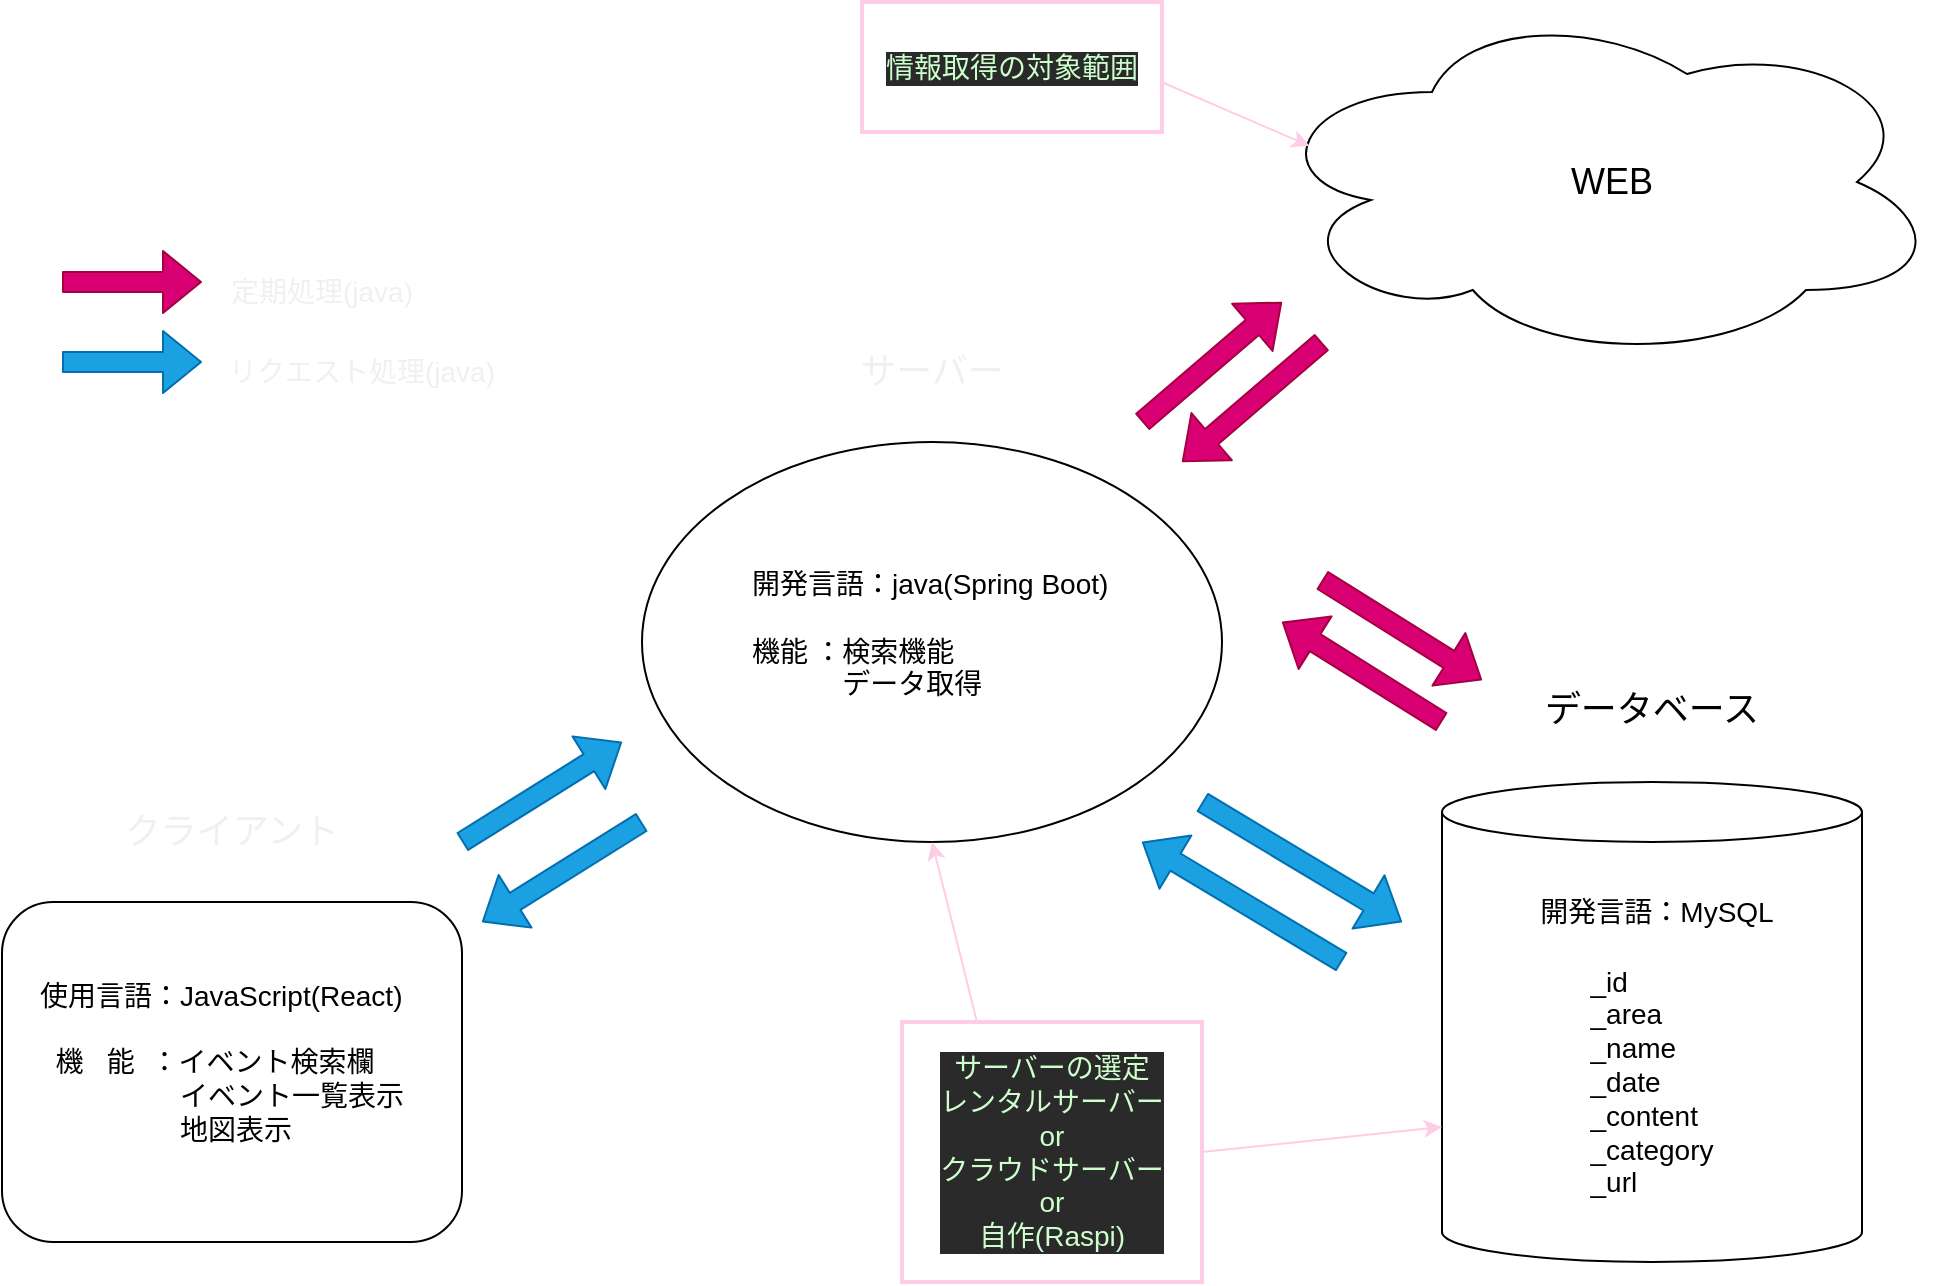 <mxfile>
    <diagram id="riCf5vM-FCru0AIFgcaN" name="概要図">
        <mxGraphModel dx="1150" dy="589" grid="1" gridSize="10" guides="1" tooltips="1" connect="1" arrows="1" fold="1" page="1" pageScale="1" pageWidth="1169" pageHeight="827" math="0" shadow="0">
            <root>
                <mxCell id="0"/>
                <mxCell id="1" parent="0"/>
                <UserObject label="" link="data:page/id,_a7aVaNUJmjeYI6OgFtu" id="3">
                    <mxCell style="rounded=1;whiteSpace=wrap;html=1;" parent="1" vertex="1">
                        <mxGeometry x="50" y="510" width="230" height="170" as="geometry"/>
                    </mxCell>
                </UserObject>
                <mxCell id="4" value="クライアント" style="text;html=1;strokeColor=none;fillColor=none;align=center;verticalAlign=middle;whiteSpace=wrap;rounded=0;fontSize=18;fontColor=#F0F0F0;" parent="1" vertex="1">
                    <mxGeometry x="105" y="460" width="120" height="30" as="geometry"/>
                </mxCell>
                <UserObject label="&lt;div style=&quot;text-align: left ; font-size: 14px&quot;&gt;&lt;font style=&quot;font-size: 14px&quot;&gt;&lt;br&gt;&lt;/font&gt;&lt;/div&gt;&lt;div style=&quot;text-align: left ; font-size: 14px&quot;&gt;&lt;font style=&quot;font-size: 14px&quot;&gt;&lt;br&gt;&lt;/font&gt;&lt;/div&gt;&lt;div style=&quot;text-align: left ; font-size: 14px&quot;&gt;&lt;font style=&quot;font-size: 14px&quot;&gt;_id&lt;/font&gt;&lt;/div&gt;&lt;div style=&quot;text-align: left ; font-size: 14px&quot;&gt;&lt;span&gt;&lt;font style=&quot;font-size: 14px&quot;&gt;_area&lt;/font&gt;&lt;/span&gt;&lt;/div&gt;&lt;div style=&quot;text-align: left ; font-size: 14px&quot;&gt;&lt;span&gt;&lt;font style=&quot;font-size: 14px&quot;&gt;_name&lt;/font&gt;&lt;/span&gt;&lt;/div&gt;&lt;div style=&quot;text-align: left ; font-size: 14px&quot;&gt;&lt;span&gt;&lt;font style=&quot;font-size: 14px&quot;&gt;_date&lt;/font&gt;&lt;/span&gt;&lt;/div&gt;&lt;div style=&quot;text-align: left ; font-size: 14px&quot;&gt;&lt;span&gt;&lt;font style=&quot;font-size: 14px&quot;&gt;_content&lt;/font&gt;&lt;/span&gt;&lt;/div&gt;&lt;div style=&quot;text-align: left ; font-size: 14px&quot;&gt;&lt;span&gt;&lt;font style=&quot;font-size: 14px&quot;&gt;_category&lt;/font&gt;&lt;/span&gt;&lt;/div&gt;&lt;div style=&quot;text-align: left ; font-size: 14px&quot;&gt;&lt;font style=&quot;font-size: 14px&quot;&gt;_url&lt;/font&gt;&lt;/div&gt;" link="data:page/id,YAvYeV14iabBde5jBxDZ" id="5">
                    <mxCell style="shape=cylinder3;whiteSpace=wrap;html=1;boundedLbl=1;backgroundOutline=1;size=15;" parent="1" vertex="1">
                        <mxGeometry x="770" y="450" width="210" height="240" as="geometry"/>
                    </mxCell>
                </UserObject>
                <mxCell id="6" value="データベース" style="text;html=1;strokeColor=none;fillColor=none;align=center;verticalAlign=middle;whiteSpace=wrap;rounded=0;fontSize=18;" parent="1" vertex="1">
                    <mxGeometry x="815" y="399" width="120" height="30" as="geometry"/>
                </mxCell>
                <UserObject label="" link="data:page/id,Tc1gVxR6S3cRGV3CcB2g" id="7">
                    <mxCell style="ellipse;whiteSpace=wrap;html=1;" parent="1" vertex="1">
                        <mxGeometry x="370" y="280" width="290" height="200" as="geometry"/>
                    </mxCell>
                </UserObject>
                <mxCell id="8" value="サーバー" style="text;html=1;strokeColor=none;fillColor=none;align=center;verticalAlign=middle;whiteSpace=wrap;rounded=0;fontSize=18;fontColor=#F0F0F0;" parent="1" vertex="1">
                    <mxGeometry x="470" y="230" width="90" height="30" as="geometry"/>
                </mxCell>
                <mxCell id="9" value="" style="ellipse;shape=cloud;whiteSpace=wrap;html=1;" parent="1" vertex="1">
                    <mxGeometry x="680" y="60" width="340" height="180" as="geometry"/>
                </mxCell>
                <mxCell id="10" value="WEB&lt;br style=&quot;font-size: 18px;&quot;&gt;" style="text;html=1;strokeColor=none;fillColor=none;align=center;verticalAlign=middle;whiteSpace=wrap;rounded=0;fontSize=18;" parent="1" vertex="1">
                    <mxGeometry x="810" y="135" width="90" height="30" as="geometry"/>
                </mxCell>
                <mxCell id="13" value="" style="shape=flexArrow;endArrow=classic;html=1;fillColor=#1ba1e2;strokeColor=#006EAF;" parent="1" edge="1">
                    <mxGeometry width="50" height="50" relative="1" as="geometry">
                        <mxPoint x="280" y="480" as="sourcePoint"/>
                        <mxPoint x="360" y="430" as="targetPoint"/>
                    </mxGeometry>
                </mxCell>
                <mxCell id="14" value="" style="shape=flexArrow;endArrow=classic;html=1;fillColor=#1ba1e2;strokeColor=#006EAF;" parent="1" edge="1">
                    <mxGeometry width="50" height="50" relative="1" as="geometry">
                        <mxPoint x="650" y="460" as="sourcePoint"/>
                        <mxPoint x="750" y="520" as="targetPoint"/>
                    </mxGeometry>
                </mxCell>
                <mxCell id="15" value="" style="shape=flexArrow;endArrow=classic;html=1;fillColor=#1ba1e2;strokeColor=#006EAF;" parent="1" edge="1">
                    <mxGeometry width="50" height="50" relative="1" as="geometry">
                        <mxPoint x="720" y="540" as="sourcePoint"/>
                        <mxPoint x="620" y="480" as="targetPoint"/>
                    </mxGeometry>
                </mxCell>
                <mxCell id="16" value="" style="shape=flexArrow;endArrow=classic;html=1;fillColor=#1ba1e2;strokeColor=#006EAF;" parent="1" edge="1">
                    <mxGeometry width="50" height="50" relative="1" as="geometry">
                        <mxPoint x="370" y="470" as="sourcePoint"/>
                        <mxPoint x="290" y="520" as="targetPoint"/>
                    </mxGeometry>
                </mxCell>
                <mxCell id="17" value="" style="shape=flexArrow;endArrow=classic;html=1;fillColor=#d80073;strokeColor=#A50040;" parent="1" edge="1">
                    <mxGeometry width="50" height="50" relative="1" as="geometry">
                        <mxPoint x="620" y="270" as="sourcePoint"/>
                        <mxPoint x="690" y="210" as="targetPoint"/>
                    </mxGeometry>
                </mxCell>
                <mxCell id="18" value="" style="shape=flexArrow;endArrow=classic;html=1;fillColor=#d80073;strokeColor=#A50040;" parent="1" edge="1">
                    <mxGeometry width="50" height="50" relative="1" as="geometry">
                        <mxPoint x="710" y="230" as="sourcePoint"/>
                        <mxPoint x="640" y="290" as="targetPoint"/>
                    </mxGeometry>
                </mxCell>
                <mxCell id="19" value="" style="shape=flexArrow;endArrow=classic;html=1;fillColor=#d80073;strokeColor=#A50040;" parent="1" edge="1">
                    <mxGeometry width="50" height="50" relative="1" as="geometry">
                        <mxPoint x="770" y="420" as="sourcePoint"/>
                        <mxPoint x="690" y="370" as="targetPoint"/>
                    </mxGeometry>
                </mxCell>
                <mxCell id="20" value="" style="shape=flexArrow;endArrow=classic;html=1;fillColor=#d80073;strokeColor=#A50040;" parent="1" edge="1">
                    <mxGeometry width="50" height="50" relative="1" as="geometry">
                        <mxPoint x="710" y="349" as="sourcePoint"/>
                        <mxPoint x="790" y="399" as="targetPoint"/>
                    </mxGeometry>
                </mxCell>
                <mxCell id="22" value="" style="shape=flexArrow;endArrow=classic;html=1;fillColor=#d80073;strokeColor=#A50040;" parent="1" edge="1">
                    <mxGeometry width="50" height="50" relative="1" as="geometry">
                        <mxPoint x="80" y="200" as="sourcePoint"/>
                        <mxPoint x="150" y="200" as="targetPoint"/>
                    </mxGeometry>
                </mxCell>
                <mxCell id="23" value="定期処理(java)" style="text;html=1;strokeColor=none;fillColor=none;align=center;verticalAlign=middle;whiteSpace=wrap;rounded=0;fontSize=14;fontColor=#F0F0F0;" parent="1" vertex="1">
                    <mxGeometry x="160" y="190" width="100" height="30" as="geometry"/>
                </mxCell>
                <mxCell id="24" value="" style="shape=flexArrow;endArrow=classic;html=1;fillColor=#1ba1e2;strokeColor=#006EAF;" parent="1" edge="1">
                    <mxGeometry width="50" height="50" relative="1" as="geometry">
                        <mxPoint x="80" y="240" as="sourcePoint"/>
                        <mxPoint x="150" y="240" as="targetPoint"/>
                    </mxGeometry>
                </mxCell>
                <mxCell id="25" value="リクエスト処理(java)" style="text;html=1;strokeColor=none;fillColor=none;align=center;verticalAlign=middle;whiteSpace=wrap;rounded=0;fontSize=14;fontColor=#F0F0F0;" parent="1" vertex="1">
                    <mxGeometry x="160" y="230" width="140" height="30" as="geometry"/>
                </mxCell>
                <mxCell id="26" value="開発言語：java(Spring Boot)&lt;br&gt;&lt;br&gt;機能&lt;span style=&quot;white-space: pre&quot;&gt;&#9;&lt;/span&gt;：検索機能&lt;br&gt;&lt;span style=&quot;white-space: pre&quot;&gt;&#9;　&lt;/span&gt;データ取得" style="text;html=1;strokeColor=none;fillColor=none;align=left;verticalAlign=middle;whiteSpace=wrap;rounded=0;fontSize=14;" parent="1" vertex="1">
                    <mxGeometry x="422.5" y="323" width="185" height="106" as="geometry"/>
                </mxCell>
                <mxCell id="27" value="&lt;div style=&quot;text-align: left&quot;&gt;&lt;span&gt;使用言語：JavaScript(React)&lt;/span&gt;&lt;/div&gt;&lt;div style=&quot;text-align: left&quot;&gt;&lt;span&gt;&lt;br&gt;&lt;/span&gt;&lt;/div&gt;&lt;div style=&quot;text-align: left&quot;&gt;&lt;span&gt;&amp;nbsp; 機&amp;nbsp; &amp;nbsp;能&amp;nbsp; ：イベント検索欄&lt;/span&gt;&lt;/div&gt;&lt;div style=&quot;text-align: left&quot;&gt;&lt;span&gt;&lt;span style=&quot;white-space: pre&quot;&gt;&#9;&lt;/span&gt;　&lt;span style=&quot;white-space: pre&quot;&gt;&#9;&lt;/span&gt;&amp;nbsp; イベント一覧表示&lt;/span&gt;&lt;/div&gt;&lt;div style=&quot;text-align: left&quot;&gt;&lt;span&gt;&lt;span style=&quot;white-space: pre&quot;&gt;&#9;&lt;/span&gt;　&lt;span style=&quot;white-space: pre&quot;&gt;&#9;&lt;/span&gt;&amp;nbsp; 地図表示&lt;br&gt;&lt;/span&gt;&lt;/div&gt;" style="text;html=1;strokeColor=none;fillColor=none;align=center;verticalAlign=middle;whiteSpace=wrap;rounded=0;fontSize=14;" parent="1" vertex="1">
                    <mxGeometry x="60" y="530" width="200" height="120" as="geometry"/>
                </mxCell>
                <mxCell id="28" value="開発言語：MySQL" style="text;html=1;strokeColor=none;fillColor=none;align=center;verticalAlign=middle;whiteSpace=wrap;rounded=0;fontSize=14;" parent="1" vertex="1">
                    <mxGeometry x="815" y="500" width="125" height="30" as="geometry"/>
                </mxCell>
                <mxCell id="wbtBaSL2JFgNxXQCghh6-28" value="サーバーの選定&lt;br&gt;レンタルサーバー&lt;br&gt;or&lt;br&gt;クラウドサーバー&lt;br&gt;or&lt;br&gt;自作(Raspi)" style="text;html=1;strokeColor=#FFCCE6;fillColor=none;align=center;verticalAlign=middle;whiteSpace=wrap;rounded=0;labelBackgroundColor=#2a2a2a;sketch=0;fontSize=14;fontColor=#CCFFCC;strokeWidth=2;perimeterSpacing=0;" parent="1" vertex="1">
                    <mxGeometry x="500" y="570" width="150" height="130" as="geometry"/>
                </mxCell>
                <mxCell id="wbtBaSL2JFgNxXQCghh6-29" value="" style="endArrow=classic;html=1;fontSize=14;fontColor=#CCFFCC;entryX=0.5;entryY=1;entryDx=0;entryDy=0;exitX=0.25;exitY=0;exitDx=0;exitDy=0;strokeColor=#FFCCE6;" parent="1" source="wbtBaSL2JFgNxXQCghh6-28" target="7" edge="1">
                    <mxGeometry width="50" height="50" relative="1" as="geometry">
                        <mxPoint x="500" y="550" as="sourcePoint"/>
                        <mxPoint x="550" y="500" as="targetPoint"/>
                    </mxGeometry>
                </mxCell>
                <mxCell id="wbtBaSL2JFgNxXQCghh6-30" value="" style="endArrow=classic;html=1;fontSize=14;fontColor=#CCFFCC;entryX=0;entryY=0;entryDx=0;entryDy=172.5;entryPerimeter=0;exitX=1;exitY=0.5;exitDx=0;exitDy=0;strokeColor=#FFCCE6;" parent="1" source="wbtBaSL2JFgNxXQCghh6-28" target="5" edge="1">
                    <mxGeometry width="50" height="50" relative="1" as="geometry">
                        <mxPoint x="490" y="470" as="sourcePoint"/>
                        <mxPoint x="540" y="420" as="targetPoint"/>
                    </mxGeometry>
                </mxCell>
                <mxCell id="rrm2ipntBGNgO2JlbNBO-28" value="情報取得の対象範囲" style="text;html=1;strokeColor=#FFCCE6;fillColor=none;align=center;verticalAlign=middle;whiteSpace=wrap;rounded=0;labelBackgroundColor=#2a2a2a;sketch=0;fontSize=14;fontColor=#CCFFCC;strokeWidth=2;perimeterSpacing=0;" parent="1" vertex="1">
                    <mxGeometry x="480" y="60" width="150" height="65" as="geometry"/>
                </mxCell>
                <mxCell id="rrm2ipntBGNgO2JlbNBO-29" value="" style="endArrow=classic;html=1;fontSize=14;fontColor=#CCFFCC;entryX=0.07;entryY=0.4;entryDx=0;entryDy=0;exitX=1.004;exitY=0.621;exitDx=0;exitDy=0;strokeColor=#FFCCE6;exitPerimeter=0;entryPerimeter=0;" parent="1" source="rrm2ipntBGNgO2JlbNBO-28" target="9" edge="1">
                    <mxGeometry width="50" height="50" relative="1" as="geometry">
                        <mxPoint x="752.5" y="135" as="sourcePoint"/>
                        <mxPoint x="730" y="45" as="targetPoint"/>
                    </mxGeometry>
                </mxCell>
            </root>
        </mxGraphModel>
    </diagram>
    <diagram id="STZMYkQEU0T5bE_EPXiR" name="バッチ設計">
        <mxGraphModel dx="1150" dy="589" grid="1" gridSize="10" guides="1" tooltips="1" connect="1" arrows="1" fold="1" page="1" pageScale="1" pageWidth="1169" pageHeight="827" math="0" shadow="0">
            <root>
                <mxCell id="2nPxVBSN2B19eHQnoX4y-0"/>
                <mxCell id="2nPxVBSN2B19eHQnoX4y-1" parent="2nPxVBSN2B19eHQnoX4y-0"/>
                <mxCell id="2nPxVBSN2B19eHQnoX4y-2" value="バッチ処理工程" style="shape=table;startSize=30;container=1;collapsible=0;childLayout=tableLayout;fontStyle=1;align=center;pointerEvents=1;fontSize=16;" parent="2nPxVBSN2B19eHQnoX4y-1" vertex="1">
                    <mxGeometry x="40" y="200" width="440" height="310" as="geometry"/>
                </mxCell>
                <mxCell id="2nPxVBSN2B19eHQnoX4y-3" value="" style="shape=partialRectangle;html=1;whiteSpace=wrap;collapsible=0;dropTarget=0;pointerEvents=0;fillColor=none;top=0;left=0;bottom=0;right=0;points=[[0,0.5],[1,0.5]];portConstraint=eastwest;fontSize=16;" parent="2nPxVBSN2B19eHQnoX4y-2" vertex="1">
                    <mxGeometry y="30" width="440" height="40" as="geometry"/>
                </mxCell>
                <mxCell id="2nPxVBSN2B19eHQnoX4y-4" value="入力" style="shape=partialRectangle;html=1;whiteSpace=wrap;connectable=0;fillColor=none;top=0;left=0;bottom=0;right=0;overflow=hidden;pointerEvents=1;fontSize=16;" parent="2nPxVBSN2B19eHQnoX4y-3" vertex="1">
                    <mxGeometry width="93" height="40" as="geometry">
                        <mxRectangle width="93" height="40" as="alternateBounds"/>
                    </mxGeometry>
                </mxCell>
                <mxCell id="2nPxVBSN2B19eHQnoX4y-5" value="検索入力" style="shape=partialRectangle;html=1;whiteSpace=wrap;connectable=0;fillColor=none;top=0;left=0;bottom=0;right=0;overflow=hidden;pointerEvents=1;fontSize=16;" parent="2nPxVBSN2B19eHQnoX4y-3" vertex="1">
                    <mxGeometry x="93" width="173" height="40" as="geometry">
                        <mxRectangle width="173" height="40" as="alternateBounds"/>
                    </mxGeometry>
                </mxCell>
                <mxCell id="2nPxVBSN2B19eHQnoX4y-116" value="ユーザーリクエスト" style="shape=partialRectangle;html=1;whiteSpace=wrap;connectable=0;fillColor=none;top=0;left=0;bottom=0;right=0;overflow=hidden;pointerEvents=1;fontSize=16;" parent="2nPxVBSN2B19eHQnoX4y-3" vertex="1">
                    <mxGeometry x="266" width="174" height="40" as="geometry">
                        <mxRectangle width="174" height="40" as="alternateBounds"/>
                    </mxGeometry>
                </mxCell>
                <mxCell id="RENzd3RM4oVp4YhPyUvK-23" style="shape=partialRectangle;html=1;whiteSpace=wrap;collapsible=0;dropTarget=0;pointerEvents=0;fillColor=none;top=0;left=0;bottom=0;right=0;points=[[0,0.5],[1,0.5]];portConstraint=eastwest;fontSize=16;" parent="2nPxVBSN2B19eHQnoX4y-2" vertex="1">
                    <mxGeometry y="70" width="440" height="40" as="geometry"/>
                </mxCell>
                <mxCell id="RENzd3RM4oVp4YhPyUvK-24" style="shape=partialRectangle;html=1;whiteSpace=wrap;connectable=0;fillColor=none;top=0;left=0;bottom=0;right=0;overflow=hidden;pointerEvents=1;fontSize=16;" parent="RENzd3RM4oVp4YhPyUvK-23" vertex="1">
                    <mxGeometry width="93" height="40" as="geometry">
                        <mxRectangle width="93" height="40" as="alternateBounds"/>
                    </mxGeometry>
                </mxCell>
                <mxCell id="RENzd3RM4oVp4YhPyUvK-25" value="実行ファイル" style="shape=partialRectangle;html=1;whiteSpace=wrap;connectable=0;fillColor=none;top=0;left=0;bottom=0;right=0;overflow=hidden;pointerEvents=1;fontSize=16;" parent="RENzd3RM4oVp4YhPyUvK-23" vertex="1">
                    <mxGeometry x="93" width="173" height="40" as="geometry">
                        <mxRectangle width="173" height="40" as="alternateBounds"/>
                    </mxGeometry>
                </mxCell>
                <mxCell id="RENzd3RM4oVp4YhPyUvK-26" value="定期起動" style="shape=partialRectangle;html=1;whiteSpace=wrap;connectable=0;fillColor=none;top=0;left=0;bottom=0;right=0;overflow=hidden;pointerEvents=1;fontSize=16;" parent="RENzd3RM4oVp4YhPyUvK-23" vertex="1">
                    <mxGeometry x="266" width="174" height="40" as="geometry">
                        <mxRectangle width="174" height="40" as="alternateBounds"/>
                    </mxGeometry>
                </mxCell>
                <mxCell id="2nPxVBSN2B19eHQnoX4y-35" style="shape=partialRectangle;html=1;whiteSpace=wrap;collapsible=0;dropTarget=0;pointerEvents=0;fillColor=none;top=0;left=0;bottom=0;right=0;points=[[0,0.5],[1,0.5]];portConstraint=eastwest;fontSize=16;" parent="2nPxVBSN2B19eHQnoX4y-2" vertex="1">
                    <mxGeometry y="110" width="440" height="40" as="geometry"/>
                </mxCell>
                <mxCell id="2nPxVBSN2B19eHQnoX4y-36" value="加工" style="shape=partialRectangle;html=1;whiteSpace=wrap;connectable=0;fillColor=none;top=0;left=0;bottom=0;right=0;overflow=hidden;pointerEvents=1;fontSize=16;" parent="2nPxVBSN2B19eHQnoX4y-35" vertex="1">
                    <mxGeometry width="93" height="40" as="geometry">
                        <mxRectangle width="93" height="40" as="alternateBounds"/>
                    </mxGeometry>
                </mxCell>
                <mxCell id="2nPxVBSN2B19eHQnoX4y-37" value="データの抽出" style="shape=partialRectangle;html=1;whiteSpace=wrap;connectable=0;fillColor=none;top=0;left=0;bottom=0;right=0;overflow=hidden;pointerEvents=1;fontSize=16;" parent="2nPxVBSN2B19eHQnoX4y-35" vertex="1">
                    <mxGeometry x="93" width="173" height="40" as="geometry">
                        <mxRectangle width="173" height="40" as="alternateBounds"/>
                    </mxGeometry>
                </mxCell>
                <mxCell id="2nPxVBSN2B19eHQnoX4y-117" value="ユーザーリクエスト、定期起動" style="shape=partialRectangle;html=1;whiteSpace=wrap;connectable=0;fillColor=none;top=0;left=0;bottom=0;right=0;overflow=hidden;pointerEvents=1;fontSize=16;" parent="2nPxVBSN2B19eHQnoX4y-35" vertex="1">
                    <mxGeometry x="266" width="174" height="40" as="geometry">
                        <mxRectangle width="174" height="40" as="alternateBounds"/>
                    </mxGeometry>
                </mxCell>
                <mxCell id="2nPxVBSN2B19eHQnoX4y-31" style="shape=partialRectangle;html=1;whiteSpace=wrap;collapsible=0;dropTarget=0;pointerEvents=0;fillColor=none;top=0;left=0;bottom=0;right=0;points=[[0,0.5],[1,0.5]];portConstraint=eastwest;fontSize=16;" parent="2nPxVBSN2B19eHQnoX4y-2" vertex="1">
                    <mxGeometry y="150" width="440" height="40" as="geometry"/>
                </mxCell>
                <mxCell id="2nPxVBSN2B19eHQnoX4y-32" value="" style="shape=partialRectangle;html=1;whiteSpace=wrap;connectable=0;fillColor=none;top=0;left=0;bottom=0;right=0;overflow=hidden;pointerEvents=1;fontSize=16;" parent="2nPxVBSN2B19eHQnoX4y-31" vertex="1">
                    <mxGeometry width="93" height="40" as="geometry">
                        <mxRectangle width="93" height="40" as="alternateBounds"/>
                    </mxGeometry>
                </mxCell>
                <mxCell id="2nPxVBSN2B19eHQnoX4y-33" value="データの削除" style="shape=partialRectangle;html=1;whiteSpace=wrap;connectable=0;fillColor=none;top=0;left=0;bottom=0;right=0;overflow=hidden;pointerEvents=1;fontSize=16;" parent="2nPxVBSN2B19eHQnoX4y-31" vertex="1">
                    <mxGeometry x="93" width="173" height="40" as="geometry">
                        <mxRectangle width="173" height="40" as="alternateBounds"/>
                    </mxGeometry>
                </mxCell>
                <mxCell id="2nPxVBSN2B19eHQnoX4y-118" value="定期起動" style="shape=partialRectangle;html=1;whiteSpace=wrap;connectable=0;fillColor=none;top=0;left=0;bottom=0;right=0;overflow=hidden;pointerEvents=1;fontSize=16;" parent="2nPxVBSN2B19eHQnoX4y-31" vertex="1">
                    <mxGeometry x="266" width="174" height="40" as="geometry">
                        <mxRectangle width="174" height="40" as="alternateBounds"/>
                    </mxGeometry>
                </mxCell>
                <mxCell id="2nPxVBSN2B19eHQnoX4y-27" style="shape=partialRectangle;html=1;whiteSpace=wrap;collapsible=0;dropTarget=0;pointerEvents=0;fillColor=none;top=0;left=0;bottom=0;right=0;points=[[0,0.5],[1,0.5]];portConstraint=eastwest;fontSize=16;" parent="2nPxVBSN2B19eHQnoX4y-2" vertex="1">
                    <mxGeometry y="190" width="440" height="40" as="geometry"/>
                </mxCell>
                <mxCell id="2nPxVBSN2B19eHQnoX4y-28" value="" style="shape=partialRectangle;html=1;whiteSpace=wrap;connectable=0;fillColor=none;top=0;left=0;bottom=0;right=0;overflow=hidden;pointerEvents=1;fontSize=16;" parent="2nPxVBSN2B19eHQnoX4y-27" vertex="1">
                    <mxGeometry width="93" height="40" as="geometry">
                        <mxRectangle width="93" height="40" as="alternateBounds"/>
                    </mxGeometry>
                </mxCell>
                <mxCell id="2nPxVBSN2B19eHQnoX4y-29" value="データの加工" style="shape=partialRectangle;html=1;whiteSpace=wrap;connectable=0;fillColor=none;top=0;left=0;bottom=0;right=0;overflow=hidden;pointerEvents=1;fontSize=16;" parent="2nPxVBSN2B19eHQnoX4y-27" vertex="1">
                    <mxGeometry x="93" width="173" height="40" as="geometry">
                        <mxRectangle width="173" height="40" as="alternateBounds"/>
                    </mxGeometry>
                </mxCell>
                <mxCell id="2nPxVBSN2B19eHQnoX4y-119" value="定期起動" style="shape=partialRectangle;html=1;whiteSpace=wrap;connectable=0;fillColor=none;top=0;left=0;bottom=0;right=0;overflow=hidden;pointerEvents=1;fontSize=16;" parent="2nPxVBSN2B19eHQnoX4y-27" vertex="1">
                    <mxGeometry x="266" width="174" height="40" as="geometry">
                        <mxRectangle width="174" height="40" as="alternateBounds"/>
                    </mxGeometry>
                </mxCell>
                <mxCell id="2nPxVBSN2B19eHQnoX4y-19" style="shape=partialRectangle;html=1;whiteSpace=wrap;collapsible=0;dropTarget=0;pointerEvents=0;fillColor=none;top=0;left=0;bottom=0;right=0;points=[[0,0.5],[1,0.5]];portConstraint=eastwest;fontSize=16;" parent="2nPxVBSN2B19eHQnoX4y-2" vertex="1">
                    <mxGeometry y="230" width="440" height="40" as="geometry"/>
                </mxCell>
                <mxCell id="2nPxVBSN2B19eHQnoX4y-20" value="出力" style="shape=partialRectangle;html=1;whiteSpace=wrap;connectable=0;fillColor=none;top=0;left=0;bottom=0;right=0;overflow=hidden;pointerEvents=1;fontSize=16;" parent="2nPxVBSN2B19eHQnoX4y-19" vertex="1">
                    <mxGeometry width="93" height="40" as="geometry">
                        <mxRectangle width="93" height="40" as="alternateBounds"/>
                    </mxGeometry>
                </mxCell>
                <mxCell id="2nPxVBSN2B19eHQnoX4y-21" value="HTMLへ出力" style="shape=partialRectangle;html=1;whiteSpace=wrap;connectable=0;fillColor=none;top=0;left=0;bottom=0;right=0;overflow=hidden;pointerEvents=1;fontSize=16;" parent="2nPxVBSN2B19eHQnoX4y-19" vertex="1">
                    <mxGeometry x="93" width="173" height="40" as="geometry">
                        <mxRectangle width="173" height="40" as="alternateBounds"/>
                    </mxGeometry>
                </mxCell>
                <mxCell id="2nPxVBSN2B19eHQnoX4y-121" value="ユーザーリクエスト" style="shape=partialRectangle;html=1;whiteSpace=wrap;connectable=0;fillColor=none;top=0;left=0;bottom=0;right=0;overflow=hidden;pointerEvents=1;fontSize=16;" parent="2nPxVBSN2B19eHQnoX4y-19" vertex="1">
                    <mxGeometry x="266" width="174" height="40" as="geometry">
                        <mxRectangle width="174" height="40" as="alternateBounds"/>
                    </mxGeometry>
                </mxCell>
                <mxCell id="2nPxVBSN2B19eHQnoX4y-15" style="shape=partialRectangle;html=1;whiteSpace=wrap;collapsible=0;dropTarget=0;pointerEvents=0;fillColor=none;top=0;left=0;bottom=0;right=0;points=[[0,0.5],[1,0.5]];portConstraint=eastwest;fontSize=16;" parent="2nPxVBSN2B19eHQnoX4y-2" vertex="1">
                    <mxGeometry y="270" width="440" height="40" as="geometry"/>
                </mxCell>
                <mxCell id="2nPxVBSN2B19eHQnoX4y-16" value="" style="shape=partialRectangle;html=1;whiteSpace=wrap;connectable=0;fillColor=none;top=0;left=0;bottom=0;right=0;overflow=hidden;pointerEvents=1;fontSize=16;" parent="2nPxVBSN2B19eHQnoX4y-15" vertex="1">
                    <mxGeometry width="93" height="40" as="geometry">
                        <mxRectangle width="93" height="40" as="alternateBounds"/>
                    </mxGeometry>
                </mxCell>
                <mxCell id="2nPxVBSN2B19eHQnoX4y-17" value="DBへ出力" style="shape=partialRectangle;html=1;whiteSpace=wrap;connectable=0;fillColor=none;top=0;left=0;bottom=0;right=0;overflow=hidden;pointerEvents=1;fontSize=16;" parent="2nPxVBSN2B19eHQnoX4y-15" vertex="1">
                    <mxGeometry x="93" width="173" height="40" as="geometry">
                        <mxRectangle width="173" height="40" as="alternateBounds"/>
                    </mxGeometry>
                </mxCell>
                <mxCell id="2nPxVBSN2B19eHQnoX4y-122" value="定期起動" style="shape=partialRectangle;html=1;whiteSpace=wrap;connectable=0;fillColor=none;top=0;left=0;bottom=0;right=0;overflow=hidden;pointerEvents=1;fontSize=16;" parent="2nPxVBSN2B19eHQnoX4y-15" vertex="1">
                    <mxGeometry x="266" width="174" height="40" as="geometry">
                        <mxRectangle width="174" height="40" as="alternateBounds"/>
                    </mxGeometry>
                </mxCell>
                <mxCell id="RENzd3RM4oVp4YhPyUvK-0" value="ユーザーリクエスト" style="swimlane;startSize=20;horizontal=1;childLayout=flowLayout;flowOrientation=north;resizable=0;interRankCellSpacing=50;containerType=tree;fontSize=14;" parent="2nPxVBSN2B19eHQnoX4y-1" vertex="1">
                    <mxGeometry x="540" y="200" width="140" height="280" as="geometry"/>
                </mxCell>
                <mxCell id="RENzd3RM4oVp4YhPyUvK-1" value="検索入力" style="whiteSpace=wrap;html=1;fontSize=16;" parent="RENzd3RM4oVp4YhPyUvK-0" vertex="1">
                    <mxGeometry x="20" y="40" width="100" height="40" as="geometry"/>
                </mxCell>
                <mxCell id="RENzd3RM4oVp4YhPyUvK-13" value="" style="edgeStyle=none;html=1;noEdgeStyle=1;orthogonal=1;" parent="RENzd3RM4oVp4YhPyUvK-0" source="RENzd3RM4oVp4YhPyUvK-1" target="RENzd3RM4oVp4YhPyUvK-14" edge="1">
                    <mxGeometry relative="1" as="geometry">
                        <Array as="points">
                            <mxPoint x="70" y="92"/>
                            <mxPoint x="70" y="118"/>
                        </Array>
                    </mxGeometry>
                </mxCell>
                <mxCell id="RENzd3RM4oVp4YhPyUvK-14" value="データの抽出" style="whiteSpace=wrap;html=1;fontSize=16;" parent="RENzd3RM4oVp4YhPyUvK-0" vertex="1">
                    <mxGeometry x="20" y="130" width="100" height="40" as="geometry"/>
                </mxCell>
                <mxCell id="RENzd3RM4oVp4YhPyUvK-15" value="" style="edgeStyle=none;html=1;noEdgeStyle=1;orthogonal=1;" parent="RENzd3RM4oVp4YhPyUvK-0" source="RENzd3RM4oVp4YhPyUvK-14" target="RENzd3RM4oVp4YhPyUvK-16" edge="1">
                    <mxGeometry relative="1" as="geometry">
                        <mxPoint x="735" y="470" as="sourcePoint"/>
                        <Array as="points">
                            <mxPoint x="70" y="182"/>
                            <mxPoint x="70" y="208"/>
                        </Array>
                    </mxGeometry>
                </mxCell>
                <mxCell id="RENzd3RM4oVp4YhPyUvK-16" value="HTML出力" style="whiteSpace=wrap;html=1;fontSize=16;" parent="RENzd3RM4oVp4YhPyUvK-0" vertex="1">
                    <mxGeometry x="20" y="220" width="100" height="40" as="geometry"/>
                </mxCell>
                <mxCell id="RENzd3RM4oVp4YhPyUvK-17" value="定期起動(AM:0)" style="swimlane;startSize=20;horizontal=1;childLayout=flowLayout;flowOrientation=north;resizable=0;interRankCellSpacing=50;containerType=tree;fontSize=14;" parent="2nPxVBSN2B19eHQnoX4y-1" vertex="1">
                    <mxGeometry x="720" y="200" width="140" height="460" as="geometry"/>
                </mxCell>
                <mxCell id="RENzd3RM4oVp4YhPyUvK-18" value="データの削除" style="whiteSpace=wrap;html=1;fontSize=16;" parent="RENzd3RM4oVp4YhPyUvK-17" vertex="1">
                    <mxGeometry x="20" y="40" width="100" height="40" as="geometry"/>
                </mxCell>
                <mxCell id="RENzd3RM4oVp4YhPyUvK-19" value="" style="edgeStyle=none;html=1;noEdgeStyle=1;orthogonal=1;" parent="RENzd3RM4oVp4YhPyUvK-17" source="RENzd3RM4oVp4YhPyUvK-18" target="RENzd3RM4oVp4YhPyUvK-20" edge="1">
                    <mxGeometry relative="1" as="geometry">
                        <Array as="points">
                            <mxPoint x="70" y="92"/>
                            <mxPoint x="70" y="118"/>
                        </Array>
                    </mxGeometry>
                </mxCell>
                <mxCell id="RENzd3RM4oVp4YhPyUvK-20" value="実行ファイル" style="whiteSpace=wrap;html=1;fontSize=16;" parent="RENzd3RM4oVp4YhPyUvK-17" vertex="1">
                    <mxGeometry x="20" y="130" width="100" height="40" as="geometry"/>
                </mxCell>
                <mxCell id="RENzd3RM4oVp4YhPyUvK-21" value="" style="edgeStyle=none;html=1;noEdgeStyle=1;orthogonal=1;" parent="RENzd3RM4oVp4YhPyUvK-17" source="RENzd3RM4oVp4YhPyUvK-20" target="RENzd3RM4oVp4YhPyUvK-22" edge="1">
                    <mxGeometry relative="1" as="geometry">
                        <mxPoint x="875" y="750" as="sourcePoint"/>
                        <Array as="points">
                            <mxPoint x="70" y="182"/>
                            <mxPoint x="70" y="208"/>
                        </Array>
                    </mxGeometry>
                </mxCell>
                <mxCell id="RENzd3RM4oVp4YhPyUvK-22" value="データの抽出" style="whiteSpace=wrap;html=1;fontSize=16;" parent="RENzd3RM4oVp4YhPyUvK-17" vertex="1">
                    <mxGeometry x="20" y="220" width="100" height="40" as="geometry"/>
                </mxCell>
                <mxCell id="RENzd3RM4oVp4YhPyUvK-29" value="" style="edgeStyle=none;html=1;noEdgeStyle=1;orthogonal=1;" parent="RENzd3RM4oVp4YhPyUvK-17" source="RENzd3RM4oVp4YhPyUvK-22" target="RENzd3RM4oVp4YhPyUvK-30" edge="1">
                    <mxGeometry relative="1" as="geometry">
                        <mxPoint x="910" y="610" as="sourcePoint"/>
                        <Array as="points">
                            <mxPoint x="70" y="272"/>
                            <mxPoint x="70" y="298"/>
                        </Array>
                    </mxGeometry>
                </mxCell>
                <mxCell id="RENzd3RM4oVp4YhPyUvK-30" value="データの加工" style="whiteSpace=wrap;html=1;fontSize=16;" parent="RENzd3RM4oVp4YhPyUvK-17" vertex="1">
                    <mxGeometry x="20" y="310" width="100" height="40" as="geometry"/>
                </mxCell>
                <mxCell id="RENzd3RM4oVp4YhPyUvK-33" value="" style="edgeStyle=none;html=1;noEdgeStyle=1;orthogonal=1;" parent="RENzd3RM4oVp4YhPyUvK-17" source="RENzd3RM4oVp4YhPyUvK-30" target="RENzd3RM4oVp4YhPyUvK-34" edge="1">
                    <mxGeometry relative="1" as="geometry">
                        <mxPoint x="890" y="660" as="sourcePoint"/>
                        <Array as="points">
                            <mxPoint x="70" y="362"/>
                            <mxPoint x="70" y="388"/>
                        </Array>
                    </mxGeometry>
                </mxCell>
                <mxCell id="RENzd3RM4oVp4YhPyUvK-34" value="DB出力" style="whiteSpace=wrap;html=1;fontSize=16;" parent="RENzd3RM4oVp4YhPyUvK-17" vertex="1">
                    <mxGeometry x="20" y="400" width="100" height="40" as="geometry"/>
                </mxCell>
            </root>
        </mxGraphModel>
    </diagram>
    <diagram id="Tc1gVxR6S3cRGV3CcB2g" name="sever-side">
        <mxGraphModel dx="1150" dy="589" grid="1" gridSize="10" guides="1" tooltips="1" connect="1" arrows="1" fold="1" page="1" pageScale="1" pageWidth="1169" pageHeight="827" math="0" shadow="0">
            <root>
                <mxCell id="5_kTRsqyCy-JCELVSSfy-0"/>
                <mxCell id="5_kTRsqyCy-JCELVSSfy-1" parent="5_kTRsqyCy-JCELVSSfy-0"/>
                <mxCell id="VSTNdp9tRnWlAvzyiNbl-14" value="" style="shape=table;html=1;whiteSpace=wrap;startSize=0;container=1;collapsible=0;childLayout=tableLayout;fontSize=14;strokeWidth=1;swimlaneFillColor=none;fillColor=none;fontColor=#FFFFFF;" parent="5_kTRsqyCy-JCELVSSfy-1" vertex="1">
                    <mxGeometry x="310" y="150" width="520" height="330" as="geometry"/>
                </mxCell>
                <mxCell id="VSTNdp9tRnWlAvzyiNbl-15" value="" style="shape=partialRectangle;html=1;whiteSpace=wrap;collapsible=0;dropTarget=0;pointerEvents=0;fillColor=none;top=0;left=0;bottom=0;right=0;points=[[0,0.5],[1,0.5]];portConstraint=eastwest;fontSize=14;" parent="VSTNdp9tRnWlAvzyiNbl-14" vertex="1">
                    <mxGeometry width="520" height="64" as="geometry"/>
                </mxCell>
                <mxCell id="VSTNdp9tRnWlAvzyiNbl-16" value="学習項目" style="shape=partialRectangle;html=1;whiteSpace=wrap;connectable=0;fillColor=none;top=0;left=0;bottom=0;right=0;overflow=hidden;pointerEvents=1;fontSize=14;sketch=0;strokeWidth=3;fontColor=#CCFFCC;perimeterSpacing=3;" parent="VSTNdp9tRnWlAvzyiNbl-15" vertex="1">
                    <mxGeometry width="260" height="64" as="geometry">
                        <mxRectangle width="260" height="64" as="alternateBounds"/>
                    </mxGeometry>
                </mxCell>
                <mxCell id="VSTNdp9tRnWlAvzyiNbl-17" value="対象機能" style="shape=partialRectangle;html=1;whiteSpace=wrap;connectable=0;fillColor=none;top=0;left=0;bottom=0;right=0;overflow=hidden;pointerEvents=1;fontSize=14;sketch=0;strokeWidth=3;fontColor=#CCFFCC;perimeterSpacing=3;" parent="VSTNdp9tRnWlAvzyiNbl-15" vertex="1">
                    <mxGeometry x="260" width="260" height="64" as="geometry">
                        <mxRectangle width="260" height="64" as="alternateBounds"/>
                    </mxGeometry>
                </mxCell>
                <mxCell id="VSTNdp9tRnWlAvzyiNbl-19" value="" style="shape=partialRectangle;html=1;whiteSpace=wrap;collapsible=0;dropTarget=0;pointerEvents=0;fillColor=none;top=0;left=0;bottom=0;right=0;points=[[0,0.5],[1,0.5]];portConstraint=eastwest;fontSize=14;" parent="VSTNdp9tRnWlAvzyiNbl-14" vertex="1">
                    <mxGeometry y="64" width="520" height="66" as="geometry"/>
                </mxCell>
                <mxCell id="VSTNdp9tRnWlAvzyiNbl-20" value="&lt;span style=&quot;text-align: left&quot;&gt;java - SQL 利用方法&lt;/span&gt;" style="shape=partialRectangle;html=1;whiteSpace=wrap;connectable=0;fillColor=none;top=0;left=0;bottom=0;right=0;overflow=hidden;pointerEvents=1;fontSize=14;fontColor=#FFFFCC;" parent="VSTNdp9tRnWlAvzyiNbl-19" vertex="1">
                    <mxGeometry width="260" height="66" as="geometry">
                        <mxRectangle width="260" height="66" as="alternateBounds"/>
                    </mxGeometry>
                </mxCell>
                <mxCell id="VSTNdp9tRnWlAvzyiNbl-21" value="&lt;span style=&quot;text-align: left&quot;&gt;【検索機能、データ取得】&lt;/span&gt;" style="shape=partialRectangle;html=1;whiteSpace=wrap;connectable=0;fillColor=none;top=0;left=0;bottom=0;right=0;overflow=hidden;pointerEvents=1;fontSize=14;fontColor=#FFFFCC;" parent="VSTNdp9tRnWlAvzyiNbl-19" vertex="1">
                    <mxGeometry x="260" width="260" height="66" as="geometry">
                        <mxRectangle width="260" height="66" as="alternateBounds"/>
                    </mxGeometry>
                </mxCell>
                <mxCell id="VSTNdp9tRnWlAvzyiNbl-23" value="" style="shape=partialRectangle;html=1;whiteSpace=wrap;collapsible=0;dropTarget=0;pointerEvents=0;fillColor=none;top=0;left=0;bottom=0;right=0;points=[[0,0.5],[1,0.5]];portConstraint=eastwest;fontSize=14;" parent="VSTNdp9tRnWlAvzyiNbl-14" vertex="1">
                    <mxGeometry y="130" width="520" height="71" as="geometry"/>
                </mxCell>
                <mxCell id="VSTNdp9tRnWlAvzyiNbl-24" value="&lt;span style=&quot;text-align: left&quot;&gt;java - HTML 利用方法&lt;/span&gt;" style="shape=partialRectangle;html=1;whiteSpace=wrap;connectable=0;fillColor=none;top=0;left=0;bottom=0;right=0;overflow=hidden;pointerEvents=1;fontSize=14;fontColor=#FFFFCC;" parent="VSTNdp9tRnWlAvzyiNbl-23" vertex="1">
                    <mxGeometry width="260" height="71" as="geometry">
                        <mxRectangle width="260" height="71" as="alternateBounds"/>
                    </mxGeometry>
                </mxCell>
                <mxCell id="VSTNdp9tRnWlAvzyiNbl-25" value="&lt;span style=&quot;text-align: left&quot;&gt;【検索機能】&lt;/span&gt;" style="shape=partialRectangle;html=1;whiteSpace=wrap;connectable=0;fillColor=none;top=0;left=0;bottom=0;right=0;overflow=hidden;pointerEvents=1;fontSize=14;fontColor=#FFFFCC;" parent="VSTNdp9tRnWlAvzyiNbl-23" vertex="1">
                    <mxGeometry x="260" width="260" height="71" as="geometry">
                        <mxRectangle width="260" height="71" as="alternateBounds"/>
                    </mxGeometry>
                </mxCell>
                <mxCell id="VSTNdp9tRnWlAvzyiNbl-31" style="shape=partialRectangle;html=1;whiteSpace=wrap;collapsible=0;dropTarget=0;pointerEvents=0;fillColor=none;top=0;left=0;bottom=0;right=0;points=[[0,0.5],[1,0.5]];portConstraint=eastwest;fontSize=14;" parent="VSTNdp9tRnWlAvzyiNbl-14" vertex="1">
                    <mxGeometry y="201" width="520" height="65" as="geometry"/>
                </mxCell>
                <mxCell id="VSTNdp9tRnWlAvzyiNbl-32" value="java-API 利用方法" style="shape=partialRectangle;html=1;whiteSpace=wrap;connectable=0;fillColor=none;top=0;left=0;bottom=0;right=0;overflow=hidden;pointerEvents=1;fontSize=14;fontColor=#FFFFCC;" parent="VSTNdp9tRnWlAvzyiNbl-31" vertex="1">
                    <mxGeometry width="260" height="65" as="geometry">
                        <mxRectangle width="260" height="65" as="alternateBounds"/>
                    </mxGeometry>
                </mxCell>
                <mxCell id="VSTNdp9tRnWlAvzyiNbl-33" value="&lt;span style=&quot;text-align: left&quot;&gt;【データ取得】&lt;/span&gt;" style="shape=partialRectangle;html=1;whiteSpace=wrap;connectable=0;fillColor=none;top=0;left=0;bottom=0;right=0;overflow=hidden;pointerEvents=1;fontSize=14;fontColor=#FFFFCC;" parent="VSTNdp9tRnWlAvzyiNbl-31" vertex="1">
                    <mxGeometry x="260" width="260" height="65" as="geometry">
                        <mxRectangle width="260" height="65" as="alternateBounds"/>
                    </mxGeometry>
                </mxCell>
                <mxCell id="VSTNdp9tRnWlAvzyiNbl-27" style="shape=partialRectangle;html=1;whiteSpace=wrap;collapsible=0;dropTarget=0;pointerEvents=0;fillColor=none;top=0;left=0;bottom=0;right=0;points=[[0,0.5],[1,0.5]];portConstraint=eastwest;fontSize=14;" parent="VSTNdp9tRnWlAvzyiNbl-14" vertex="1">
                    <mxGeometry y="266" width="520" height="64" as="geometry"/>
                </mxCell>
                <mxCell id="VSTNdp9tRnWlAvzyiNbl-28" value="&lt;span style=&quot;text-align: left&quot;&gt;&amp;nbsp;java - スクレイピング利用方法&lt;/span&gt;" style="shape=partialRectangle;html=1;whiteSpace=wrap;connectable=0;fillColor=none;top=0;left=0;bottom=0;right=0;overflow=hidden;pointerEvents=1;fontSize=14;fontColor=#FFFFCC;" parent="VSTNdp9tRnWlAvzyiNbl-27" vertex="1">
                    <mxGeometry width="260" height="64" as="geometry">
                        <mxRectangle width="260" height="64" as="alternateBounds"/>
                    </mxGeometry>
                </mxCell>
                <mxCell id="VSTNdp9tRnWlAvzyiNbl-29" value="&lt;span style=&quot;text-align: left&quot;&gt;【データ取得】&lt;/span&gt;" style="shape=partialRectangle;html=1;whiteSpace=wrap;connectable=0;fillColor=none;top=0;left=0;bottom=0;right=0;overflow=hidden;pointerEvents=1;fontSize=14;fontColor=#FFFFCC;" parent="VSTNdp9tRnWlAvzyiNbl-27" vertex="1">
                    <mxGeometry x="260" width="260" height="64" as="geometry">
                        <mxRectangle width="260" height="64" as="alternateBounds"/>
                    </mxGeometry>
                </mxCell>
            </root>
        </mxGraphModel>
    </diagram>
    <diagram id="_a7aVaNUJmjeYI6OgFtu" name="client-side">
        <mxGraphModel dx="1150" dy="589" grid="1" gridSize="10" guides="1" tooltips="1" connect="1" arrows="1" fold="1" page="1" pageScale="1" pageWidth="1169" pageHeight="827" math="0" shadow="0">
            <root>
                <mxCell id="O2u7KF9aOkNG1O92oFks-0"/>
                <mxCell id="O2u7KF9aOkNG1O92oFks-1" parent="O2u7KF9aOkNG1O92oFks-0"/>
                <mxCell id="KAxvyOytWewzbOWb6Mi8-0" value="" style="shape=table;html=1;whiteSpace=wrap;startSize=0;container=1;collapsible=0;childLayout=tableLayout;fontSize=14;strokeWidth=1;swimlaneFillColor=none;fillColor=none;fontColor=#FFFFFF;" parent="O2u7KF9aOkNG1O92oFks-1" vertex="1">
                    <mxGeometry x="260" y="100" width="520" height="394" as="geometry"/>
                </mxCell>
                <mxCell id="KAxvyOytWewzbOWb6Mi8-1" value="" style="shape=partialRectangle;html=1;whiteSpace=wrap;collapsible=0;dropTarget=0;pointerEvents=0;fillColor=none;top=0;left=0;bottom=0;right=0;points=[[0,0.5],[1,0.5]];portConstraint=eastwest;fontSize=14;" parent="KAxvyOytWewzbOWb6Mi8-0" vertex="1">
                    <mxGeometry width="520" height="64" as="geometry"/>
                </mxCell>
                <mxCell id="KAxvyOytWewzbOWb6Mi8-2" value="必要な要素" style="shape=partialRectangle;html=1;whiteSpace=wrap;connectable=0;fillColor=none;top=0;left=0;bottom=0;right=0;overflow=hidden;pointerEvents=1;fontSize=14;sketch=0;strokeWidth=3;fontColor=#CCFFCC;perimeterSpacing=3;" parent="KAxvyOytWewzbOWb6Mi8-1" vertex="1">
                    <mxGeometry width="260" height="64" as="geometry">
                        <mxRectangle width="260" height="64" as="alternateBounds"/>
                    </mxGeometry>
                </mxCell>
                <mxCell id="KAxvyOytWewzbOWb6Mi8-3" value="対象機能" style="shape=partialRectangle;html=1;whiteSpace=wrap;connectable=0;fillColor=none;top=0;left=0;bottom=0;right=0;overflow=hidden;pointerEvents=1;fontSize=14;sketch=0;strokeWidth=3;fontColor=#CCFFCC;perimeterSpacing=3;" parent="KAxvyOytWewzbOWb6Mi8-1" vertex="1">
                    <mxGeometry x="260" width="260" height="64" as="geometry">
                        <mxRectangle width="260" height="64" as="alternateBounds"/>
                    </mxGeometry>
                </mxCell>
                <mxCell id="KAxvyOytWewzbOWb6Mi8-4" value="" style="shape=partialRectangle;html=1;whiteSpace=wrap;collapsible=0;dropTarget=0;pointerEvents=0;fillColor=none;top=0;left=0;bottom=0;right=0;points=[[0,0.5],[1,0.5]];portConstraint=eastwest;fontSize=14;" parent="KAxvyOytWewzbOWb6Mi8-0" vertex="1">
                    <mxGeometry y="64" width="520" height="66" as="geometry"/>
                </mxCell>
                <mxCell id="KAxvyOytWewzbOWb6Mi8-5" value="&lt;div style=&quot;text-align: left&quot;&gt;&lt;span&gt;入力フォーム&lt;/span&gt;&lt;/div&gt;" style="shape=partialRectangle;html=1;whiteSpace=wrap;connectable=0;fillColor=none;top=0;left=0;bottom=0;right=0;overflow=hidden;pointerEvents=1;fontSize=14;fontColor=#FFFFCC;" parent="KAxvyOytWewzbOWb6Mi8-4" vertex="1">
                    <mxGeometry width="260" height="66" as="geometry">
                        <mxRectangle width="260" height="66" as="alternateBounds"/>
                    </mxGeometry>
                </mxCell>
                <mxCell id="KAxvyOytWewzbOWb6Mi8-6" value="&lt;span style=&quot;text-align: left&quot;&gt;【検索機能】&lt;/span&gt;" style="shape=partialRectangle;html=1;whiteSpace=wrap;connectable=0;fillColor=none;top=0;left=0;bottom=0;right=0;overflow=hidden;pointerEvents=1;fontSize=14;fontColor=#FFFFCC;" parent="KAxvyOytWewzbOWb6Mi8-4" vertex="1">
                    <mxGeometry x="260" width="260" height="66" as="geometry">
                        <mxRectangle width="260" height="66" as="alternateBounds"/>
                    </mxGeometry>
                </mxCell>
                <mxCell id="KAxvyOytWewzbOWb6Mi8-7" value="" style="shape=partialRectangle;html=1;whiteSpace=wrap;collapsible=0;dropTarget=0;pointerEvents=0;fillColor=none;top=0;left=0;bottom=0;right=0;points=[[0,0.5],[1,0.5]];portConstraint=eastwest;fontSize=14;" parent="KAxvyOytWewzbOWb6Mi8-0" vertex="1">
                    <mxGeometry y="130" width="520" height="71" as="geometry"/>
                </mxCell>
                <mxCell id="KAxvyOytWewzbOWb6Mi8-8" value="&lt;span style=&quot;text-align: left&quot;&gt;リスト&lt;/span&gt;" style="shape=partialRectangle;html=1;whiteSpace=wrap;connectable=0;fillColor=none;top=0;left=0;bottom=0;right=0;overflow=hidden;pointerEvents=1;fontSize=14;fontColor=#FFFFCC;" parent="KAxvyOytWewzbOWb6Mi8-7" vertex="1">
                    <mxGeometry width="260" height="71" as="geometry">
                        <mxRectangle width="260" height="71" as="alternateBounds"/>
                    </mxGeometry>
                </mxCell>
                <mxCell id="KAxvyOytWewzbOWb6Mi8-9" value="&lt;span style=&quot;text-align: left&quot;&gt;【結果表示】&lt;/span&gt;" style="shape=partialRectangle;html=1;whiteSpace=wrap;connectable=0;fillColor=none;top=0;left=0;bottom=0;right=0;overflow=hidden;pointerEvents=1;fontSize=14;fontColor=#FFFFCC;" parent="KAxvyOytWewzbOWb6Mi8-7" vertex="1">
                    <mxGeometry x="260" width="260" height="71" as="geometry">
                        <mxRectangle width="260" height="71" as="alternateBounds"/>
                    </mxGeometry>
                </mxCell>
                <mxCell id="KAxvyOytWewzbOWb6Mi8-10" style="shape=partialRectangle;html=1;whiteSpace=wrap;collapsible=0;dropTarget=0;pointerEvents=0;fillColor=none;top=0;left=0;bottom=0;right=0;points=[[0,0.5],[1,0.5]];portConstraint=eastwest;fontSize=14;" parent="KAxvyOytWewzbOWb6Mi8-0" vertex="1">
                    <mxGeometry y="201" width="520" height="65" as="geometry"/>
                </mxCell>
                <mxCell id="KAxvyOytWewzbOWb6Mi8-11" value="テキスト" style="shape=partialRectangle;html=1;whiteSpace=wrap;connectable=0;fillColor=none;top=0;left=0;bottom=0;right=0;overflow=hidden;pointerEvents=1;fontSize=14;fontColor=#FFFFCC;" parent="KAxvyOytWewzbOWb6Mi8-10" vertex="1">
                    <mxGeometry width="260" height="65" as="geometry">
                        <mxRectangle width="260" height="65" as="alternateBounds"/>
                    </mxGeometry>
                </mxCell>
                <mxCell id="KAxvyOytWewzbOWb6Mi8-12" value="&lt;span style=&quot;text-align: left&quot;&gt;【情報表示】&lt;/span&gt;" style="shape=partialRectangle;html=1;whiteSpace=wrap;connectable=0;fillColor=none;top=0;left=0;bottom=0;right=0;overflow=hidden;pointerEvents=1;fontSize=14;fontColor=#FFFFCC;" parent="KAxvyOytWewzbOWb6Mi8-10" vertex="1">
                    <mxGeometry x="260" width="260" height="65" as="geometry">
                        <mxRectangle width="260" height="65" as="alternateBounds"/>
                    </mxGeometry>
                </mxCell>
                <mxCell id="KAxvyOytWewzbOWb6Mi8-13" style="shape=partialRectangle;html=1;whiteSpace=wrap;collapsible=0;dropTarget=0;pointerEvents=0;fillColor=none;top=0;left=0;bottom=0;right=0;points=[[0,0.5],[1,0.5]];portConstraint=eastwest;fontSize=14;" parent="KAxvyOytWewzbOWb6Mi8-0" vertex="1">
                    <mxGeometry y="266" width="520" height="64" as="geometry"/>
                </mxCell>
                <mxCell id="KAxvyOytWewzbOWb6Mi8-14" value="&lt;span style=&quot;text-align: left&quot;&gt;ボタン&lt;/span&gt;" style="shape=partialRectangle;html=1;whiteSpace=wrap;connectable=0;fillColor=none;top=0;left=0;bottom=0;right=0;overflow=hidden;pointerEvents=1;fontSize=14;fontColor=#FFFFCC;" parent="KAxvyOytWewzbOWb6Mi8-13" vertex="1">
                    <mxGeometry width="260" height="64" as="geometry">
                        <mxRectangle width="260" height="64" as="alternateBounds"/>
                    </mxGeometry>
                </mxCell>
                <mxCell id="KAxvyOytWewzbOWb6Mi8-15" value="&lt;span style=&quot;text-align: left&quot;&gt;【送信】&lt;/span&gt;" style="shape=partialRectangle;html=1;whiteSpace=wrap;connectable=0;fillColor=none;top=0;left=0;bottom=0;right=0;overflow=hidden;pointerEvents=1;fontSize=14;fontColor=#FFFFCC;" parent="KAxvyOytWewzbOWb6Mi8-13" vertex="1">
                    <mxGeometry x="260" width="260" height="64" as="geometry">
                        <mxRectangle width="260" height="64" as="alternateBounds"/>
                    </mxGeometry>
                </mxCell>
                <mxCell id="KAxvyOytWewzbOWb6Mi8-16" style="shape=partialRectangle;html=1;whiteSpace=wrap;collapsible=0;dropTarget=0;pointerEvents=0;fillColor=none;top=0;left=0;bottom=0;right=0;points=[[0,0.5],[1,0.5]];portConstraint=eastwest;fontSize=14;" parent="KAxvyOytWewzbOWb6Mi8-0" vertex="1">
                    <mxGeometry y="330" width="520" height="64" as="geometry"/>
                </mxCell>
                <mxCell id="KAxvyOytWewzbOWb6Mi8-17" value="iframe" style="shape=partialRectangle;html=1;whiteSpace=wrap;connectable=0;fillColor=none;top=0;left=0;bottom=0;right=0;overflow=hidden;pointerEvents=1;fontSize=14;fontColor=#FFFFCC;" parent="KAxvyOytWewzbOWb6Mi8-16" vertex="1">
                    <mxGeometry width="260" height="64" as="geometry">
                        <mxRectangle width="260" height="64" as="alternateBounds"/>
                    </mxGeometry>
                </mxCell>
                <mxCell id="KAxvyOytWewzbOWb6Mi8-18" value="【地図表示】" style="shape=partialRectangle;html=1;whiteSpace=wrap;connectable=0;fillColor=none;top=0;left=0;bottom=0;right=0;overflow=hidden;pointerEvents=1;fontSize=14;fontColor=#FFFFCC;" parent="KAxvyOytWewzbOWb6Mi8-16" vertex="1">
                    <mxGeometry x="260" width="260" height="64" as="geometry">
                        <mxRectangle width="260" height="64" as="alternateBounds"/>
                    </mxGeometry>
                </mxCell>
            </root>
        </mxGraphModel>
    </diagram>
    <diagram id="FgCIdl5pRG1MUO6xsgX-" name="開発の流れ">
        <mxGraphModel dx="1150" dy="589" grid="1" gridSize="10" guides="1" tooltips="1" connect="1" arrows="1" fold="1" page="1" pageScale="1" pageWidth="1169" pageHeight="827" math="0" shadow="0">
            <root>
                <mxCell id="A_v9YNm0BRm9sH9mfqqu-0"/>
                <mxCell id="A_v9YNm0BRm9sH9mfqqu-1" parent="A_v9YNm0BRm9sH9mfqqu-0"/>
                <mxCell id="A_v9YNm0BRm9sH9mfqqu-2" value="要件定義：【機能要件】【非機能要件】" style="text;html=1;strokeColor=none;fillColor=none;align=center;verticalAlign=middle;whiteSpace=wrap;rounded=0;" parent="A_v9YNm0BRm9sH9mfqqu-1" vertex="1">
                    <mxGeometry x="440" y="120" width="240" height="50" as="geometry"/>
                </mxCell>
                <mxCell id="A_v9YNm0BRm9sH9mfqqu-3" value="外部設計：アプリの構成やデザイン、レイアウト、操作方法などユーザーの目に触れる部分を設計&lt;br&gt;【方式設計】&lt;br&gt;アプリ全体の構成やOSなどのインフラ。使用するプログラム言語（フレームワーク）、セキュリティ基盤&lt;br&gt;【画面開発】&lt;br&gt;画面のレイアウトやデザイン&lt;br&gt;【機能設計】&lt;br&gt;定義さてた要件を実現するために、機能ごとに分割する。&lt;br&gt;データベース設計やバッチ設計も決定。" style="text;html=1;strokeColor=none;fillColor=none;align=center;verticalAlign=middle;whiteSpace=wrap;rounded=0;" parent="A_v9YNm0BRm9sH9mfqqu-1" vertex="1">
                    <mxGeometry x="440" y="190" width="330" height="160" as="geometry"/>
                </mxCell>
                <mxCell id="A_v9YNm0BRm9sH9mfqqu-4" value="内部設計：外部設計で決定した内容をどのようにして機能として処理するプログラムを組むかを決める&lt;br&gt;【データ設計】&lt;br&gt;扱うデータの整理や流れを決定する&lt;br&gt;【モジュール設計】&lt;br&gt;プログラムの最小単位の部品設計、主に機能を使いまわしたり組み合したりするよなプログラムを設計する。&lt;br&gt;【プログラム設計】&lt;br&gt;それぞれの処理内容を文字で表現したワークフローを制作" style="text;html=1;strokeColor=none;fillColor=none;align=center;verticalAlign=middle;whiteSpace=wrap;rounded=0;" parent="A_v9YNm0BRm9sH9mfqqu-1" vertex="1">
                    <mxGeometry x="440" y="350" width="330" height="160" as="geometry"/>
                </mxCell>
                <mxCell id="A_v9YNm0BRm9sH9mfqqu-5" value="開発着手：コーディング開始" style="text;html=1;strokeColor=none;fillColor=none;align=center;verticalAlign=middle;whiteSpace=wrap;rounded=0;" parent="A_v9YNm0BRm9sH9mfqqu-1" vertex="1">
                    <mxGeometry x="430" y="510" width="180" height="40" as="geometry"/>
                </mxCell>
                <mxCell id="A_v9YNm0BRm9sH9mfqqu-6" value="リリース" style="text;html=1;strokeColor=none;fillColor=none;align=center;verticalAlign=middle;whiteSpace=wrap;rounded=0;" parent="A_v9YNm0BRm9sH9mfqqu-1" vertex="1">
                    <mxGeometry x="500" y="570" width="180" height="40" as="geometry"/>
                </mxCell>
            </root>
        </mxGraphModel>
    </diagram>
    <diagram id="hELaeRQ26HG4miqvWHkC" name="1.要件定義">
        <mxGraphModel dx="1150" dy="589" grid="1" gridSize="10" guides="1" tooltips="1" connect="1" arrows="1" fold="1" page="1" pageScale="1" pageWidth="1169" pageHeight="827" math="0" shadow="0">
            <root>
                <mxCell id="NSIw6M5LSGchsFlh3sHI-0"/>
                <mxCell id="NSIw6M5LSGchsFlh3sHI-1" parent="NSIw6M5LSGchsFlh3sHI-0"/>
                <mxCell id="xT4U_K6w5NltfKmFkKiO-0" value="&lt;h1&gt;名前：TryEve(仮)&lt;/h1&gt;&lt;p&gt;イベントサイトでは乗っていないようなニッチなイベントとユーザーをマッチングするサービス。&lt;/p&gt;" style="text;html=1;strokeColor=none;fillColor=none;spacing=5;spacingTop=-20;whiteSpace=wrap;overflow=hidden;rounded=0;" parent="NSIw6M5LSGchsFlh3sHI-1" vertex="1">
                    <mxGeometry x="100" y="70" width="340" height="90" as="geometry"/>
                </mxCell>
                <mxCell id="ILX6J13fnu4E4UKNEoO9-2" value="" style="group" parent="NSIw6M5LSGchsFlh3sHI-1" vertex="1" connectable="0">
                    <mxGeometry x="100" y="240" width="320" height="140" as="geometry"/>
                </mxCell>
                <mxCell id="ILX6J13fnu4E4UKNEoO9-0" value="&lt;font style=&quot;font-size: 21px&quot;&gt;機能要件&lt;/font&gt;" style="text;strokeColor=none;fillColor=none;html=1;fontSize=24;fontStyle=1;verticalAlign=middle;align=center;" parent="ILX6J13fnu4E4UKNEoO9-2" vertex="1">
                    <mxGeometry x="10" width="100" height="40" as="geometry"/>
                </mxCell>
                <mxCell id="ILX6J13fnu4E4UKNEoO9-1" value="&lt;ul style=&quot;font-size: 18px&quot;&gt;&lt;li&gt;場所からイベントを検索できる&lt;/li&gt;&lt;/ul&gt;" style="text;strokeColor=none;fillColor=none;html=1;whiteSpace=wrap;verticalAlign=middle;overflow=hidden;fontSize=21;" parent="ILX6J13fnu4E4UKNEoO9-2" vertex="1">
                    <mxGeometry y="10" width="320" height="130" as="geometry"/>
                </mxCell>
                <mxCell id="ILX6J13fnu4E4UKNEoO9-3" value="" style="group" parent="NSIw6M5LSGchsFlh3sHI-1" vertex="1" connectable="0">
                    <mxGeometry x="480" y="240" width="320" height="170" as="geometry"/>
                </mxCell>
                <mxCell id="ILX6J13fnu4E4UKNEoO9-5" value="&lt;ul style=&quot;font-size: 18px&quot;&gt;&lt;li&gt;&lt;span&gt;日にちからイベントを検索できる&lt;/span&gt;&lt;br&gt;&lt;/li&gt;&lt;li&gt;&lt;span&gt;カテゴリ別に検索できる&lt;/span&gt;&lt;/li&gt;&lt;li&gt;&lt;span&gt;地図上にイベントを配置表示&lt;/span&gt;&lt;/li&gt;&lt;/ul&gt;" style="text;strokeColor=none;fillColor=none;html=1;whiteSpace=wrap;verticalAlign=middle;overflow=hidden;fontSize=21;" parent="ILX6J13fnu4E4UKNEoO9-3" vertex="1">
                    <mxGeometry y="10" width="320" height="160" as="geometry"/>
                </mxCell>
                <mxCell id="ILX6J13fnu4E4UKNEoO9-4" value="&lt;font style=&quot;font-size: 21px&quot;&gt;非機能要件&lt;/font&gt;" style="text;strokeColor=none;fillColor=none;html=1;fontSize=24;fontStyle=1;verticalAlign=middle;align=center;" parent="ILX6J13fnu4E4UKNEoO9-3" vertex="1">
                    <mxGeometry x="10" width="100" height="40" as="geometry"/>
                </mxCell>
            </root>
        </mxGraphModel>
    </diagram>
    <diagram id="-iKkBaNXj6VIb5HOBSE-" name="2.外部設計">
        <mxGraphModel dx="1150" dy="589" grid="1" gridSize="10" guides="1" tooltips="1" connect="1" arrows="1" fold="1" page="1" pageScale="1" pageWidth="1169" pageHeight="827" math="0" shadow="0">
            <root>
                <mxCell id="PEaKzs9LR8E5LTd_aU2y-0"/>
                <mxCell id="PEaKzs9LR8E5LTd_aU2y-1" parent="PEaKzs9LR8E5LTd_aU2y-0"/>
                <mxCell id="MSKu5XF_Xc-n0_Th1goo-1" value="&lt;font style=&quot;font-size: 21px&quot;&gt;方式設計&lt;/font&gt;" style="text;strokeColor=none;fillColor=none;html=1;fontSize=24;fontStyle=1;verticalAlign=middle;align=center;" parent="PEaKzs9LR8E5LTd_aU2y-1" vertex="1">
                    <mxGeometry x="90" y="80" width="100" height="40" as="geometry"/>
                </mxCell>
                <mxCell id="DGVv_ZpbE_NE89AaQ14X-36" value="" style="shape=table;startSize=0;container=1;collapsible=0;childLayout=tableLayout;fontSize=11;" parent="PEaKzs9LR8E5LTd_aU2y-1" vertex="1">
                    <mxGeometry x="120" y="140" width="330" height="160" as="geometry"/>
                </mxCell>
                <mxCell id="DGVv_ZpbE_NE89AaQ14X-37" value="" style="shape=partialRectangle;collapsible=0;dropTarget=0;pointerEvents=0;fillColor=none;top=0;left=0;bottom=0;right=0;points=[[0,0.5],[1,0.5]];portConstraint=eastwest;fontSize=18;" parent="DGVv_ZpbE_NE89AaQ14X-36" vertex="1">
                    <mxGeometry width="330" height="40" as="geometry"/>
                </mxCell>
                <mxCell id="DGVv_ZpbE_NE89AaQ14X-38" value="&lt;font style=&quot;font-size: 14px&quot;&gt;インフラ関係&lt;/font&gt;" style="shape=partialRectangle;html=1;whiteSpace=wrap;connectable=0;overflow=hidden;fillColor=none;top=0;left=0;bottom=0;right=0;pointerEvents=1;fontSize=18;" parent="DGVv_ZpbE_NE89AaQ14X-37" vertex="1">
                    <mxGeometry width="110" height="40" as="geometry">
                        <mxRectangle width="110" height="40" as="alternateBounds"/>
                    </mxGeometry>
                </mxCell>
                <mxCell id="DGVv_ZpbE_NE89AaQ14X-39" value="OSI, AWS, レンタルサーバー" style="shape=partialRectangle;html=1;whiteSpace=wrap;connectable=0;overflow=hidden;fillColor=none;top=0;left=0;bottom=0;right=0;pointerEvents=1;fontSize=14;" parent="DGVv_ZpbE_NE89AaQ14X-37" vertex="1">
                    <mxGeometry x="110" width="220" height="40" as="geometry">
                        <mxRectangle width="220" height="40" as="alternateBounds"/>
                    </mxGeometry>
                </mxCell>
                <mxCell id="DGVv_ZpbE_NE89AaQ14X-40" value="" style="shape=partialRectangle;collapsible=0;dropTarget=0;pointerEvents=0;fillColor=none;top=0;left=0;bottom=0;right=0;points=[[0,0.5],[1,0.5]];portConstraint=eastwest;fontSize=18;" parent="DGVv_ZpbE_NE89AaQ14X-36" vertex="1">
                    <mxGeometry y="40" width="330" height="40" as="geometry"/>
                </mxCell>
                <mxCell id="DGVv_ZpbE_NE89AaQ14X-41" value="フロントエンド" style="shape=partialRectangle;html=1;whiteSpace=wrap;connectable=0;overflow=hidden;fillColor=none;top=0;left=0;bottom=0;right=0;pointerEvents=1;fontSize=14;" parent="DGVv_ZpbE_NE89AaQ14X-40" vertex="1">
                    <mxGeometry width="110" height="40" as="geometry">
                        <mxRectangle width="110" height="40" as="alternateBounds"/>
                    </mxGeometry>
                </mxCell>
                <mxCell id="DGVv_ZpbE_NE89AaQ14X-42" value="HTML,CSS,JavaScript(React)" style="shape=partialRectangle;html=1;whiteSpace=wrap;connectable=0;overflow=hidden;fillColor=none;top=0;left=0;bottom=0;right=0;pointerEvents=1;fontSize=14;" parent="DGVv_ZpbE_NE89AaQ14X-40" vertex="1">
                    <mxGeometry x="110" width="220" height="40" as="geometry">
                        <mxRectangle width="220" height="40" as="alternateBounds"/>
                    </mxGeometry>
                </mxCell>
                <mxCell id="DGVv_ZpbE_NE89AaQ14X-43" value="" style="shape=partialRectangle;collapsible=0;dropTarget=0;pointerEvents=0;fillColor=none;top=0;left=0;bottom=0;right=0;points=[[0,0.5],[1,0.5]];portConstraint=eastwest;fontSize=18;" parent="DGVv_ZpbE_NE89AaQ14X-36" vertex="1">
                    <mxGeometry y="80" width="330" height="40" as="geometry"/>
                </mxCell>
                <mxCell id="DGVv_ZpbE_NE89AaQ14X-44" value="バックエンド" style="shape=partialRectangle;html=1;whiteSpace=wrap;connectable=0;overflow=hidden;fillColor=none;top=0;left=0;bottom=0;right=0;pointerEvents=1;fontSize=14;" parent="DGVv_ZpbE_NE89AaQ14X-43" vertex="1">
                    <mxGeometry width="110" height="40" as="geometry">
                        <mxRectangle width="110" height="40" as="alternateBounds"/>
                    </mxGeometry>
                </mxCell>
                <mxCell id="DGVv_ZpbE_NE89AaQ14X-45" value="Java(サーブレット,JSP,Spring)" style="shape=partialRectangle;html=1;whiteSpace=wrap;connectable=0;overflow=hidden;fillColor=none;top=0;left=0;bottom=0;right=0;pointerEvents=1;fontSize=14;" parent="DGVv_ZpbE_NE89AaQ14X-43" vertex="1">
                    <mxGeometry x="110" width="220" height="40" as="geometry">
                        <mxRectangle width="220" height="40" as="alternateBounds"/>
                    </mxGeometry>
                </mxCell>
                <mxCell id="DGVv_ZpbE_NE89AaQ14X-46" value="" style="shape=partialRectangle;collapsible=0;dropTarget=0;pointerEvents=0;fillColor=none;top=0;left=0;bottom=0;right=0;points=[[0,0.5],[1,0.5]];portConstraint=eastwest;fontSize=18;" parent="DGVv_ZpbE_NE89AaQ14X-36" vertex="1">
                    <mxGeometry y="120" width="330" height="40" as="geometry"/>
                </mxCell>
                <mxCell id="DGVv_ZpbE_NE89AaQ14X-47" value="セキュリティ" style="shape=partialRectangle;html=1;whiteSpace=wrap;connectable=0;overflow=hidden;fillColor=none;top=0;left=0;bottom=0;right=0;pointerEvents=1;fontSize=14;" parent="DGVv_ZpbE_NE89AaQ14X-46" vertex="1">
                    <mxGeometry width="110" height="40" as="geometry">
                        <mxRectangle width="110" height="40" as="alternateBounds"/>
                    </mxGeometry>
                </mxCell>
                <mxCell id="DGVv_ZpbE_NE89AaQ14X-48" value="？" style="shape=partialRectangle;html=1;whiteSpace=wrap;connectable=0;overflow=hidden;fillColor=none;top=0;left=0;bottom=0;right=0;pointerEvents=1;fontSize=14;" parent="DGVv_ZpbE_NE89AaQ14X-46" vertex="1">
                    <mxGeometry x="110" width="220" height="40" as="geometry">
                        <mxRectangle width="220" height="40" as="alternateBounds"/>
                    </mxGeometry>
                </mxCell>
                <mxCell id="DGVv_ZpbE_NE89AaQ14X-73" value="&lt;font style=&quot;font-size: 21px&quot;&gt;画面設計&lt;/font&gt;" style="text;strokeColor=none;fillColor=none;html=1;fontSize=24;fontStyle=1;verticalAlign=middle;align=center;" parent="PEaKzs9LR8E5LTd_aU2y-1" vertex="1">
                    <mxGeometry x="520" y="80" width="100" height="40" as="geometry"/>
                </mxCell>
                <UserObject label="&lt;font style=&quot;font-size: 16px&quot;&gt;・データ設計&lt;/font&gt;" link="data:page/id,YAvYeV14iabBde5jBxDZ" id="6wpb_IzOcqUrxjQheKxc-0">
                    <mxCell style="text;strokeColor=none;fillColor=none;html=1;fontSize=24;fontStyle=1;verticalAlign=middle;align=center;" parent="PEaKzs9LR8E5LTd_aU2y-1" vertex="1">
                        <mxGeometry x="390" y="404" width="110" height="20" as="geometry"/>
                    </mxCell>
                </UserObject>
                <UserObject label="&lt;font style=&quot;font-size: 16px&quot;&gt;・バッチ設計&lt;/font&gt;" link="data:page/id,STZMYkQEU0T5bE_EPXiR" id="6wpb_IzOcqUrxjQheKxc-1">
                    <mxCell style="text;strokeColor=none;fillColor=none;html=1;fontSize=24;fontStyle=1;verticalAlign=middle;align=center;" parent="PEaKzs9LR8E5LTd_aU2y-1" vertex="1">
                        <mxGeometry x="640" y="400" width="90" height="20" as="geometry"/>
                    </mxCell>
                </UserObject>
                <UserObject label="&lt;font style=&quot;font-size: 16px&quot;&gt;・機能設計&lt;br&gt;【概要」&lt;br&gt;　場所を入力してイベント情報を取得する&lt;br&gt;【処理内容】&lt;br&gt;　・入力フォームの情報を受け取る&lt;br&gt;　・DBから適合する条件の情報を抽出&lt;br&gt;　・抽出した情報を表示&lt;br&gt;&lt;/font&gt;" id="6wpb_IzOcqUrxjQheKxc-2">
                    <mxCell style="text;strokeColor=none;fillColor=none;html=1;fontSize=24;fontStyle=1;verticalAlign=middle;align=left;" parent="PEaKzs9LR8E5LTd_aU2y-1" vertex="1">
                        <mxGeometry x="40" y="400" width="320" height="206" as="geometry"/>
                    </mxCell>
                </UserObject>
                <mxCell id="kDeUG6Zfgo0fC3nXisQz-21" value="event_table" style="shape=table;startSize=30;container=1;collapsible=0;childLayout=tableLayout;fontSize=16;" parent="PEaKzs9LR8E5LTd_aU2y-1" vertex="1">
                    <mxGeometry x="430" y="440" width="180" height="310" as="geometry"/>
                </mxCell>
                <mxCell id="kDeUG6Zfgo0fC3nXisQz-22" value="" style="shape=partialRectangle;collapsible=0;dropTarget=0;pointerEvents=0;fillColor=none;top=0;left=0;bottom=0;right=0;points=[[0,0.5],[1,0.5]];portConstraint=eastwest;fontSize=16;" parent="kDeUG6Zfgo0fC3nXisQz-21" vertex="1">
                    <mxGeometry y="30" width="180" height="32" as="geometry"/>
                </mxCell>
                <mxCell id="kDeUG6Zfgo0fC3nXisQz-23" value="&lt;font style=&quot;font-size: 14px&quot;&gt;area&lt;/font&gt;" style="shape=partialRectangle;html=1;whiteSpace=wrap;connectable=0;overflow=hidden;fillColor=none;top=0;left=0;bottom=0;right=0;pointerEvents=1;fontSize=11;" parent="kDeUG6Zfgo0fC3nXisQz-22" vertex="1">
                    <mxGeometry width="90" height="32" as="geometry">
                        <mxRectangle width="90" height="32" as="alternateBounds"/>
                    </mxGeometry>
                </mxCell>
                <mxCell id="kDeUG6Zfgo0fC3nXisQz-24" value="&lt;font style=&quot;font-size: 12px&quot;&gt;エリア&lt;/font&gt;" style="shape=partialRectangle;html=1;whiteSpace=wrap;connectable=0;overflow=hidden;fillColor=none;top=0;left=0;bottom=0;right=0;pointerEvents=1;fontSize=16;" parent="kDeUG6Zfgo0fC3nXisQz-22" vertex="1">
                    <mxGeometry x="90" width="90" height="32" as="geometry">
                        <mxRectangle width="90" height="32" as="alternateBounds"/>
                    </mxGeometry>
                </mxCell>
                <mxCell id="kDeUG6Zfgo0fC3nXisQz-25" value="" style="shape=partialRectangle;collapsible=0;dropTarget=0;pointerEvents=0;fillColor=none;top=0;left=0;bottom=0;right=0;points=[[0,0.5],[1,0.5]];portConstraint=eastwest;fontSize=16;" parent="kDeUG6Zfgo0fC3nXisQz-21" vertex="1">
                    <mxGeometry y="62" width="180" height="31" as="geometry"/>
                </mxCell>
                <mxCell id="kDeUG6Zfgo0fC3nXisQz-26" value="&lt;span style=&quot;font-size: 14px&quot;&gt;event_name&lt;/span&gt;" style="shape=partialRectangle;html=1;whiteSpace=wrap;connectable=0;overflow=hidden;fillColor=none;top=0;left=0;bottom=0;right=0;pointerEvents=1;fontSize=16;" parent="kDeUG6Zfgo0fC3nXisQz-25" vertex="1">
                    <mxGeometry width="90" height="31" as="geometry">
                        <mxRectangle width="90" height="31" as="alternateBounds"/>
                    </mxGeometry>
                </mxCell>
                <mxCell id="kDeUG6Zfgo0fC3nXisQz-27" value="&lt;font style=&quot;font-size: 12px&quot;&gt;イベント名&lt;/font&gt;" style="shape=partialRectangle;html=1;whiteSpace=wrap;connectable=0;overflow=hidden;fillColor=none;top=0;left=0;bottom=0;right=0;pointerEvents=1;fontSize=16;" parent="kDeUG6Zfgo0fC3nXisQz-25" vertex="1">
                    <mxGeometry x="90" width="90" height="31" as="geometry">
                        <mxRectangle width="90" height="31" as="alternateBounds"/>
                    </mxGeometry>
                </mxCell>
                <mxCell id="kDeUG6Zfgo0fC3nXisQz-28" value="" style="shape=partialRectangle;collapsible=0;dropTarget=0;pointerEvents=0;fillColor=none;top=0;left=0;bottom=0;right=0;points=[[0,0.5],[1,0.5]];portConstraint=eastwest;fontSize=16;" parent="kDeUG6Zfgo0fC3nXisQz-21" vertex="1">
                    <mxGeometry y="93" width="180" height="28" as="geometry"/>
                </mxCell>
                <mxCell id="kDeUG6Zfgo0fC3nXisQz-29" value="&lt;span style=&quot;font-size: 14px&quot;&gt;start_date&lt;/span&gt;" style="shape=partialRectangle;html=1;whiteSpace=wrap;connectable=0;overflow=hidden;fillColor=none;top=0;left=0;bottom=0;right=0;pointerEvents=1;fontSize=16;" parent="kDeUG6Zfgo0fC3nXisQz-28" vertex="1">
                    <mxGeometry width="90" height="28" as="geometry">
                        <mxRectangle width="90" height="28" as="alternateBounds"/>
                    </mxGeometry>
                </mxCell>
                <mxCell id="kDeUG6Zfgo0fC3nXisQz-30" value="開始日" style="shape=partialRectangle;html=1;whiteSpace=wrap;connectable=0;overflow=hidden;fillColor=none;top=0;left=0;bottom=0;right=0;pointerEvents=1;fontSize=12;" parent="kDeUG6Zfgo0fC3nXisQz-28" vertex="1">
                    <mxGeometry x="90" width="90" height="28" as="geometry">
                        <mxRectangle width="90" height="28" as="alternateBounds"/>
                    </mxGeometry>
                </mxCell>
                <mxCell id="kDeUG6Zfgo0fC3nXisQz-31" value="" style="shape=partialRectangle;collapsible=0;dropTarget=0;pointerEvents=0;fillColor=none;top=0;left=0;bottom=0;right=0;points=[[0,0.5],[1,0.5]];portConstraint=eastwest;fontSize=16;" parent="kDeUG6Zfgo0fC3nXisQz-21" vertex="1">
                    <mxGeometry y="121" width="180" height="32" as="geometry"/>
                </mxCell>
                <mxCell id="kDeUG6Zfgo0fC3nXisQz-32" value="&lt;span style=&quot;font-size: 14px&quot;&gt;end_date&lt;/span&gt;" style="shape=partialRectangle;html=1;whiteSpace=wrap;connectable=0;overflow=hidden;fillColor=none;top=0;left=0;bottom=0;right=0;pointerEvents=1;fontSize=16;" parent="kDeUG6Zfgo0fC3nXisQz-31" vertex="1">
                    <mxGeometry width="90" height="32" as="geometry">
                        <mxRectangle width="90" height="32" as="alternateBounds"/>
                    </mxGeometry>
                </mxCell>
                <mxCell id="kDeUG6Zfgo0fC3nXisQz-33" value="終了日" style="shape=partialRectangle;html=1;whiteSpace=wrap;connectable=0;overflow=hidden;fillColor=none;top=0;left=0;bottom=0;right=0;pointerEvents=1;fontSize=12;" parent="kDeUG6Zfgo0fC3nXisQz-31" vertex="1">
                    <mxGeometry x="90" width="90" height="32" as="geometry">
                        <mxRectangle width="90" height="32" as="alternateBounds"/>
                    </mxGeometry>
                </mxCell>
                <mxCell id="kDeUG6Zfgo0fC3nXisQz-34" value="" style="shape=partialRectangle;collapsible=0;dropTarget=0;pointerEvents=0;fillColor=none;top=0;left=0;bottom=0;right=0;points=[[0,0.5],[1,0.5]];portConstraint=eastwest;fontSize=16;" parent="kDeUG6Zfgo0fC3nXisQz-21" vertex="1">
                    <mxGeometry y="153" width="180" height="31" as="geometry"/>
                </mxCell>
                <mxCell id="kDeUG6Zfgo0fC3nXisQz-35" value="&lt;span style=&quot;font-size: 14px&quot;&gt;content&lt;/span&gt;" style="shape=partialRectangle;html=1;whiteSpace=wrap;connectable=0;overflow=hidden;fillColor=none;top=0;left=0;bottom=0;right=0;pointerEvents=1;fontSize=16;" parent="kDeUG6Zfgo0fC3nXisQz-34" vertex="1">
                    <mxGeometry width="90" height="31" as="geometry">
                        <mxRectangle width="90" height="31" as="alternateBounds"/>
                    </mxGeometry>
                </mxCell>
                <mxCell id="kDeUG6Zfgo0fC3nXisQz-36" value="内容" style="shape=partialRectangle;html=1;whiteSpace=wrap;connectable=0;overflow=hidden;fillColor=none;top=0;left=0;bottom=0;right=0;pointerEvents=1;fontSize=12;" parent="kDeUG6Zfgo0fC3nXisQz-34" vertex="1">
                    <mxGeometry x="90" width="90" height="31" as="geometry">
                        <mxRectangle width="90" height="31" as="alternateBounds"/>
                    </mxGeometry>
                </mxCell>
                <mxCell id="kDeUG6Zfgo0fC3nXisQz-37" value="" style="shape=partialRectangle;collapsible=0;dropTarget=0;pointerEvents=0;fillColor=none;top=0;left=0;bottom=0;right=0;points=[[0,0.5],[1,0.5]];portConstraint=eastwest;fontSize=16;" parent="kDeUG6Zfgo0fC3nXisQz-21" vertex="1">
                    <mxGeometry y="184" width="180" height="32" as="geometry"/>
                </mxCell>
                <mxCell id="kDeUG6Zfgo0fC3nXisQz-38" value="&lt;span style=&quot;font-size: 14px&quot;&gt;category&lt;/span&gt;" style="shape=partialRectangle;html=1;whiteSpace=wrap;connectable=0;overflow=hidden;fillColor=none;top=0;left=0;bottom=0;right=0;pointerEvents=1;fontSize=16;" parent="kDeUG6Zfgo0fC3nXisQz-37" vertex="1">
                    <mxGeometry width="90" height="32" as="geometry">
                        <mxRectangle width="90" height="32" as="alternateBounds"/>
                    </mxGeometry>
                </mxCell>
                <mxCell id="kDeUG6Zfgo0fC3nXisQz-39" value="種別" style="shape=partialRectangle;html=1;whiteSpace=wrap;connectable=0;overflow=hidden;fillColor=none;top=0;left=0;bottom=0;right=0;pointerEvents=1;fontSize=12;" parent="kDeUG6Zfgo0fC3nXisQz-37" vertex="1">
                    <mxGeometry x="90" width="90" height="32" as="geometry">
                        <mxRectangle width="90" height="32" as="alternateBounds"/>
                    </mxGeometry>
                </mxCell>
                <mxCell id="kDeUG6Zfgo0fC3nXisQz-40" value="" style="shape=partialRectangle;collapsible=0;dropTarget=0;pointerEvents=0;fillColor=none;top=0;left=0;bottom=0;right=0;points=[[0,0.5],[1,0.5]];portConstraint=eastwest;fontSize=16;" parent="kDeUG6Zfgo0fC3nXisQz-21" vertex="1">
                    <mxGeometry y="216" width="180" height="31" as="geometry"/>
                </mxCell>
                <mxCell id="kDeUG6Zfgo0fC3nXisQz-41" value="&lt;span style=&quot;font-size: 14px&quot;&gt;url&lt;/span&gt;" style="shape=partialRectangle;html=1;whiteSpace=wrap;connectable=0;overflow=hidden;fillColor=none;top=0;left=0;bottom=0;right=0;pointerEvents=1;fontSize=16;" parent="kDeUG6Zfgo0fC3nXisQz-40" vertex="1">
                    <mxGeometry width="90" height="31" as="geometry">
                        <mxRectangle width="90" height="31" as="alternateBounds"/>
                    </mxGeometry>
                </mxCell>
                <mxCell id="kDeUG6Zfgo0fC3nXisQz-42" value="リンク" style="shape=partialRectangle;html=1;whiteSpace=wrap;connectable=0;overflow=hidden;fillColor=none;top=0;left=0;bottom=0;right=0;pointerEvents=1;fontSize=12;" parent="kDeUG6Zfgo0fC3nXisQz-40" vertex="1">
                    <mxGeometry x="90" width="90" height="31" as="geometry">
                        <mxRectangle width="90" height="31" as="alternateBounds"/>
                    </mxGeometry>
                </mxCell>
                <mxCell id="kDeUG6Zfgo0fC3nXisQz-43" value="" style="shape=partialRectangle;collapsible=0;dropTarget=0;pointerEvents=0;fillColor=none;top=0;left=0;bottom=0;right=0;points=[[0,0.5],[1,0.5]];portConstraint=eastwest;fontSize=16;" parent="kDeUG6Zfgo0fC3nXisQz-21" vertex="1">
                    <mxGeometry y="247" width="180" height="31" as="geometry"/>
                </mxCell>
                <mxCell id="kDeUG6Zfgo0fC3nXisQz-44" value="&lt;span style=&quot;font-size: 14px&quot;&gt;address&lt;/span&gt;" style="shape=partialRectangle;html=1;whiteSpace=wrap;connectable=0;overflow=hidden;fillColor=none;top=0;left=0;bottom=0;right=0;pointerEvents=1;fontSize=16;" parent="kDeUG6Zfgo0fC3nXisQz-43" vertex="1">
                    <mxGeometry width="90" height="31" as="geometry">
                        <mxRectangle width="90" height="31" as="alternateBounds"/>
                    </mxGeometry>
                </mxCell>
                <mxCell id="kDeUG6Zfgo0fC3nXisQz-45" value="住所" style="shape=partialRectangle;html=1;whiteSpace=wrap;connectable=0;overflow=hidden;fillColor=none;top=0;left=0;bottom=0;right=0;pointerEvents=1;fontSize=12;" parent="kDeUG6Zfgo0fC3nXisQz-43" vertex="1">
                    <mxGeometry x="90" width="90" height="31" as="geometry">
                        <mxRectangle width="90" height="31" as="alternateBounds"/>
                    </mxGeometry>
                </mxCell>
                <mxCell id="kDeUG6Zfgo0fC3nXisQz-47" style="shape=partialRectangle;collapsible=0;dropTarget=0;pointerEvents=0;fillColor=none;top=0;left=0;bottom=0;right=0;points=[[0,0.5],[1,0.5]];portConstraint=eastwest;fontSize=16;" parent="kDeUG6Zfgo0fC3nXisQz-21" vertex="1">
                    <mxGeometry y="278" width="180" height="32" as="geometry"/>
                </mxCell>
                <mxCell id="kDeUG6Zfgo0fC3nXisQz-48" value="&lt;span style=&quot;font-size: 14px&quot;&gt;image&lt;/span&gt;" style="shape=partialRectangle;html=1;whiteSpace=wrap;connectable=0;overflow=hidden;fillColor=none;top=0;left=0;bottom=0;right=0;pointerEvents=1;fontSize=16;" parent="kDeUG6Zfgo0fC3nXisQz-47" vertex="1">
                    <mxGeometry width="90" height="32" as="geometry">
                        <mxRectangle width="90" height="32" as="alternateBounds"/>
                    </mxGeometry>
                </mxCell>
                <mxCell id="kDeUG6Zfgo0fC3nXisQz-49" value="画像" style="shape=partialRectangle;html=1;whiteSpace=wrap;connectable=0;overflow=hidden;fillColor=none;top=0;left=0;bottom=0;right=0;pointerEvents=1;fontSize=12;" parent="kDeUG6Zfgo0fC3nXisQz-47" vertex="1">
                    <mxGeometry x="90" width="90" height="32" as="geometry">
                        <mxRectangle width="90" height="32" as="alternateBounds"/>
                    </mxGeometry>
                </mxCell>
                <mxCell id="tn8_STGynl4laQw38hN--0" value="バッチ処理工程" style="shape=table;startSize=30;container=1;collapsible=0;childLayout=tableLayout;fontStyle=1;align=center;pointerEvents=1;fontSize=16;" parent="PEaKzs9LR8E5LTd_aU2y-1" vertex="1">
                    <mxGeometry x="680" y="440" width="440" height="310" as="geometry"/>
                </mxCell>
                <mxCell id="tn8_STGynl4laQw38hN--1" value="" style="shape=partialRectangle;html=1;whiteSpace=wrap;collapsible=0;dropTarget=0;pointerEvents=0;fillColor=none;top=0;left=0;bottom=0;right=0;points=[[0,0.5],[1,0.5]];portConstraint=eastwest;fontSize=16;" parent="tn8_STGynl4laQw38hN--0" vertex="1">
                    <mxGeometry y="30" width="440" height="40" as="geometry"/>
                </mxCell>
                <mxCell id="tn8_STGynl4laQw38hN--2" value="入力" style="shape=partialRectangle;html=1;whiteSpace=wrap;connectable=0;fillColor=none;top=0;left=0;bottom=0;right=0;overflow=hidden;pointerEvents=1;fontSize=16;" parent="tn8_STGynl4laQw38hN--1" vertex="1">
                    <mxGeometry width="93" height="40" as="geometry">
                        <mxRectangle width="93" height="40" as="alternateBounds"/>
                    </mxGeometry>
                </mxCell>
                <mxCell id="tn8_STGynl4laQw38hN--3" value="検索入力" style="shape=partialRectangle;html=1;whiteSpace=wrap;connectable=0;fillColor=none;top=0;left=0;bottom=0;right=0;overflow=hidden;pointerEvents=1;fontSize=16;" parent="tn8_STGynl4laQw38hN--1" vertex="1">
                    <mxGeometry x="93" width="173" height="40" as="geometry">
                        <mxRectangle width="173" height="40" as="alternateBounds"/>
                    </mxGeometry>
                </mxCell>
                <mxCell id="tn8_STGynl4laQw38hN--4" value="ユーザーリクエスト" style="shape=partialRectangle;html=1;whiteSpace=wrap;connectable=0;fillColor=none;top=0;left=0;bottom=0;right=0;overflow=hidden;pointerEvents=1;fontSize=16;" parent="tn8_STGynl4laQw38hN--1" vertex="1">
                    <mxGeometry x="266" width="174" height="40" as="geometry">
                        <mxRectangle width="174" height="40" as="alternateBounds"/>
                    </mxGeometry>
                </mxCell>
                <mxCell id="tn8_STGynl4laQw38hN--5" style="shape=partialRectangle;html=1;whiteSpace=wrap;collapsible=0;dropTarget=0;pointerEvents=0;fillColor=none;top=0;left=0;bottom=0;right=0;points=[[0,0.5],[1,0.5]];portConstraint=eastwest;fontSize=16;" parent="tn8_STGynl4laQw38hN--0" vertex="1">
                    <mxGeometry y="70" width="440" height="40" as="geometry"/>
                </mxCell>
                <mxCell id="tn8_STGynl4laQw38hN--6" style="shape=partialRectangle;html=1;whiteSpace=wrap;connectable=0;fillColor=none;top=0;left=0;bottom=0;right=0;overflow=hidden;pointerEvents=1;fontSize=16;" parent="tn8_STGynl4laQw38hN--5" vertex="1">
                    <mxGeometry width="93" height="40" as="geometry">
                        <mxRectangle width="93" height="40" as="alternateBounds"/>
                    </mxGeometry>
                </mxCell>
                <mxCell id="tn8_STGynl4laQw38hN--7" value="実行ファイル" style="shape=partialRectangle;html=1;whiteSpace=wrap;connectable=0;fillColor=none;top=0;left=0;bottom=0;right=0;overflow=hidden;pointerEvents=1;fontSize=16;" parent="tn8_STGynl4laQw38hN--5" vertex="1">
                    <mxGeometry x="93" width="173" height="40" as="geometry">
                        <mxRectangle width="173" height="40" as="alternateBounds"/>
                    </mxGeometry>
                </mxCell>
                <mxCell id="tn8_STGynl4laQw38hN--8" value="定期起動" style="shape=partialRectangle;html=1;whiteSpace=wrap;connectable=0;fillColor=none;top=0;left=0;bottom=0;right=0;overflow=hidden;pointerEvents=1;fontSize=16;" parent="tn8_STGynl4laQw38hN--5" vertex="1">
                    <mxGeometry x="266" width="174" height="40" as="geometry">
                        <mxRectangle width="174" height="40" as="alternateBounds"/>
                    </mxGeometry>
                </mxCell>
                <mxCell id="tn8_STGynl4laQw38hN--9" style="shape=partialRectangle;html=1;whiteSpace=wrap;collapsible=0;dropTarget=0;pointerEvents=0;fillColor=none;top=0;left=0;bottom=0;right=0;points=[[0,0.5],[1,0.5]];portConstraint=eastwest;fontSize=16;" parent="tn8_STGynl4laQw38hN--0" vertex="1">
                    <mxGeometry y="110" width="440" height="40" as="geometry"/>
                </mxCell>
                <mxCell id="tn8_STGynl4laQw38hN--10" value="加工" style="shape=partialRectangle;html=1;whiteSpace=wrap;connectable=0;fillColor=none;top=0;left=0;bottom=0;right=0;overflow=hidden;pointerEvents=1;fontSize=16;" parent="tn8_STGynl4laQw38hN--9" vertex="1">
                    <mxGeometry width="93" height="40" as="geometry">
                        <mxRectangle width="93" height="40" as="alternateBounds"/>
                    </mxGeometry>
                </mxCell>
                <mxCell id="tn8_STGynl4laQw38hN--11" value="データの抽出" style="shape=partialRectangle;html=1;whiteSpace=wrap;connectable=0;fillColor=none;top=0;left=0;bottom=0;right=0;overflow=hidden;pointerEvents=1;fontSize=16;" parent="tn8_STGynl4laQw38hN--9" vertex="1">
                    <mxGeometry x="93" width="173" height="40" as="geometry">
                        <mxRectangle width="173" height="40" as="alternateBounds"/>
                    </mxGeometry>
                </mxCell>
                <mxCell id="tn8_STGynl4laQw38hN--12" value="ユーザーリクエスト、定期起動" style="shape=partialRectangle;html=1;whiteSpace=wrap;connectable=0;fillColor=none;top=0;left=0;bottom=0;right=0;overflow=hidden;pointerEvents=1;fontSize=16;" parent="tn8_STGynl4laQw38hN--9" vertex="1">
                    <mxGeometry x="266" width="174" height="40" as="geometry">
                        <mxRectangle width="174" height="40" as="alternateBounds"/>
                    </mxGeometry>
                </mxCell>
                <mxCell id="tn8_STGynl4laQw38hN--13" style="shape=partialRectangle;html=1;whiteSpace=wrap;collapsible=0;dropTarget=0;pointerEvents=0;fillColor=none;top=0;left=0;bottom=0;right=0;points=[[0,0.5],[1,0.5]];portConstraint=eastwest;fontSize=16;" parent="tn8_STGynl4laQw38hN--0" vertex="1">
                    <mxGeometry y="150" width="440" height="40" as="geometry"/>
                </mxCell>
                <mxCell id="tn8_STGynl4laQw38hN--14" value="" style="shape=partialRectangle;html=1;whiteSpace=wrap;connectable=0;fillColor=none;top=0;left=0;bottom=0;right=0;overflow=hidden;pointerEvents=1;fontSize=16;" parent="tn8_STGynl4laQw38hN--13" vertex="1">
                    <mxGeometry width="93" height="40" as="geometry">
                        <mxRectangle width="93" height="40" as="alternateBounds"/>
                    </mxGeometry>
                </mxCell>
                <mxCell id="tn8_STGynl4laQw38hN--15" value="データの削除" style="shape=partialRectangle;html=1;whiteSpace=wrap;connectable=0;fillColor=none;top=0;left=0;bottom=0;right=0;overflow=hidden;pointerEvents=1;fontSize=16;" parent="tn8_STGynl4laQw38hN--13" vertex="1">
                    <mxGeometry x="93" width="173" height="40" as="geometry">
                        <mxRectangle width="173" height="40" as="alternateBounds"/>
                    </mxGeometry>
                </mxCell>
                <mxCell id="tn8_STGynl4laQw38hN--16" value="定期起動" style="shape=partialRectangle;html=1;whiteSpace=wrap;connectable=0;fillColor=none;top=0;left=0;bottom=0;right=0;overflow=hidden;pointerEvents=1;fontSize=16;" parent="tn8_STGynl4laQw38hN--13" vertex="1">
                    <mxGeometry x="266" width="174" height="40" as="geometry">
                        <mxRectangle width="174" height="40" as="alternateBounds"/>
                    </mxGeometry>
                </mxCell>
                <mxCell id="tn8_STGynl4laQw38hN--17" style="shape=partialRectangle;html=1;whiteSpace=wrap;collapsible=0;dropTarget=0;pointerEvents=0;fillColor=none;top=0;left=0;bottom=0;right=0;points=[[0,0.5],[1,0.5]];portConstraint=eastwest;fontSize=16;" parent="tn8_STGynl4laQw38hN--0" vertex="1">
                    <mxGeometry y="190" width="440" height="40" as="geometry"/>
                </mxCell>
                <mxCell id="tn8_STGynl4laQw38hN--18" value="" style="shape=partialRectangle;html=1;whiteSpace=wrap;connectable=0;fillColor=none;top=0;left=0;bottom=0;right=0;overflow=hidden;pointerEvents=1;fontSize=16;" parent="tn8_STGynl4laQw38hN--17" vertex="1">
                    <mxGeometry width="93" height="40" as="geometry">
                        <mxRectangle width="93" height="40" as="alternateBounds"/>
                    </mxGeometry>
                </mxCell>
                <mxCell id="tn8_STGynl4laQw38hN--19" value="データの加工" style="shape=partialRectangle;html=1;whiteSpace=wrap;connectable=0;fillColor=none;top=0;left=0;bottom=0;right=0;overflow=hidden;pointerEvents=1;fontSize=16;" parent="tn8_STGynl4laQw38hN--17" vertex="1">
                    <mxGeometry x="93" width="173" height="40" as="geometry">
                        <mxRectangle width="173" height="40" as="alternateBounds"/>
                    </mxGeometry>
                </mxCell>
                <mxCell id="tn8_STGynl4laQw38hN--20" value="定期起動" style="shape=partialRectangle;html=1;whiteSpace=wrap;connectable=0;fillColor=none;top=0;left=0;bottom=0;right=0;overflow=hidden;pointerEvents=1;fontSize=16;" parent="tn8_STGynl4laQw38hN--17" vertex="1">
                    <mxGeometry x="266" width="174" height="40" as="geometry">
                        <mxRectangle width="174" height="40" as="alternateBounds"/>
                    </mxGeometry>
                </mxCell>
                <mxCell id="tn8_STGynl4laQw38hN--21" style="shape=partialRectangle;html=1;whiteSpace=wrap;collapsible=0;dropTarget=0;pointerEvents=0;fillColor=none;top=0;left=0;bottom=0;right=0;points=[[0,0.5],[1,0.5]];portConstraint=eastwest;fontSize=16;" parent="tn8_STGynl4laQw38hN--0" vertex="1">
                    <mxGeometry y="230" width="440" height="40" as="geometry"/>
                </mxCell>
                <mxCell id="tn8_STGynl4laQw38hN--22" value="出力" style="shape=partialRectangle;html=1;whiteSpace=wrap;connectable=0;fillColor=none;top=0;left=0;bottom=0;right=0;overflow=hidden;pointerEvents=1;fontSize=16;" parent="tn8_STGynl4laQw38hN--21" vertex="1">
                    <mxGeometry width="93" height="40" as="geometry">
                        <mxRectangle width="93" height="40" as="alternateBounds"/>
                    </mxGeometry>
                </mxCell>
                <mxCell id="tn8_STGynl4laQw38hN--23" value="HTMLへ出力" style="shape=partialRectangle;html=1;whiteSpace=wrap;connectable=0;fillColor=none;top=0;left=0;bottom=0;right=0;overflow=hidden;pointerEvents=1;fontSize=16;" parent="tn8_STGynl4laQw38hN--21" vertex="1">
                    <mxGeometry x="93" width="173" height="40" as="geometry">
                        <mxRectangle width="173" height="40" as="alternateBounds"/>
                    </mxGeometry>
                </mxCell>
                <mxCell id="tn8_STGynl4laQw38hN--24" value="ユーザーリクエスト" style="shape=partialRectangle;html=1;whiteSpace=wrap;connectable=0;fillColor=none;top=0;left=0;bottom=0;right=0;overflow=hidden;pointerEvents=1;fontSize=16;" parent="tn8_STGynl4laQw38hN--21" vertex="1">
                    <mxGeometry x="266" width="174" height="40" as="geometry">
                        <mxRectangle width="174" height="40" as="alternateBounds"/>
                    </mxGeometry>
                </mxCell>
                <mxCell id="tn8_STGynl4laQw38hN--25" style="shape=partialRectangle;html=1;whiteSpace=wrap;collapsible=0;dropTarget=0;pointerEvents=0;fillColor=none;top=0;left=0;bottom=0;right=0;points=[[0,0.5],[1,0.5]];portConstraint=eastwest;fontSize=16;" parent="tn8_STGynl4laQw38hN--0" vertex="1">
                    <mxGeometry y="270" width="440" height="40" as="geometry"/>
                </mxCell>
                <mxCell id="tn8_STGynl4laQw38hN--26" value="" style="shape=partialRectangle;html=1;whiteSpace=wrap;connectable=0;fillColor=none;top=0;left=0;bottom=0;right=0;overflow=hidden;pointerEvents=1;fontSize=16;" parent="tn8_STGynl4laQw38hN--25" vertex="1">
                    <mxGeometry width="93" height="40" as="geometry">
                        <mxRectangle width="93" height="40" as="alternateBounds"/>
                    </mxGeometry>
                </mxCell>
                <mxCell id="tn8_STGynl4laQw38hN--27" value="DBへ出力" style="shape=partialRectangle;html=1;whiteSpace=wrap;connectable=0;fillColor=none;top=0;left=0;bottom=0;right=0;overflow=hidden;pointerEvents=1;fontSize=16;" parent="tn8_STGynl4laQw38hN--25" vertex="1">
                    <mxGeometry x="93" width="173" height="40" as="geometry">
                        <mxRectangle width="173" height="40" as="alternateBounds"/>
                    </mxGeometry>
                </mxCell>
                <mxCell id="tn8_STGynl4laQw38hN--28" value="定期起動" style="shape=partialRectangle;html=1;whiteSpace=wrap;connectable=0;fillColor=none;top=0;left=0;bottom=0;right=0;overflow=hidden;pointerEvents=1;fontSize=16;" parent="tn8_STGynl4laQw38hN--25" vertex="1">
                    <mxGeometry x="266" width="174" height="40" as="geometry">
                        <mxRectangle width="174" height="40" as="alternateBounds"/>
                    </mxGeometry>
                </mxCell>
                <mxCell id="tn8_STGynl4laQw38hN--40" value="" style="group" parent="PEaKzs9LR8E5LTd_aU2y-1" vertex="1" connectable="0">
                    <mxGeometry x="550" y="140" width="272.5" height="150" as="geometry"/>
                </mxCell>
                <mxCell id="tn8_STGynl4laQw38hN--30" value="" style="rounded=0;whiteSpace=wrap;html=1;fontSize=14;" parent="tn8_STGynl4laQw38hN--40" vertex="1">
                    <mxGeometry width="270" height="150" as="geometry"/>
                </mxCell>
                <mxCell id="tn8_STGynl4laQw38hN--31" value="検索したい場所を入力してください。" style="text;html=1;strokeColor=none;fillColor=none;align=center;verticalAlign=middle;whiteSpace=wrap;rounded=0;fontSize=14;" parent="tn8_STGynl4laQw38hN--40" vertex="1">
                    <mxGeometry x="12.5" y="30" width="260" height="30" as="geometry"/>
                </mxCell>
                <mxCell id="tn8_STGynl4laQw38hN--32" value="" style="rounded=1;whiteSpace=wrap;html=1;fontSize=14;" parent="tn8_STGynl4laQw38hN--40" vertex="1">
                    <mxGeometry x="20" y="70" width="180" height="20" as="geometry"/>
                </mxCell>
                <mxCell id="tn8_STGynl4laQw38hN--33" value="検索" style="rounded=1;whiteSpace=wrap;html=1;fontSize=14;" parent="tn8_STGynl4laQw38hN--40" vertex="1">
                    <mxGeometry x="210" y="70" width="40" height="20" as="geometry"/>
                </mxCell>
                <mxCell id="tn8_STGynl4laQw38hN--41" value="" style="group" parent="PEaKzs9LR8E5LTd_aU2y-1" vertex="1" connectable="0">
                    <mxGeometry x="860" y="140" width="272.5" height="150" as="geometry"/>
                </mxCell>
                <mxCell id="tn8_STGynl4laQw38hN--42" value="" style="rounded=0;whiteSpace=wrap;html=1;fontSize=14;" parent="tn8_STGynl4laQw38hN--41" vertex="1">
                    <mxGeometry width="270" height="150" as="geometry"/>
                </mxCell>
                <mxCell id="tn8_STGynl4laQw38hN--43" value="検索結果" style="text;html=1;strokeColor=none;fillColor=none;align=center;verticalAlign=middle;whiteSpace=wrap;rounded=0;fontSize=14;" parent="tn8_STGynl4laQw38hN--41" vertex="1">
                    <mxGeometry x="12.5" y="10" width="247.5" height="30" as="geometry"/>
                </mxCell>
                <mxCell id="tn8_STGynl4laQw38hN--45" value="戻る" style="rounded=1;whiteSpace=wrap;html=1;fontSize=14;" parent="tn8_STGynl4laQw38hN--41" vertex="1">
                    <mxGeometry x="210" y="15" width="40" height="20" as="geometry"/>
                </mxCell>
                <mxCell id="tn8_STGynl4laQw38hN--46" value="&lt;ul&gt;&lt;li&gt;○○○○祭り　○月×日&lt;/li&gt;&lt;li&gt;×××朝市　&amp;nbsp; &amp;nbsp;○月×日&lt;/li&gt;&lt;li&gt;…&lt;/li&gt;&lt;/ul&gt;" style="text;strokeColor=none;fillColor=none;html=1;whiteSpace=wrap;verticalAlign=middle;overflow=hidden;fontSize=14;" parent="tn8_STGynl4laQw38hN--41" vertex="1">
                    <mxGeometry x="40" y="35" width="170" height="100" as="geometry"/>
                </mxCell>
                <mxCell id="tn8_STGynl4laQw38hN--47" value="遷移" style="shape=singleArrow;whiteSpace=wrap;html=1;fontSize=14;arrowWidth=0.427;arrowSize=0.55;" parent="PEaKzs9LR8E5LTd_aU2y-1" vertex="1">
                    <mxGeometry x="810" y="200" width="60" height="60" as="geometry"/>
                </mxCell>
            </root>
        </mxGraphModel>
    </diagram>
    <diagram id="qyi3U9hd34al7JLP6eg3" name="3.内部設計">
        <mxGraphModel dx="992" dy="453" grid="1" gridSize="10" guides="1" tooltips="1" connect="1" arrows="1" fold="1" page="1" pageScale="1" pageWidth="1169" pageHeight="827" math="0" shadow="0">
            <root>
                <mxCell id="b2VKzUmlCC2MFSDFpiNP-0"/>
                <mxCell id="b2VKzUmlCC2MFSDFpiNP-1" parent="b2VKzUmlCC2MFSDFpiNP-0"/>
                <mxCell id="splV2UhC3ZWihC4C2vIi-0" value="&lt;span style=&quot;font-size: 21px&quot;&gt;DB設計&lt;/span&gt;" style="text;strokeColor=none;fillColor=none;html=1;fontSize=24;fontStyle=1;verticalAlign=middle;align=center;" parent="b2VKzUmlCC2MFSDFpiNP-1" vertex="1">
                    <mxGeometry x="80" y="40" width="100" height="40" as="geometry"/>
                </mxCell>
                <mxCell id="KghQePV2TnXx5tjdiPPM-0" value="DATABASE" style="shape=table;startSize=30;container=1;collapsible=0;childLayout=tableLayout;fontSize=16;fillColor=#662929;" parent="b2VKzUmlCC2MFSDFpiNP-1" vertex="1">
                    <mxGeometry x="240" y="120" width="100" height="310" as="geometry"/>
                </mxCell>
                <mxCell id="KghQePV2TnXx5tjdiPPM-1" value="" style="shape=partialRectangle;collapsible=0;dropTarget=0;pointerEvents=0;fillColor=none;top=0;left=0;bottom=0;right=0;points=[[0,0.5],[1,0.5]];portConstraint=eastwest;fontSize=16;" parent="KghQePV2TnXx5tjdiPPM-0" vertex="1">
                    <mxGeometry y="30" width="100" height="32" as="geometry"/>
                </mxCell>
                <mxCell id="KghQePV2TnXx5tjdiPPM-2" value="&lt;font style=&quot;font-size: 14px&quot;&gt;event_area&lt;/font&gt;" style="shape=partialRectangle;html=1;whiteSpace=wrap;connectable=0;overflow=hidden;fillColor=none;top=0;left=0;bottom=0;right=0;pointerEvents=1;fontSize=11;" parent="KghQePV2TnXx5tjdiPPM-1" vertex="1">
                    <mxGeometry width="100" height="32" as="geometry">
                        <mxRectangle width="100" height="32" as="alternateBounds"/>
                    </mxGeometry>
                </mxCell>
                <mxCell id="KghQePV2TnXx5tjdiPPM-4" value="" style="shape=partialRectangle;collapsible=0;dropTarget=0;pointerEvents=0;fillColor=none;top=0;left=0;bottom=0;right=0;points=[[0,0.5],[1,0.5]];portConstraint=eastwest;fontSize=16;" parent="KghQePV2TnXx5tjdiPPM-0" vertex="1">
                    <mxGeometry y="62" width="100" height="31" as="geometry"/>
                </mxCell>
                <mxCell id="KghQePV2TnXx5tjdiPPM-5" value="&lt;span style=&quot;font-size: 14px&quot;&gt;event_name&lt;/span&gt;" style="shape=partialRectangle;html=1;whiteSpace=wrap;connectable=0;overflow=hidden;fillColor=none;top=0;left=0;bottom=0;right=0;pointerEvents=1;fontSize=16;" parent="KghQePV2TnXx5tjdiPPM-4" vertex="1">
                    <mxGeometry width="100" height="31" as="geometry">
                        <mxRectangle width="100" height="31" as="alternateBounds"/>
                    </mxGeometry>
                </mxCell>
                <mxCell id="KghQePV2TnXx5tjdiPPM-7" value="" style="shape=partialRectangle;collapsible=0;dropTarget=0;pointerEvents=0;fillColor=none;top=0;left=0;bottom=0;right=0;points=[[0,0.5],[1,0.5]];portConstraint=eastwest;fontSize=16;" parent="KghQePV2TnXx5tjdiPPM-0" vertex="1">
                    <mxGeometry y="93" width="100" height="28" as="geometry"/>
                </mxCell>
                <mxCell id="KghQePV2TnXx5tjdiPPM-8" value="&lt;span style=&quot;font-size: 14px&quot;&gt;event_date&lt;/span&gt;" style="shape=partialRectangle;html=1;whiteSpace=wrap;connectable=0;overflow=hidden;fillColor=none;top=0;left=0;bottom=0;right=0;pointerEvents=1;fontSize=16;" parent="KghQePV2TnXx5tjdiPPM-7" vertex="1">
                    <mxGeometry width="100" height="28" as="geometry">
                        <mxRectangle width="100" height="28" as="alternateBounds"/>
                    </mxGeometry>
                </mxCell>
                <mxCell id="KghQePV2TnXx5tjdiPPM-10" value="" style="shape=partialRectangle;collapsible=0;dropTarget=0;pointerEvents=0;fillColor=none;top=0;left=0;bottom=0;right=0;points=[[0,0.5],[1,0.5]];portConstraint=eastwest;fontSize=16;" parent="KghQePV2TnXx5tjdiPPM-0" vertex="1">
                    <mxGeometry y="121" width="100" height="32" as="geometry"/>
                </mxCell>
                <mxCell id="KghQePV2TnXx5tjdiPPM-11" value="&lt;span style=&quot;font-size: 14px&quot;&gt;end_date&lt;/span&gt;" style="shape=partialRectangle;html=1;whiteSpace=wrap;connectable=0;overflow=hidden;fillColor=none;top=0;left=0;bottom=0;right=0;pointerEvents=1;fontSize=16;" parent="KghQePV2TnXx5tjdiPPM-10" vertex="1">
                    <mxGeometry width="100" height="32" as="geometry">
                        <mxRectangle width="100" height="32" as="alternateBounds"/>
                    </mxGeometry>
                </mxCell>
                <mxCell id="KghQePV2TnXx5tjdiPPM-13" value="" style="shape=partialRectangle;collapsible=0;dropTarget=0;pointerEvents=0;fillColor=none;top=0;left=0;bottom=0;right=0;points=[[0,0.5],[1,0.5]];portConstraint=eastwest;fontSize=16;" parent="KghQePV2TnXx5tjdiPPM-0" vertex="1">
                    <mxGeometry y="153" width="100" height="31" as="geometry"/>
                </mxCell>
                <mxCell id="KghQePV2TnXx5tjdiPPM-14" value="&lt;span style=&quot;font-size: 14px&quot;&gt;content&lt;/span&gt;" style="shape=partialRectangle;html=1;whiteSpace=wrap;connectable=0;overflow=hidden;fillColor=none;top=0;left=0;bottom=0;right=0;pointerEvents=1;fontSize=16;" parent="KghQePV2TnXx5tjdiPPM-13" vertex="1">
                    <mxGeometry width="100" height="31" as="geometry">
                        <mxRectangle width="100" height="31" as="alternateBounds"/>
                    </mxGeometry>
                </mxCell>
                <mxCell id="KghQePV2TnXx5tjdiPPM-16" value="" style="shape=partialRectangle;collapsible=0;dropTarget=0;pointerEvents=0;fillColor=none;top=0;left=0;bottom=0;right=0;points=[[0,0.5],[1,0.5]];portConstraint=eastwest;fontSize=16;" parent="KghQePV2TnXx5tjdiPPM-0" vertex="1">
                    <mxGeometry y="184" width="100" height="32" as="geometry"/>
                </mxCell>
                <mxCell id="KghQePV2TnXx5tjdiPPM-17" value="&lt;span style=&quot;font-size: 14px&quot;&gt;category&lt;/span&gt;" style="shape=partialRectangle;html=1;whiteSpace=wrap;connectable=0;overflow=hidden;fillColor=none;top=0;left=0;bottom=0;right=0;pointerEvents=1;fontSize=16;" parent="KghQePV2TnXx5tjdiPPM-16" vertex="1">
                    <mxGeometry width="100" height="32" as="geometry">
                        <mxRectangle width="100" height="32" as="alternateBounds"/>
                    </mxGeometry>
                </mxCell>
                <mxCell id="KghQePV2TnXx5tjdiPPM-19" value="" style="shape=partialRectangle;collapsible=0;dropTarget=0;pointerEvents=0;fillColor=none;top=0;left=0;bottom=0;right=0;points=[[0,0.5],[1,0.5]];portConstraint=eastwest;fontSize=16;" parent="KghQePV2TnXx5tjdiPPM-0" vertex="1">
                    <mxGeometry y="216" width="100" height="31" as="geometry"/>
                </mxCell>
                <mxCell id="KghQePV2TnXx5tjdiPPM-20" value="&lt;span style=&quot;font-size: 14px&quot;&gt;url&lt;/span&gt;" style="shape=partialRectangle;html=1;whiteSpace=wrap;connectable=0;overflow=hidden;fillColor=none;top=0;left=0;bottom=0;right=0;pointerEvents=1;fontSize=16;" parent="KghQePV2TnXx5tjdiPPM-19" vertex="1">
                    <mxGeometry width="100" height="31" as="geometry">
                        <mxRectangle width="100" height="31" as="alternateBounds"/>
                    </mxGeometry>
                </mxCell>
                <mxCell id="KghQePV2TnXx5tjdiPPM-22" value="" style="shape=partialRectangle;collapsible=0;dropTarget=0;pointerEvents=0;fillColor=none;top=0;left=0;bottom=0;right=0;points=[[0,0.5],[1,0.5]];portConstraint=eastwest;fontSize=16;" parent="KghQePV2TnXx5tjdiPPM-0" vertex="1">
                    <mxGeometry y="247" width="100" height="31" as="geometry"/>
                </mxCell>
                <mxCell id="KghQePV2TnXx5tjdiPPM-23" value="&lt;span style=&quot;font-size: 14px&quot;&gt;address&lt;/span&gt;" style="shape=partialRectangle;html=1;whiteSpace=wrap;connectable=0;overflow=hidden;fillColor=none;top=0;left=0;bottom=0;right=0;pointerEvents=1;fontSize=16;" parent="KghQePV2TnXx5tjdiPPM-22" vertex="1">
                    <mxGeometry width="100" height="31" as="geometry">
                        <mxRectangle width="100" height="31" as="alternateBounds"/>
                    </mxGeometry>
                </mxCell>
                <mxCell id="KghQePV2TnXx5tjdiPPM-25" style="shape=partialRectangle;collapsible=0;dropTarget=0;pointerEvents=0;fillColor=none;top=0;left=0;bottom=0;right=0;points=[[0,0.5],[1,0.5]];portConstraint=eastwest;fontSize=16;" parent="KghQePV2TnXx5tjdiPPM-0" vertex="1">
                    <mxGeometry y="278" width="100" height="32" as="geometry"/>
                </mxCell>
                <mxCell id="KghQePV2TnXx5tjdiPPM-26" value="&lt;span style=&quot;font-size: 14px&quot;&gt;image&lt;/span&gt;" style="shape=partialRectangle;html=1;whiteSpace=wrap;connectable=0;overflow=hidden;fillColor=none;top=0;left=0;bottom=0;right=0;pointerEvents=1;fontSize=16;" parent="KghQePV2TnXx5tjdiPPM-25" vertex="1">
                    <mxGeometry width="100" height="32" as="geometry">
                        <mxRectangle width="100" height="32" as="alternateBounds"/>
                    </mxGeometry>
                </mxCell>
                <mxCell id="KghQePV2TnXx5tjdiPPM-28" value="DB" style="text;strokeColor=none;fillColor=none;html=1;fontSize=18;fontStyle=1;verticalAlign=middle;align=center;" parent="b2VKzUmlCC2MFSDFpiNP-1" vertex="1">
                    <mxGeometry x="240" y="90" width="40" height="30" as="geometry"/>
                </mxCell>
                <mxCell id="KghQePV2TnXx5tjdiPPM-62" value="" style="edgeStyle=none;html=1;fontSize=18;entryX=0;entryY=0.5;entryDx=0;entryDy=0;exitX=1;exitY=0.5;exitDx=0;exitDy=0;" parent="b2VKzUmlCC2MFSDFpiNP-1" source="KghQePV2TnXx5tjdiPPM-30" target="KghQePV2TnXx5tjdiPPM-1" edge="1">
                    <mxGeometry relative="1" as="geometry">
                        <mxPoint x="255" y="211" as="targetPoint"/>
                    </mxGeometry>
                </mxCell>
                <mxCell id="KghQePV2TnXx5tjdiPPM-29" value="ACTION" style="shape=table;startSize=30;container=1;collapsible=0;childLayout=tableLayout;fontSize=16;fillColor=#662929;" parent="b2VKzUmlCC2MFSDFpiNP-1" vertex="1">
                    <mxGeometry x="80" y="120" width="90" height="62" as="geometry"/>
                </mxCell>
                <mxCell id="KghQePV2TnXx5tjdiPPM-30" value="" style="shape=partialRectangle;collapsible=0;dropTarget=0;pointerEvents=0;fillColor=none;top=0;left=0;bottom=0;right=0;points=[[0,0.5],[1,0.5]];portConstraint=eastwest;fontSize=16;" parent="KghQePV2TnXx5tjdiPPM-29" vertex="1">
                    <mxGeometry y="30" width="90" height="32" as="geometry"/>
                </mxCell>
                <mxCell id="KghQePV2TnXx5tjdiPPM-31" value="&lt;font style=&quot;font-size: 14px&quot;&gt;event_area&lt;/font&gt;" style="shape=partialRectangle;html=1;whiteSpace=wrap;connectable=0;overflow=hidden;fillColor=none;top=0;left=0;bottom=0;right=0;pointerEvents=1;fontSize=11;" parent="KghQePV2TnXx5tjdiPPM-30" vertex="1">
                    <mxGeometry width="90" height="32" as="geometry">
                        <mxRectangle width="90" height="32" as="alternateBounds"/>
                    </mxGeometry>
                </mxCell>
                <mxCell id="KghQePV2TnXx5tjdiPPM-57" value="USER" style="text;strokeColor=none;fillColor=none;html=1;fontSize=18;fontStyle=1;verticalAlign=middle;align=center;" parent="b2VKzUmlCC2MFSDFpiNP-1" vertex="1">
                    <mxGeometry x="80" y="90" width="60" height="30" as="geometry"/>
                </mxCell>
                <mxCell id="KghQePV2TnXx5tjdiPPM-83" value="SCRAPING" style="shape=table;startSize=30;container=1;collapsible=0;childLayout=tableLayout;fontSize=16;fillColor=#662929;" parent="b2VKzUmlCC2MFSDFpiNP-1" vertex="1">
                    <mxGeometry x="400" y="120" width="110" height="310" as="geometry"/>
                </mxCell>
                <mxCell id="KghQePV2TnXx5tjdiPPM-84" value="" style="shape=partialRectangle;collapsible=0;dropTarget=0;pointerEvents=0;fillColor=none;top=0;left=0;bottom=0;right=0;points=[[0,0.5],[1,0.5]];portConstraint=eastwest;fontSize=16;" parent="KghQePV2TnXx5tjdiPPM-83" vertex="1">
                    <mxGeometry y="30" width="110" height="32" as="geometry"/>
                </mxCell>
                <mxCell id="KghQePV2TnXx5tjdiPPM-85" value="&lt;font style=&quot;font-size: 14px&quot;&gt;event_area&lt;/font&gt;" style="shape=partialRectangle;html=1;whiteSpace=wrap;connectable=0;overflow=hidden;fillColor=none;top=0;left=0;bottom=0;right=0;pointerEvents=1;fontSize=11;" parent="KghQePV2TnXx5tjdiPPM-84" vertex="1">
                    <mxGeometry width="110" height="32" as="geometry">
                        <mxRectangle width="110" height="32" as="alternateBounds"/>
                    </mxGeometry>
                </mxCell>
                <mxCell id="KghQePV2TnXx5tjdiPPM-86" value="" style="shape=partialRectangle;collapsible=0;dropTarget=0;pointerEvents=0;fillColor=none;top=0;left=0;bottom=0;right=0;points=[[0,0.5],[1,0.5]];portConstraint=eastwest;fontSize=16;" parent="KghQePV2TnXx5tjdiPPM-83" vertex="1">
                    <mxGeometry y="62" width="110" height="31" as="geometry"/>
                </mxCell>
                <mxCell id="KghQePV2TnXx5tjdiPPM-87" value="&lt;span style=&quot;font-size: 14px&quot;&gt;event_name&lt;/span&gt;" style="shape=partialRectangle;html=1;whiteSpace=wrap;connectable=0;overflow=hidden;fillColor=none;top=0;left=0;bottom=0;right=0;pointerEvents=1;fontSize=16;" parent="KghQePV2TnXx5tjdiPPM-86" vertex="1">
                    <mxGeometry width="110" height="31" as="geometry">
                        <mxRectangle width="110" height="31" as="alternateBounds"/>
                    </mxGeometry>
                </mxCell>
                <mxCell id="KghQePV2TnXx5tjdiPPM-88" value="" style="shape=partialRectangle;collapsible=0;dropTarget=0;pointerEvents=0;fillColor=none;top=0;left=0;bottom=0;right=0;points=[[0,0.5],[1,0.5]];portConstraint=eastwest;fontSize=16;" parent="KghQePV2TnXx5tjdiPPM-83" vertex="1">
                    <mxGeometry y="93" width="110" height="28" as="geometry"/>
                </mxCell>
                <mxCell id="KghQePV2TnXx5tjdiPPM-89" value="&lt;span style=&quot;font-size: 14px&quot;&gt;event_date&lt;/span&gt;" style="shape=partialRectangle;html=1;whiteSpace=wrap;connectable=0;overflow=hidden;fillColor=none;top=0;left=0;bottom=0;right=0;pointerEvents=1;fontSize=16;" parent="KghQePV2TnXx5tjdiPPM-88" vertex="1">
                    <mxGeometry width="110" height="28" as="geometry">
                        <mxRectangle width="110" height="28" as="alternateBounds"/>
                    </mxGeometry>
                </mxCell>
                <mxCell id="KghQePV2TnXx5tjdiPPM-90" value="" style="shape=partialRectangle;collapsible=0;dropTarget=0;pointerEvents=0;fillColor=none;top=0;left=0;bottom=0;right=0;points=[[0,0.5],[1,0.5]];portConstraint=eastwest;fontSize=16;" parent="KghQePV2TnXx5tjdiPPM-83" vertex="1">
                    <mxGeometry y="121" width="110" height="32" as="geometry"/>
                </mxCell>
                <mxCell id="KghQePV2TnXx5tjdiPPM-91" value="&lt;span style=&quot;font-size: 14px&quot;&gt;end_date&lt;/span&gt;" style="shape=partialRectangle;html=1;whiteSpace=wrap;connectable=0;overflow=hidden;fillColor=none;top=0;left=0;bottom=0;right=0;pointerEvents=1;fontSize=16;" parent="KghQePV2TnXx5tjdiPPM-90" vertex="1">
                    <mxGeometry width="110" height="32" as="geometry">
                        <mxRectangle width="110" height="32" as="alternateBounds"/>
                    </mxGeometry>
                </mxCell>
                <mxCell id="KghQePV2TnXx5tjdiPPM-92" value="" style="shape=partialRectangle;collapsible=0;dropTarget=0;pointerEvents=0;fillColor=none;top=0;left=0;bottom=0;right=0;points=[[0,0.5],[1,0.5]];portConstraint=eastwest;fontSize=16;" parent="KghQePV2TnXx5tjdiPPM-83" vertex="1">
                    <mxGeometry y="153" width="110" height="31" as="geometry"/>
                </mxCell>
                <mxCell id="KghQePV2TnXx5tjdiPPM-93" value="&lt;span style=&quot;font-size: 14px&quot;&gt;content&lt;/span&gt;" style="shape=partialRectangle;html=1;whiteSpace=wrap;connectable=0;overflow=hidden;fillColor=none;top=0;left=0;bottom=0;right=0;pointerEvents=1;fontSize=16;" parent="KghQePV2TnXx5tjdiPPM-92" vertex="1">
                    <mxGeometry width="110" height="31" as="geometry">
                        <mxRectangle width="110" height="31" as="alternateBounds"/>
                    </mxGeometry>
                </mxCell>
                <mxCell id="KghQePV2TnXx5tjdiPPM-94" value="" style="shape=partialRectangle;collapsible=0;dropTarget=0;pointerEvents=0;fillColor=none;top=0;left=0;bottom=0;right=0;points=[[0,0.5],[1,0.5]];portConstraint=eastwest;fontSize=16;" parent="KghQePV2TnXx5tjdiPPM-83" vertex="1">
                    <mxGeometry y="184" width="110" height="32" as="geometry"/>
                </mxCell>
                <mxCell id="KghQePV2TnXx5tjdiPPM-95" value="&lt;span style=&quot;font-size: 14px&quot;&gt;category&lt;/span&gt;" style="shape=partialRectangle;html=1;whiteSpace=wrap;connectable=0;overflow=hidden;fillColor=none;top=0;left=0;bottom=0;right=0;pointerEvents=1;fontSize=16;" parent="KghQePV2TnXx5tjdiPPM-94" vertex="1">
                    <mxGeometry width="110" height="32" as="geometry">
                        <mxRectangle width="110" height="32" as="alternateBounds"/>
                    </mxGeometry>
                </mxCell>
                <mxCell id="KghQePV2TnXx5tjdiPPM-96" value="" style="shape=partialRectangle;collapsible=0;dropTarget=0;pointerEvents=0;fillColor=none;top=0;left=0;bottom=0;right=0;points=[[0,0.5],[1,0.5]];portConstraint=eastwest;fontSize=16;" parent="KghQePV2TnXx5tjdiPPM-83" vertex="1">
                    <mxGeometry y="216" width="110" height="31" as="geometry"/>
                </mxCell>
                <mxCell id="KghQePV2TnXx5tjdiPPM-97" value="&lt;span style=&quot;font-size: 14px&quot;&gt;url&lt;/span&gt;" style="shape=partialRectangle;html=1;whiteSpace=wrap;connectable=0;overflow=hidden;fillColor=none;top=0;left=0;bottom=0;right=0;pointerEvents=1;fontSize=16;" parent="KghQePV2TnXx5tjdiPPM-96" vertex="1">
                    <mxGeometry width="110" height="31" as="geometry">
                        <mxRectangle width="110" height="31" as="alternateBounds"/>
                    </mxGeometry>
                </mxCell>
                <mxCell id="KghQePV2TnXx5tjdiPPM-98" value="" style="shape=partialRectangle;collapsible=0;dropTarget=0;pointerEvents=0;fillColor=none;top=0;left=0;bottom=0;right=0;points=[[0,0.5],[1,0.5]];portConstraint=eastwest;fontSize=16;" parent="KghQePV2TnXx5tjdiPPM-83" vertex="1">
                    <mxGeometry y="247" width="110" height="31" as="geometry"/>
                </mxCell>
                <mxCell id="KghQePV2TnXx5tjdiPPM-99" value="&lt;span style=&quot;font-size: 14px&quot;&gt;address&lt;/span&gt;" style="shape=partialRectangle;html=1;whiteSpace=wrap;connectable=0;overflow=hidden;fillColor=none;top=0;left=0;bottom=0;right=0;pointerEvents=1;fontSize=16;" parent="KghQePV2TnXx5tjdiPPM-98" vertex="1">
                    <mxGeometry width="110" height="31" as="geometry">
                        <mxRectangle width="110" height="31" as="alternateBounds"/>
                    </mxGeometry>
                </mxCell>
                <mxCell id="KghQePV2TnXx5tjdiPPM-100" style="shape=partialRectangle;collapsible=0;dropTarget=0;pointerEvents=0;fillColor=none;top=0;left=0;bottom=0;right=0;points=[[0,0.5],[1,0.5]];portConstraint=eastwest;fontSize=16;" parent="KghQePV2TnXx5tjdiPPM-83" vertex="1">
                    <mxGeometry y="278" width="110" height="32" as="geometry"/>
                </mxCell>
                <mxCell id="KghQePV2TnXx5tjdiPPM-101" value="&lt;span style=&quot;font-size: 14px&quot;&gt;image&lt;/span&gt;" style="shape=partialRectangle;html=1;whiteSpace=wrap;connectable=0;overflow=hidden;fillColor=none;top=0;left=0;bottom=0;right=0;pointerEvents=1;fontSize=16;" parent="KghQePV2TnXx5tjdiPPM-100" vertex="1">
                    <mxGeometry width="110" height="32" as="geometry">
                        <mxRectangle width="110" height="32" as="alternateBounds"/>
                    </mxGeometry>
                </mxCell>
                <mxCell id="KghQePV2TnXx5tjdiPPM-102" value="WEB" style="text;strokeColor=none;fillColor=none;html=1;fontSize=18;fontStyle=1;verticalAlign=middle;align=center;" parent="b2VKzUmlCC2MFSDFpiNP-1" vertex="1">
                    <mxGeometry x="400" y="90" width="50" height="30" as="geometry"/>
                </mxCell>
                <mxCell id="KghQePV2TnXx5tjdiPPM-103" value="" style="edgeStyle=none;html=1;fontSize=18;entryX=1;entryY=0.5;entryDx=0;entryDy=0;exitX=0;exitY=0.5;exitDx=0;exitDy=0;strokeColor=#00FFFF;" parent="b2VKzUmlCC2MFSDFpiNP-1" source="KghQePV2TnXx5tjdiPPM-84" target="KghQePV2TnXx5tjdiPPM-1" edge="1">
                    <mxGeometry relative="1" as="geometry">
                        <mxPoint x="360" y="250" as="sourcePoint"/>
                        <mxPoint x="430" y="250" as="targetPoint"/>
                    </mxGeometry>
                </mxCell>
                <mxCell id="KghQePV2TnXx5tjdiPPM-104" value="" style="edgeStyle=none;html=1;fontSize=18;entryX=1;entryY=0.5;entryDx=0;entryDy=0;exitX=0;exitY=0.5;exitDx=0;exitDy=0;strokeColor=#00FFFF;" parent="b2VKzUmlCC2MFSDFpiNP-1" source="KghQePV2TnXx5tjdiPPM-88" target="KghQePV2TnXx5tjdiPPM-7" edge="1">
                    <mxGeometry relative="1" as="geometry">
                        <mxPoint x="410" y="176" as="sourcePoint"/>
                        <mxPoint x="350" y="176" as="targetPoint"/>
                    </mxGeometry>
                </mxCell>
                <mxCell id="KghQePV2TnXx5tjdiPPM-105" value="" style="edgeStyle=none;html=1;fontSize=18;entryX=1;entryY=0.5;entryDx=0;entryDy=0;exitX=0;exitY=0.5;exitDx=0;exitDy=0;strokeColor=#00FFFF;" parent="b2VKzUmlCC2MFSDFpiNP-1" source="KghQePV2TnXx5tjdiPPM-86" target="KghQePV2TnXx5tjdiPPM-4" edge="1">
                    <mxGeometry relative="1" as="geometry">
                        <mxPoint x="420" y="186" as="sourcePoint"/>
                        <mxPoint x="360" y="186" as="targetPoint"/>
                    </mxGeometry>
                </mxCell>
                <mxCell id="KghQePV2TnXx5tjdiPPM-106" value="" style="edgeStyle=none;html=1;fontSize=18;entryX=1;entryY=0.5;entryDx=0;entryDy=0;exitX=0;exitY=0.5;exitDx=0;exitDy=0;strokeColor=#00FFFF;" parent="b2VKzUmlCC2MFSDFpiNP-1" source="KghQePV2TnXx5tjdiPPM-94" target="KghQePV2TnXx5tjdiPPM-16" edge="1">
                    <mxGeometry relative="1" as="geometry">
                        <mxPoint x="430" y="196" as="sourcePoint"/>
                        <mxPoint x="370" y="196" as="targetPoint"/>
                    </mxGeometry>
                </mxCell>
                <mxCell id="KghQePV2TnXx5tjdiPPM-107" value="" style="edgeStyle=none;html=1;fontSize=18;entryX=1;entryY=0.5;entryDx=0;entryDy=0;exitX=0;exitY=0.5;exitDx=0;exitDy=0;" parent="b2VKzUmlCC2MFSDFpiNP-1" source="KghQePV2TnXx5tjdiPPM-90" target="KghQePV2TnXx5tjdiPPM-10" edge="1">
                    <mxGeometry relative="1" as="geometry">
                        <mxPoint x="410" y="237" as="sourcePoint"/>
                        <mxPoint x="350" y="237" as="targetPoint"/>
                    </mxGeometry>
                </mxCell>
                <mxCell id="KghQePV2TnXx5tjdiPPM-108" value="" style="edgeStyle=none;html=1;fontSize=18;entryX=1;entryY=0.5;entryDx=0;entryDy=0;exitX=0;exitY=0.5;exitDx=0;exitDy=0;" parent="b2VKzUmlCC2MFSDFpiNP-1" source="KghQePV2TnXx5tjdiPPM-92" target="KghQePV2TnXx5tjdiPPM-13" edge="1">
                    <mxGeometry relative="1" as="geometry">
                        <mxPoint x="420" y="247" as="sourcePoint"/>
                        <mxPoint x="360" y="247" as="targetPoint"/>
                    </mxGeometry>
                </mxCell>
                <mxCell id="KghQePV2TnXx5tjdiPPM-109" value="" style="edgeStyle=none;html=1;fontSize=18;entryX=1;entryY=0.5;entryDx=0;entryDy=0;exitX=0;exitY=0.5;exitDx=0;exitDy=0;" parent="b2VKzUmlCC2MFSDFpiNP-1" source="KghQePV2TnXx5tjdiPPM-96" target="KghQePV2TnXx5tjdiPPM-19" edge="1">
                    <mxGeometry relative="1" as="geometry">
                        <mxPoint x="430" y="257" as="sourcePoint"/>
                        <mxPoint x="370" y="257" as="targetPoint"/>
                    </mxGeometry>
                </mxCell>
                <mxCell id="KghQePV2TnXx5tjdiPPM-110" value="" style="edgeStyle=none;html=1;fontSize=18;entryX=1;entryY=0.5;entryDx=0;entryDy=0;exitX=0;exitY=0.5;exitDx=0;exitDy=0;" parent="b2VKzUmlCC2MFSDFpiNP-1" source="KghQePV2TnXx5tjdiPPM-98" target="KghQePV2TnXx5tjdiPPM-22" edge="1">
                    <mxGeometry relative="1" as="geometry">
                        <mxPoint x="440" y="267" as="sourcePoint"/>
                        <mxPoint x="380" y="267" as="targetPoint"/>
                    </mxGeometry>
                </mxCell>
                <mxCell id="KghQePV2TnXx5tjdiPPM-111" value="" style="edgeStyle=none;html=1;fontSize=18;entryX=1;entryY=0.5;entryDx=0;entryDy=0;exitX=0;exitY=0.5;exitDx=0;exitDy=0;" parent="b2VKzUmlCC2MFSDFpiNP-1" source="KghQePV2TnXx5tjdiPPM-100" target="KghQePV2TnXx5tjdiPPM-25" edge="1">
                    <mxGeometry relative="1" as="geometry">
                        <mxPoint x="450" y="277" as="sourcePoint"/>
                        <mxPoint x="390" y="277" as="targetPoint"/>
                    </mxGeometry>
                </mxCell>
                <mxCell id="seEDEXOELCKHk0Kzxrkg-0" value="&lt;span style=&quot;font-size: 21px&quot;&gt;モジュール設計&lt;/span&gt;" style="text;strokeColor=none;fillColor=none;html=1;fontSize=24;fontStyle=1;verticalAlign=middle;align=center;" parent="b2VKzUmlCC2MFSDFpiNP-1" vertex="1">
                    <mxGeometry x="600" y="40" width="100" height="40" as="geometry"/>
                </mxCell>
                <mxCell id="ERhmQM8-U6Wt_u3qUeWD-18" value="" style="edgeStyle=none;html=1;fontSize=18;strokeColor=#00FFFF;exitX=0.5;exitY=1;exitDx=0;exitDy=0;" parent="b2VKzUmlCC2MFSDFpiNP-1" source="ERhmQM8-U6Wt_u3qUeWD-17" target="ERhmQM8-U6Wt_u3qUeWD-15" edge="1">
                    <mxGeometry relative="1" as="geometry">
                        <mxPoint x="830" y="250" as="targetPoint"/>
                    </mxGeometry>
                </mxCell>
                <mxCell id="ERhmQM8-U6Wt_u3qUeWD-15" value="&lt;font color=&quot;#333333&quot;&gt;collation&lt;/font&gt;" style="rhombus;whiteSpace=wrap;html=1;fontSize=18;fillColor=#E6E6E6;strokeColor=#99CCFF;fontStyle=1;startSize=20;" parent="b2VKzUmlCC2MFSDFpiNP-1" vertex="1">
                    <mxGeometry x="720" y="280" width="100" height="100" as="geometry"/>
                </mxCell>
                <mxCell id="ERhmQM8-U6Wt_u3qUeWD-17" value="&lt;font color=&quot;#333333&quot;&gt;input&lt;/font&gt;" style="rounded=1;whiteSpace=wrap;html=1;fontSize=18;fillColor=#E6E6E6;strokeColor=#99CCFF;fontStyle=1;startSize=20;" parent="b2VKzUmlCC2MFSDFpiNP-1" vertex="1">
                    <mxGeometry x="710" y="130" width="120" height="60" as="geometry"/>
                </mxCell>
                <mxCell id="ERhmQM8-U6Wt_u3qUeWD-22" value="" style="curved=1;endArrow=classic;html=1;fontSize=18;fontColor=#333333;strokeColor=#FF6666;exitX=1;exitY=0.5;exitDx=0;exitDy=0;entryX=1;entryY=0.5;entryDx=0;entryDy=0;" parent="b2VKzUmlCC2MFSDFpiNP-1" source="ERhmQM8-U6Wt_u3qUeWD-15" target="ERhmQM8-U6Wt_u3qUeWD-17" edge="1">
                    <mxGeometry width="50" height="50" relative="1" as="geometry">
                        <mxPoint x="790" y="280" as="sourcePoint"/>
                        <mxPoint x="840" y="230" as="targetPoint"/>
                        <Array as="points">
                            <mxPoint x="890" y="330"/>
                            <mxPoint x="890" y="160"/>
                        </Array>
                    </mxGeometry>
                </mxCell>
                <mxCell id="ERhmQM8-U6Wt_u3qUeWD-23" value="&lt;font color=&quot;#ff6666&quot; style=&quot;font-size: 14px&quot;&gt;NO&lt;/font&gt;" style="text;html=1;strokeColor=none;fillColor=none;align=center;verticalAlign=middle;whiteSpace=wrap;rounded=0;fontSize=18;fontColor=#333333;" parent="b2VKzUmlCC2MFSDFpiNP-1" vertex="1">
                    <mxGeometry x="820" y="340" width="30" height="20" as="geometry"/>
                </mxCell>
                <mxCell id="ERhmQM8-U6Wt_u3qUeWD-25" value="&lt;font style=&quot;font-size: 18px&quot; color=&quot;#333333&quot;&gt;&lt;b&gt;extract&lt;/b&gt;&lt;/font&gt;" style="shape=cylinder3;whiteSpace=wrap;html=1;boundedLbl=1;backgroundOutline=1;size=15;fontSize=14;fontColor=#FF6666;strokeColor=#99CCFF;fillColor=#E6E6E6;" parent="b2VKzUmlCC2MFSDFpiNP-1" vertex="1">
                    <mxGeometry x="725" y="450" width="90" height="80" as="geometry"/>
                </mxCell>
                <mxCell id="ERhmQM8-U6Wt_u3qUeWD-26" value="" style="edgeStyle=none;html=1;fontSize=18;strokeColor=#00FFFF;exitX=0.5;exitY=1;exitDx=0;exitDy=0;entryX=0.5;entryY=0;entryDx=0;entryDy=0;entryPerimeter=0;" parent="b2VKzUmlCC2MFSDFpiNP-1" source="ERhmQM8-U6Wt_u3qUeWD-15" target="ERhmQM8-U6Wt_u3qUeWD-25" edge="1">
                    <mxGeometry relative="1" as="geometry">
                        <mxPoint x="780" y="200" as="sourcePoint"/>
                        <mxPoint x="780" y="290" as="targetPoint"/>
                    </mxGeometry>
                </mxCell>
                <mxCell id="ERhmQM8-U6Wt_u3qUeWD-27" value="&lt;font style=&quot;font-size: 14px&quot; color=&quot;#00ffff&quot;&gt;YES&lt;/font&gt;" style="text;html=1;strokeColor=none;fillColor=none;align=center;verticalAlign=middle;whiteSpace=wrap;rounded=0;fontSize=18;fontColor=#333333;" parent="b2VKzUmlCC2MFSDFpiNP-1" vertex="1">
                    <mxGeometry x="725" y="380" width="40" height="20" as="geometry"/>
                </mxCell>
            </root>
        </mxGraphModel>
    </diagram>
    <diagram id="KSaU6IiOo3Z8Kdbz4Y9S" name="モジュール設計">
        <mxGraphModel dx="992" dy="692" grid="1" gridSize="10" guides="1" tooltips="1" connect="1" arrows="1" fold="1" page="1" pageScale="1" pageWidth="1169" pageHeight="827" math="0" shadow="0">
            <root>
                <mxCell id="j7rqe_tAYD_pcU8QyTqT-0"/>
                <mxCell id="j7rqe_tAYD_pcU8QyTqT-1" parent="j7rqe_tAYD_pcU8QyTqT-0"/>
                <mxCell id="WWvPDHdOtF6syP_d1Mfl-0" value="&lt;span style=&quot;font-size: 21px&quot;&gt;モジュール設計&lt;/span&gt;" style="text;strokeColor=none;fillColor=none;html=1;fontSize=24;fontStyle=1;verticalAlign=middle;align=center;" parent="j7rqe_tAYD_pcU8QyTqT-1" vertex="1">
                    <mxGeometry x="80" y="40" width="170" height="40" as="geometry"/>
                </mxCell>
                <mxCell id="WWvPDHdOtF6syP_d1Mfl-1" value="" style="edgeStyle=none;html=1;fontSize=18;strokeColor=#E6E6E6;exitX=0.5;exitY=1;exitDx=0;exitDy=0;strokeWidth=3;" parent="j7rqe_tAYD_pcU8QyTqT-1" source="WWvPDHdOtF6syP_d1Mfl-3" target="WWvPDHdOtF6syP_d1Mfl-2" edge="1">
                    <mxGeometry relative="1" as="geometry">
                        <mxPoint x="240" y="260" as="targetPoint"/>
                    </mxGeometry>
                </mxCell>
                <mxCell id="WWvPDHdOtF6syP_d1Mfl-2" value="&lt;font color=&quot;#333333&quot;&gt;collation&lt;/font&gt;" style="rhombus;whiteSpace=wrap;html=1;fontSize=18;fillColor=#E6E6E6;strokeColor=#99CCFF;fontStyle=1;startSize=20;" parent="j7rqe_tAYD_pcU8QyTqT-1" vertex="1">
                    <mxGeometry x="130" y="290" width="100" height="100" as="geometry"/>
                </mxCell>
                <mxCell id="WWvPDHdOtF6syP_d1Mfl-3" value="&lt;font color=&quot;#333333&quot;&gt;input&lt;/font&gt;" style="rounded=1;whiteSpace=wrap;html=1;fontSize=18;fillColor=#E6E6E6;strokeColor=#99CCFF;fontStyle=1;startSize=20;" parent="j7rqe_tAYD_pcU8QyTqT-1" vertex="1">
                    <mxGeometry x="120" y="140" width="120" height="60" as="geometry"/>
                </mxCell>
                <mxCell id="WWvPDHdOtF6syP_d1Mfl-4" value="" style="curved=1;endArrow=classic;html=1;fontSize=18;fontColor=#333333;strokeColor=#FF6666;exitX=1;exitY=0.5;exitDx=0;exitDy=0;entryX=1;entryY=0.5;entryDx=0;entryDy=0;strokeWidth=3;" parent="j7rqe_tAYD_pcU8QyTqT-1" source="WWvPDHdOtF6syP_d1Mfl-2" target="WWvPDHdOtF6syP_d1Mfl-3" edge="1">
                    <mxGeometry width="50" height="50" relative="1" as="geometry">
                        <mxPoint x="200" y="290" as="sourcePoint"/>
                        <mxPoint x="250" y="240" as="targetPoint"/>
                        <Array as="points">
                            <mxPoint x="300" y="340"/>
                            <mxPoint x="300" y="170"/>
                        </Array>
                    </mxGeometry>
                </mxCell>
                <mxCell id="Ad_tb03_1iieYJvjrlwn-6" value="NO" style="edgeLabel;html=1;align=center;verticalAlign=middle;resizable=0;points=[];fontSize=18;fontColor=#E6E6E6;" parent="WWvPDHdOtF6syP_d1Mfl-4" vertex="1" connectable="0">
                    <mxGeometry x="-0.341" y="11" relative="1" as="geometry">
                        <mxPoint as="offset"/>
                    </mxGeometry>
                </mxCell>
                <mxCell id="WWvPDHdOtF6syP_d1Mfl-6" value="&lt;font style=&quot;font-size: 18px&quot; color=&quot;#333333&quot;&gt;&lt;b&gt;extract&lt;/b&gt;&lt;/font&gt;" style="shape=cylinder3;whiteSpace=wrap;html=1;boundedLbl=1;backgroundOutline=1;size=15;fontSize=14;fontColor=#FF6666;strokeColor=#99CCFF;fillColor=#E6E6E6;" parent="j7rqe_tAYD_pcU8QyTqT-1" vertex="1">
                    <mxGeometry x="135" y="460" width="90" height="80" as="geometry"/>
                </mxCell>
                <mxCell id="WWvPDHdOtF6syP_d1Mfl-7" value="" style="edgeStyle=none;html=1;fontSize=18;strokeColor=#00FFFF;exitX=0.5;exitY=1;exitDx=0;exitDy=0;entryX=0.5;entryY=0;entryDx=0;entryDy=0;entryPerimeter=0;strokeWidth=3;" parent="j7rqe_tAYD_pcU8QyTqT-1" source="WWvPDHdOtF6syP_d1Mfl-2" target="WWvPDHdOtF6syP_d1Mfl-6" edge="1">
                    <mxGeometry relative="1" as="geometry">
                        <mxPoint x="190" y="210" as="sourcePoint"/>
                        <mxPoint x="190" y="300" as="targetPoint"/>
                    </mxGeometry>
                </mxCell>
                <mxCell id="Ad_tb03_1iieYJvjrlwn-7" value="YES" style="edgeLabel;html=1;align=center;verticalAlign=middle;resizable=0;points=[];fontSize=18;fontColor=#E6E6E6;" parent="WWvPDHdOtF6syP_d1Mfl-7" vertex="1" connectable="0">
                    <mxGeometry x="-0.538" relative="1" as="geometry">
                        <mxPoint y="14" as="offset"/>
                    </mxGeometry>
                </mxCell>
                <mxCell id="hgaa46e9dVAr12eSuJ-3-0" value="&lt;font color=&quot;#e6e6e6&quot;&gt;【クライアント】&lt;br&gt;&lt;span style=&quot;white-space: pre&quot;&gt;&#9;&lt;/span&gt;入力：バリデーション&lt;br&gt;　　&lt;br&gt;【サーバー】&lt;br&gt;&lt;span style=&quot;white-space: pre&quot;&gt;&#9;&lt;/span&gt;検証：入力値の有効判断&lt;br&gt;　　&lt;span style=&quot;white-space: pre&quot;&gt;&#9;&lt;/span&gt;&lt;span style=&quot;white-space: pre&quot;&gt;&#9;&lt;/span&gt;&amp;nbsp; &amp;nbsp;&lt;br&gt;&lt;span style=&quot;white-space: pre&quot;&gt;&#9;&lt;/span&gt;抽出：入力値を元にDBより適合情報を取得&lt;br&gt;&lt;span style=&quot;white-space: pre&quot;&gt;&#9;&lt;/span&gt;　&lt;span style=&quot;white-space: pre&quot;&gt;&#9;&lt;/span&gt;(オブジェクト型)&lt;br&gt;&lt;br&gt;【クライアント】&lt;br&gt;&lt;span style=&quot;white-space: pre&quot;&gt;&#9;&lt;/span&gt;出力：抽出情報をクライアントに出力&lt;br&gt;&lt;/font&gt;" style="text;html=1;strokeColor=none;fillColor=none;align=left;verticalAlign=middle;whiteSpace=wrap;rounded=0;fontSize=18;fontColor=#333333;" parent="j7rqe_tAYD_pcU8QyTqT-1" vertex="1">
                    <mxGeometry x="320" y="140" width="410" height="280" as="geometry"/>
                </mxCell>
                <mxCell id="Ad_tb03_1iieYJvjrlwn-2" value="&lt;font color=&quot;#333333&quot;&gt;output&lt;/font&gt;" style="rounded=1;whiteSpace=wrap;html=1;fontSize=18;fillColor=#E6E6E6;strokeColor=#99CCFF;fontStyle=1;startSize=20;" parent="j7rqe_tAYD_pcU8QyTqT-1" vertex="1">
                    <mxGeometry x="120" y="630" width="120" height="60" as="geometry"/>
                </mxCell>
                <mxCell id="Ad_tb03_1iieYJvjrlwn-3" value="" style="edgeStyle=none;html=1;fontSize=18;strokeColor=#E6E6E6;exitX=0.5;exitY=1;exitDx=0;exitDy=0;exitPerimeter=0;entryX=0.5;entryY=0;entryDx=0;entryDy=0;strokeWidth=3;" parent="j7rqe_tAYD_pcU8QyTqT-1" source="WWvPDHdOtF6syP_d1Mfl-6" target="Ad_tb03_1iieYJvjrlwn-2" edge="1">
                    <mxGeometry relative="1" as="geometry">
                        <mxPoint x="220" y="610" as="targetPoint"/>
                        <mxPoint x="220" y="520" as="sourcePoint"/>
                    </mxGeometry>
                </mxCell>
                <mxCell id="dVE_pKDb0hk47DBaR91V-0" value="&lt;h1&gt;GET通信&lt;/h1&gt;" style="text;html=1;strokeColor=none;fillColor=none;spacing=5;spacingTop=-20;whiteSpace=wrap;overflow=hidden;rounded=0;" vertex="1" parent="j7rqe_tAYD_pcU8QyTqT-1">
                    <mxGeometry x="320" y="100" width="110" height="40" as="geometry"/>
                </mxCell>
            </root>
        </mxGraphModel>
    </diagram>
    <diagram id="FdkQb5EPI0tvNK89MWtc" name="プログラム設計">
        <mxGraphModel dx="1150" dy="588" grid="1" gridSize="10" guides="1" tooltips="1" connect="1" arrows="1" fold="1" page="1" pageScale="1" pageWidth="1169" pageHeight="827" math="0" shadow="0">
            <root>
                <mxCell id="WGygXaZMHyrygAorRLuZ-0"/>
                <mxCell id="WGygXaZMHyrygAorRLuZ-1" parent="WGygXaZMHyrygAorRLuZ-0"/>
                <mxCell id="9GfawqlBNutYG1HcRqVz-0" value="&lt;h1&gt;GET通信&lt;/h1&gt;&lt;p&gt;&lt;font style=&quot;font-size: 14px&quot;&gt;webページからGETリクエストを受け取り、データベースから対象の情報を取得してwebページに返す。&lt;/font&gt;&lt;/p&gt;&lt;p&gt;&lt;font style=&quot;font-size: 14px&quot;&gt;・GET取得&lt;/font&gt;&lt;/p&gt;&lt;p&gt;&lt;font style=&quot;font-size: 14px&quot;&gt;・SQLに問い合わせ&lt;/font&gt;&lt;/p&gt;&lt;p&gt;&lt;font style=&quot;font-size: 14px&quot;&gt;・オブジェクト型を取得&lt;/font&gt;&lt;/p&gt;&lt;p&gt;&lt;font style=&quot;font-size: 14px&quot;&gt;・取得情報を表示&lt;/font&gt;&lt;/p&gt;" style="text;html=1;strokeColor=none;fillColor=none;spacing=5;spacingTop=-20;whiteSpace=wrap;overflow=hidden;rounded=0;" parent="WGygXaZMHyrygAorRLuZ-1" vertex="1">
                    <mxGeometry x="70" y="60" width="230" height="260" as="geometry"/>
                </mxCell>
                <mxCell id="9GfawqlBNutYG1HcRqVz-1" value="&lt;h1&gt;定期実行&lt;/h1&gt;&lt;p&gt;&lt;span style=&quot;font-size: 14px&quot;&gt;設定した時間になると実行ファイルが実行される。&lt;/span&gt;&lt;/p&gt;&lt;p&gt;&lt;span style=&quot;font-size: 14px&quot;&gt;・指定時間になったら実行&lt;/span&gt;&lt;/p&gt;" style="text;html=1;strokeColor=none;fillColor=none;spacing=5;spacingTop=-20;whiteSpace=wrap;overflow=hidden;rounded=0;" parent="WGygXaZMHyrygAorRLuZ-1" vertex="1">
                    <mxGeometry x="360" y="60" width="240" height="150" as="geometry"/>
                </mxCell>
                <mxCell id="9GfawqlBNutYG1HcRqVz-2" value="&lt;h1&gt;スクレイピング&lt;/h1&gt;&lt;p&gt;&lt;span style=&quot;font-size: 14px&quot;&gt;対象のサイトで必要な情報を検索して取得する。&lt;/span&gt;&lt;/p&gt;&lt;p&gt;&lt;span style=&quot;font-size: 14px&quot;&gt;・特定のサイトを取得&lt;/span&gt;&lt;/p&gt;&lt;p&gt;&lt;span style=&quot;font-size: 14px&quot;&gt;・オブジェクトの情報を抽出&lt;/span&gt;&lt;/p&gt;&lt;p&gt;&lt;span style=&quot;font-size: 14px&quot;&gt;・オブジェクトリストに格納&lt;/span&gt;&lt;/p&gt;&lt;p&gt;&lt;span style=&quot;font-size: 14px&quot;&gt;・リストオブジェクトをSQLに渡す&lt;/span&gt;&lt;/p&gt;" style="text;html=1;strokeColor=none;fillColor=none;spacing=5;spacingTop=-20;whiteSpace=wrap;overflow=hidden;rounded=0;" parent="WGygXaZMHyrygAorRLuZ-1" vertex="1">
                    <mxGeometry x="650" y="60" width="240" height="230" as="geometry"/>
                </mxCell>
                <mxCell id="0eEsw-SO5ncdl5H3NyvQ-0" value="&lt;h1&gt;SQL通信&lt;/h1&gt;&lt;p&gt;&lt;span style=&quot;font-size: 14px&quot;&gt;スクレイピングデータを保存して&lt;/span&gt;&lt;span style=&quot;font-size: 14px&quot;&gt;ユーザが検索した時には情報を出力する&lt;/span&gt;&lt;/p&gt;&lt;p&gt;&lt;span style=&quot;font-size: 14px&quot;&gt;・問い合わせを受けとる&lt;/span&gt;&lt;/p&gt;&lt;p&gt;&lt;span style=&quot;font-size: 14px&quot;&gt;・ワードから一致する情報を取得&lt;/span&gt;&lt;/p&gt;&lt;p&gt;&lt;span style=&quot;font-size: 14px&quot;&gt;・リストオブジェクトとして問い合わせ先に情報を返す&lt;/span&gt;&lt;/p&gt;&lt;p&gt;&lt;span style=&quot;font-size: 14px&quot;&gt;ーーーーーーーーーーーーーーーー&lt;/span&gt;&lt;/p&gt;&lt;p&gt;&lt;span style=&quot;font-size: 14px&quot;&gt;・既存情報の削除&lt;/span&gt;&lt;/p&gt;&lt;p&gt;&lt;span style=&quot;font-size: 14px&quot;&gt;・登録情報を受け取る&lt;/span&gt;&lt;/p&gt;&lt;p&gt;&lt;span style=&quot;font-size: 14px&quot;&gt;・リストオブジェクトを登録する。&lt;/span&gt;&lt;/p&gt;" style="text;html=1;strokeColor=none;fillColor=none;spacing=5;spacingTop=-20;whiteSpace=wrap;overflow=hidden;rounded=0;" parent="WGygXaZMHyrygAorRLuZ-1" vertex="1">
                    <mxGeometry x="60" y="390" width="240" height="350" as="geometry"/>
                </mxCell>
            </root>
        </mxGraphModel>
    </diagram>
    <diagram id="YAvYeV14iabBde5jBxDZ" name="DB設計">
        <mxGraphModel dx="1150" dy="588" grid="1" gridSize="10" guides="1" tooltips="1" connect="1" arrows="1" fold="1" page="1" pageScale="1" pageWidth="1169" pageHeight="827" math="0" shadow="0">
            <root>
                <mxCell id="x5iv4i6BQqMl7x6k-hm_-0"/>
                <mxCell id="x5iv4i6BQqMl7x6k-hm_-1" parent="x5iv4i6BQqMl7x6k-hm_-0"/>
                <mxCell id="CJf2kA1rz9icLqUGnVaZ-0" value="event_data" style="shape=table;startSize=30;container=1;collapsible=0;childLayout=tableLayout;fontStyle=1;align=center;pointerEvents=1;fontSize=14;" parent="x5iv4i6BQqMl7x6k-hm_-1" vertex="1">
                    <mxGeometry x="80" y="360" width="1000" height="130" as="geometry"/>
                </mxCell>
                <mxCell id="CJf2kA1rz9icLqUGnVaZ-1" value="" style="shape=partialRectangle;html=1;whiteSpace=wrap;collapsible=0;dropTarget=0;pointerEvents=0;fillColor=none;top=0;left=0;bottom=0;right=0;points=[[0,0.5],[1,0.5]];portConstraint=eastwest;fontSize=14;" parent="CJf2kA1rz9icLqUGnVaZ-0" vertex="1">
                    <mxGeometry y="30" width="1000" height="40" as="geometry"/>
                </mxCell>
                <mxCell id="CJf2kA1rz9icLqUGnVaZ-2" value="area" style="shape=partialRectangle;html=1;whiteSpace=wrap;connectable=0;fillColor=none;top=0;left=0;bottom=0;right=0;overflow=hidden;pointerEvents=1;fontSize=14;" parent="CJf2kA1rz9icLqUGnVaZ-1" vertex="1">
                    <mxGeometry width="75" height="40" as="geometry">
                        <mxRectangle width="75" height="40" as="alternateBounds"/>
                    </mxGeometry>
                </mxCell>
                <mxCell id="CJf2kA1rz9icLqUGnVaZ-3" value="event_name" style="shape=partialRectangle;html=1;whiteSpace=wrap;connectable=0;fillColor=none;top=0;left=0;bottom=0;right=0;overflow=hidden;pointerEvents=1;fontSize=14;" parent="CJf2kA1rz9icLqUGnVaZ-1" vertex="1">
                    <mxGeometry x="75" width="95" height="40" as="geometry">
                        <mxRectangle width="95" height="40" as="alternateBounds"/>
                    </mxGeometry>
                </mxCell>
                <mxCell id="CJf2kA1rz9icLqUGnVaZ-4" value="start_date" style="shape=partialRectangle;html=1;whiteSpace=wrap;connectable=0;fillColor=none;top=0;left=0;bottom=0;right=0;overflow=hidden;pointerEvents=1;fontSize=14;" parent="CJf2kA1rz9icLqUGnVaZ-1" vertex="1">
                    <mxGeometry x="170" width="80" height="40" as="geometry">
                        <mxRectangle width="80" height="40" as="alternateBounds"/>
                    </mxGeometry>
                </mxCell>
                <mxCell id="vppEZkrx3NBKVm5-oHab-4" value="end_date" style="shape=partialRectangle;html=1;whiteSpace=wrap;connectable=0;fillColor=none;top=0;left=0;bottom=0;right=0;overflow=hidden;pointerEvents=1;fontSize=14;" parent="CJf2kA1rz9icLqUGnVaZ-1" vertex="1">
                    <mxGeometry x="250" width="83" height="40" as="geometry">
                        <mxRectangle width="83" height="40" as="alternateBounds"/>
                    </mxGeometry>
                </mxCell>
                <mxCell id="CJf2kA1rz9icLqUGnVaZ-5" value="content" style="shape=partialRectangle;html=1;whiteSpace=wrap;connectable=0;fillColor=none;top=0;left=0;bottom=0;right=0;overflow=hidden;pointerEvents=1;fontSize=14;" parent="CJf2kA1rz9icLqUGnVaZ-1" vertex="1">
                    <mxGeometry x="333" width="192" height="40" as="geometry">
                        <mxRectangle width="192" height="40" as="alternateBounds"/>
                    </mxGeometry>
                </mxCell>
                <mxCell id="CJf2kA1rz9icLqUGnVaZ-6" value="category" style="shape=partialRectangle;html=1;whiteSpace=wrap;connectable=0;fillColor=none;top=0;left=0;bottom=0;right=0;overflow=hidden;pointerEvents=1;fontSize=14;" parent="CJf2kA1rz9icLqUGnVaZ-1" vertex="1">
                    <mxGeometry x="525" width="92" height="40" as="geometry">
                        <mxRectangle width="92" height="40" as="alternateBounds"/>
                    </mxGeometry>
                </mxCell>
                <mxCell id="CJf2kA1rz9icLqUGnVaZ-7" value="url" style="shape=partialRectangle;html=1;whiteSpace=wrap;connectable=0;fillColor=none;top=0;left=0;bottom=0;right=0;overflow=hidden;pointerEvents=1;fontSize=14;" parent="CJf2kA1rz9icLqUGnVaZ-1" vertex="1">
                    <mxGeometry x="617" width="143" height="40" as="geometry">
                        <mxRectangle width="143" height="40" as="alternateBounds"/>
                    </mxGeometry>
                </mxCell>
                <mxCell id="vppEZkrx3NBKVm5-oHab-2" value="address" style="shape=partialRectangle;html=1;whiteSpace=wrap;connectable=0;fillColor=none;top=0;left=0;bottom=0;right=0;overflow=hidden;pointerEvents=1;fontSize=14;" parent="CJf2kA1rz9icLqUGnVaZ-1" vertex="1">
                    <mxGeometry x="760" width="110" height="40" as="geometry">
                        <mxRectangle width="110" height="40" as="alternateBounds"/>
                    </mxGeometry>
                </mxCell>
                <mxCell id="vppEZkrx3NBKVm5-oHab-0" value="image" style="shape=partialRectangle;html=1;whiteSpace=wrap;connectable=0;fillColor=none;top=0;left=0;bottom=0;right=0;overflow=hidden;pointerEvents=1;fontSize=14;" parent="CJf2kA1rz9icLqUGnVaZ-1" vertex="1">
                    <mxGeometry x="870" width="130" height="40" as="geometry">
                        <mxRectangle width="130" height="40" as="alternateBounds"/>
                    </mxGeometry>
                </mxCell>
                <mxCell id="CJf2kA1rz9icLqUGnVaZ-8" value="" style="shape=partialRectangle;html=1;whiteSpace=wrap;collapsible=0;dropTarget=0;pointerEvents=0;fillColor=none;top=0;left=0;bottom=0;right=0;points=[[0,0.5],[1,0.5]];portConstraint=eastwest;fontSize=14;" parent="CJf2kA1rz9icLqUGnVaZ-0" vertex="1">
                    <mxGeometry y="70" width="1000" height="60" as="geometry"/>
                </mxCell>
                <mxCell id="CJf2kA1rz9icLqUGnVaZ-9" value="区(市)" style="shape=partialRectangle;html=1;whiteSpace=wrap;connectable=0;fillColor=none;top=0;left=0;bottom=0;right=0;overflow=hidden;pointerEvents=1;fontSize=14;" parent="CJf2kA1rz9icLqUGnVaZ-8" vertex="1">
                    <mxGeometry width="75" height="60" as="geometry">
                        <mxRectangle width="75" height="60" as="alternateBounds"/>
                    </mxGeometry>
                </mxCell>
                <mxCell id="CJf2kA1rz9icLqUGnVaZ-10" value="ガラシャ祭り" style="shape=partialRectangle;html=1;whiteSpace=wrap;connectable=0;fillColor=none;top=0;left=0;bottom=0;right=0;overflow=hidden;pointerEvents=1;fontSize=14;" parent="CJf2kA1rz9icLqUGnVaZ-8" vertex="1">
                    <mxGeometry x="75" width="95" height="60" as="geometry">
                        <mxRectangle width="95" height="60" as="alternateBounds"/>
                    </mxGeometry>
                </mxCell>
                <mxCell id="CJf2kA1rz9icLqUGnVaZ-11" value="2022/11/13" style="shape=partialRectangle;html=1;whiteSpace=wrap;connectable=0;fillColor=none;top=0;left=0;bottom=0;right=0;overflow=hidden;pointerEvents=1;fontSize=14;" parent="CJf2kA1rz9icLqUGnVaZ-8" vertex="1">
                    <mxGeometry x="170" width="80" height="60" as="geometry">
                        <mxRectangle width="80" height="60" as="alternateBounds"/>
                    </mxGeometry>
                </mxCell>
                <mxCell id="vppEZkrx3NBKVm5-oHab-5" value="null?" style="shape=partialRectangle;html=1;whiteSpace=wrap;connectable=0;fillColor=none;top=0;left=0;bottom=0;right=0;overflow=hidden;pointerEvents=1;fontSize=14;" parent="CJf2kA1rz9icLqUGnVaZ-8" vertex="1">
                    <mxGeometry x="250" width="83" height="60" as="geometry">
                        <mxRectangle width="83" height="60" as="alternateBounds"/>
                    </mxGeometry>
                </mxCell>
                <mxCell id="CJf2kA1rz9icLqUGnVaZ-12" value="&lt;span style=&quot;color: rgb(255 , 255 , 255) ; font-family: , sans-serif ; font-size: 16px&quot;&gt;明智光秀の娘 「玉」の輿入れの様子を再現する行列巡行&lt;/span&gt;" style="shape=partialRectangle;html=1;whiteSpace=wrap;connectable=0;fillColor=none;top=0;left=0;bottom=0;right=0;overflow=hidden;pointerEvents=1;fontSize=14;" parent="CJf2kA1rz9icLqUGnVaZ-8" vertex="1">
                    <mxGeometry x="333" width="192" height="60" as="geometry">
                        <mxRectangle width="192" height="60" as="alternateBounds"/>
                    </mxGeometry>
                </mxCell>
                <mxCell id="CJf2kA1rz9icLqUGnVaZ-13" value="祭り" style="shape=partialRectangle;html=1;whiteSpace=wrap;connectable=0;fillColor=none;top=0;left=0;bottom=0;right=0;overflow=hidden;pointerEvents=1;fontSize=14;" parent="CJf2kA1rz9icLqUGnVaZ-8" vertex="1">
                    <mxGeometry x="525" width="92" height="60" as="geometry">
                        <mxRectangle width="92" height="60" as="alternateBounds"/>
                    </mxGeometry>
                </mxCell>
                <UserObject label="https://nagaokakyo-garasha.jp/" link="https://nagaokakyo-garasha.jp/" id="CJf2kA1rz9icLqUGnVaZ-14">
                    <mxCell style="shape=partialRectangle;html=1;whiteSpace=wrap;connectable=0;fillColor=none;top=0;left=0;bottom=0;right=0;overflow=hidden;pointerEvents=1;fontSize=14;" parent="CJf2kA1rz9icLqUGnVaZ-8" vertex="1">
                        <mxGeometry x="617" width="143" height="60" as="geometry">
                            <mxRectangle width="143" height="60" as="alternateBounds"/>
                        </mxGeometry>
                    </mxCell>
                </UserObject>
                <mxCell id="vppEZkrx3NBKVm5-oHab-3" value="null?" style="shape=partialRectangle;html=1;whiteSpace=wrap;connectable=0;fillColor=none;top=0;left=0;bottom=0;right=0;overflow=hidden;pointerEvents=1;fontSize=14;" parent="CJf2kA1rz9icLqUGnVaZ-8" vertex="1">
                    <mxGeometry x="760" width="110" height="60" as="geometry">
                        <mxRectangle width="110" height="60" as="alternateBounds"/>
                    </mxGeometry>
                </mxCell>
                <mxCell id="vppEZkrx3NBKVm5-oHab-1" value="og:image" style="shape=partialRectangle;html=1;whiteSpace=wrap;connectable=0;fillColor=none;top=0;left=0;bottom=0;right=0;overflow=hidden;pointerEvents=1;fontSize=14;" parent="CJf2kA1rz9icLqUGnVaZ-8" vertex="1">
                    <mxGeometry x="870" width="130" height="60" as="geometry">
                        <mxRectangle width="130" height="60" as="alternateBounds"/>
                    </mxGeometry>
                </mxCell>
                <mxCell id="19tylMLMSmfKxK20WUYD-20" value="event_data" style="shape=table;childLayout=tableLayout;rowLines=0;columnLines=0;startSize=40;collapsible=0;recursiveResize=0;expand=0;pointerEvents=0;fontStyle=1;align=center;fontSize=14;" parent="x5iv4i6BQqMl7x6k-hm_-1" vertex="1">
                    <mxGeometry x="40" y="80" width="1120" height="198" as="geometry"/>
                </mxCell>
                <mxCell id="19tylMLMSmfKxK20WUYD-21" value="" style="swimlane;horizontal=0;points=[[0,0.5],[1,0.5]];portConstraint=eastwest;startSize=40;collapsible=0;recursiveResize=0;expand=0;pointerEvents=0;fontStyle=1;fontSize=14;" parent="19tylMLMSmfKxK20WUYD-20" vertex="1">
                    <mxGeometry y="40" width="1120" height="46" as="geometry"/>
                </mxCell>
                <mxCell id="19tylMLMSmfKxK20WUYD-22" value="event_area(20)" style="swimlane;connectable=0;startSize=94;collapsible=0;recursiveResize=0;expand=0;pointerEvents=0;fontSize=14;fillColor=#662929;" parent="19tylMLMSmfKxK20WUYD-21" vertex="1">
                    <mxGeometry x="40" width="120" height="46" as="geometry">
                        <mxRectangle width="120" height="46" as="alternateBounds"/>
                    </mxGeometry>
                </mxCell>
                <mxCell id="19tylMLMSmfKxK20WUYD-23" value="event_name(100)" style="swimlane;connectable=0;startSize=94;collapsible=0;recursiveResize=0;expand=0;pointerEvents=0;fontSize=14;fillColor=#662929;" parent="19tylMLMSmfKxK20WUYD-21" vertex="1">
                    <mxGeometry x="160" width="120" height="46" as="geometry">
                        <mxRectangle width="120" height="46" as="alternateBounds"/>
                    </mxGeometry>
                </mxCell>
                <mxCell id="19tylMLMSmfKxK20WUYD-24" value="event_date(50)" style="swimlane;connectable=0;startSize=94;collapsible=0;recursiveResize=0;expand=0;pointerEvents=0;fontSize=14;fillColor=#662929;" parent="19tylMLMSmfKxK20WUYD-21" vertex="1">
                    <mxGeometry x="280" width="120" height="46" as="geometry">
                        <mxRectangle width="120" height="46" as="alternateBounds"/>
                    </mxGeometry>
                </mxCell>
                <mxCell id="19tylMLMSmfKxK20WUYD-51" value="end_date" style="swimlane;connectable=0;startSize=94;collapsible=0;recursiveResize=0;expand=0;pointerEvents=0;fontSize=14;" parent="19tylMLMSmfKxK20WUYD-21" vertex="1">
                    <mxGeometry x="400" width="120" height="46" as="geometry">
                        <mxRectangle width="120" height="46" as="alternateBounds"/>
                    </mxGeometry>
                </mxCell>
                <mxCell id="19tylMLMSmfKxK20WUYD-54" value="content" style="swimlane;connectable=0;startSize=94;collapsible=0;recursiveResize=0;expand=0;pointerEvents=0;fontSize=14;" parent="19tylMLMSmfKxK20WUYD-21" vertex="1">
                    <mxGeometry x="520" width="120" height="46" as="geometry">
                        <mxRectangle width="120" height="46" as="alternateBounds"/>
                    </mxGeometry>
                </mxCell>
                <mxCell id="19tylMLMSmfKxK20WUYD-57" value="category" style="swimlane;connectable=0;startSize=94;collapsible=0;recursiveResize=0;expand=0;pointerEvents=0;fontSize=14;fillColor=none;" parent="19tylMLMSmfKxK20WUYD-21" vertex="1">
                    <mxGeometry x="640" width="120" height="46" as="geometry">
                        <mxRectangle width="120" height="46" as="alternateBounds"/>
                    </mxGeometry>
                </mxCell>
                <mxCell id="19tylMLMSmfKxK20WUYD-60" value="url" style="swimlane;connectable=0;startSize=94;collapsible=0;recursiveResize=0;expand=0;pointerEvents=0;fontSize=14;" parent="19tylMLMSmfKxK20WUYD-21" vertex="1">
                    <mxGeometry x="760" width="120" height="46" as="geometry">
                        <mxRectangle width="120" height="46" as="alternateBounds"/>
                    </mxGeometry>
                </mxCell>
                <mxCell id="19tylMLMSmfKxK20WUYD-63" value="address" style="swimlane;connectable=0;startSize=94;collapsible=0;recursiveResize=0;expand=0;pointerEvents=0;fontSize=14;" parent="19tylMLMSmfKxK20WUYD-21" vertex="1">
                    <mxGeometry x="880" width="120" height="46" as="geometry">
                        <mxRectangle width="120" height="46" as="alternateBounds"/>
                    </mxGeometry>
                </mxCell>
                <mxCell id="19tylMLMSmfKxK20WUYD-66" value="image" style="swimlane;connectable=0;startSize=94;collapsible=0;recursiveResize=0;expand=0;pointerEvents=0;fontSize=14;" parent="19tylMLMSmfKxK20WUYD-21" vertex="1">
                    <mxGeometry x="1000" width="120" height="46" as="geometry">
                        <mxRectangle width="120" height="46" as="alternateBounds"/>
                    </mxGeometry>
                </mxCell>
                <mxCell id="19tylMLMSmfKxK20WUYD-25" value="Type" style="swimlane;horizontal=0;points=[[0,0.5],[1,0.5]];portConstraint=eastwest;startSize=40;collapsible=0;recursiveResize=0;expand=0;pointerEvents=0;fontSize=14;" parent="19tylMLMSmfKxK20WUYD-20" vertex="1">
                    <mxGeometry y="86" width="1120" height="52" as="geometry"/>
                </mxCell>
                <mxCell id="19tylMLMSmfKxK20WUYD-26" value="" style="swimlane;connectable=0;startSize=0;collapsible=0;recursiveResize=0;expand=0;pointerEvents=0;fontSize=14;" parent="19tylMLMSmfKxK20WUYD-25" vertex="1">
                    <mxGeometry x="40" width="120" height="52" as="geometry">
                        <mxRectangle width="120" height="52" as="alternateBounds"/>
                    </mxGeometry>
                </mxCell>
                <mxCell id="19tylMLMSmfKxK20WUYD-82" value="String" style="text;html=1;align=center;verticalAlign=middle;resizable=0;points=[];autosize=1;strokeColor=none;fillColor=none;fontSize=14;" parent="19tylMLMSmfKxK20WUYD-26" vertex="1">
                    <mxGeometry x="995" y="16" width="50" height="20" as="geometry"/>
                </mxCell>
                <mxCell id="19tylMLMSmfKxK20WUYD-78" value="String" style="text;html=1;align=center;verticalAlign=middle;resizable=0;points=[];autosize=1;strokeColor=none;fillColor=none;fontSize=14;" parent="19tylMLMSmfKxK20WUYD-26" vertex="1">
                    <mxGeometry x="515" y="16" width="50" height="20" as="geometry"/>
                </mxCell>
                <mxCell id="19tylMLMSmfKxK20WUYD-77" value="Date" style="text;html=1;align=center;verticalAlign=middle;resizable=0;points=[];autosize=1;strokeColor=none;fillColor=none;fontSize=14;" parent="19tylMLMSmfKxK20WUYD-26" vertex="1">
                    <mxGeometry x="395" y="16" width="50" height="20" as="geometry"/>
                </mxCell>
                <mxCell id="19tylMLMSmfKxK20WUYD-76" value="Date" style="text;html=1;align=center;verticalAlign=middle;resizable=0;points=[];autosize=1;strokeColor=none;fillColor=none;fontSize=14;" parent="19tylMLMSmfKxK20WUYD-26" vertex="1">
                    <mxGeometry x="275" y="16" width="50" height="20" as="geometry"/>
                </mxCell>
                <mxCell id="19tylMLMSmfKxK20WUYD-75" value="String" style="text;html=1;align=center;verticalAlign=middle;resizable=0;points=[];autosize=1;strokeColor=none;fillColor=none;fontSize=14;" parent="19tylMLMSmfKxK20WUYD-26" vertex="1">
                    <mxGeometry x="155" y="16" width="50" height="20" as="geometry"/>
                </mxCell>
                <mxCell id="19tylMLMSmfKxK20WUYD-71" value="String" style="text;html=1;align=center;verticalAlign=middle;resizable=0;points=[];autosize=1;strokeColor=none;fillColor=none;fontSize=14;" parent="19tylMLMSmfKxK20WUYD-26" vertex="1">
                    <mxGeometry x="35" y="16" width="50" height="20" as="geometry"/>
                </mxCell>
                <mxCell id="19tylMLMSmfKxK20WUYD-27" value="" style="swimlane;connectable=0;startSize=0;collapsible=0;recursiveResize=0;expand=0;pointerEvents=0;fontSize=14;" parent="19tylMLMSmfKxK20WUYD-25" vertex="1">
                    <mxGeometry x="160" width="120" height="52" as="geometry">
                        <mxRectangle width="120" height="52" as="alternateBounds"/>
                    </mxGeometry>
                </mxCell>
                <mxCell id="19tylMLMSmfKxK20WUYD-28" value="" style="swimlane;connectable=0;startSize=0;collapsible=0;recursiveResize=0;expand=0;pointerEvents=0;fontSize=14;" parent="19tylMLMSmfKxK20WUYD-25" vertex="1">
                    <mxGeometry x="280" width="120" height="52" as="geometry">
                        <mxRectangle width="120" height="52" as="alternateBounds"/>
                    </mxGeometry>
                </mxCell>
                <mxCell id="19tylMLMSmfKxK20WUYD-52" style="swimlane;connectable=0;startSize=0;collapsible=0;recursiveResize=0;expand=0;pointerEvents=0;fontSize=14;" parent="19tylMLMSmfKxK20WUYD-25" vertex="1">
                    <mxGeometry x="400" width="120" height="52" as="geometry">
                        <mxRectangle width="120" height="52" as="alternateBounds"/>
                    </mxGeometry>
                </mxCell>
                <mxCell id="19tylMLMSmfKxK20WUYD-55" style="swimlane;connectable=0;startSize=0;collapsible=0;recursiveResize=0;expand=0;pointerEvents=0;fontSize=14;" parent="19tylMLMSmfKxK20WUYD-25" vertex="1">
                    <mxGeometry x="520" width="120" height="52" as="geometry">
                        <mxRectangle width="120" height="52" as="alternateBounds"/>
                    </mxGeometry>
                </mxCell>
                <mxCell id="19tylMLMSmfKxK20WUYD-58" style="swimlane;connectable=0;startSize=0;collapsible=0;recursiveResize=0;expand=0;pointerEvents=0;fontSize=14;" parent="19tylMLMSmfKxK20WUYD-25" vertex="1">
                    <mxGeometry x="640" width="120" height="52" as="geometry">
                        <mxRectangle width="120" height="52" as="alternateBounds"/>
                    </mxGeometry>
                </mxCell>
                <mxCell id="19tylMLMSmfKxK20WUYD-79" value="String" style="text;html=1;align=center;verticalAlign=middle;resizable=0;points=[];autosize=1;strokeColor=none;fillColor=none;fontSize=14;" parent="19tylMLMSmfKxK20WUYD-58" vertex="1">
                    <mxGeometry x="35" y="16" width="50" height="20" as="geometry"/>
                </mxCell>
                <mxCell id="19tylMLMSmfKxK20WUYD-61" style="swimlane;connectable=0;startSize=0;collapsible=0;recursiveResize=0;expand=0;pointerEvents=0;fontSize=14;" parent="19tylMLMSmfKxK20WUYD-25" vertex="1">
                    <mxGeometry x="760" width="120" height="52" as="geometry">
                        <mxRectangle width="120" height="52" as="alternateBounds"/>
                    </mxGeometry>
                </mxCell>
                <mxCell id="19tylMLMSmfKxK20WUYD-80" value="String" style="text;html=1;align=center;verticalAlign=middle;resizable=0;points=[];autosize=1;strokeColor=none;fillColor=none;fontSize=14;" parent="19tylMLMSmfKxK20WUYD-61" vertex="1">
                    <mxGeometry x="35" y="16" width="50" height="20" as="geometry"/>
                </mxCell>
                <mxCell id="19tylMLMSmfKxK20WUYD-64" style="swimlane;connectable=0;startSize=0;collapsible=0;recursiveResize=0;expand=0;pointerEvents=0;fontSize=14;" parent="19tylMLMSmfKxK20WUYD-25" vertex="1">
                    <mxGeometry x="880" width="120" height="52" as="geometry">
                        <mxRectangle width="120" height="52" as="alternateBounds"/>
                    </mxGeometry>
                </mxCell>
                <mxCell id="19tylMLMSmfKxK20WUYD-81" value="String" style="text;html=1;align=center;verticalAlign=middle;resizable=0;points=[];autosize=1;strokeColor=none;fillColor=none;fontSize=14;" parent="19tylMLMSmfKxK20WUYD-64" vertex="1">
                    <mxGeometry x="35" y="16" width="50" height="20" as="geometry"/>
                </mxCell>
                <mxCell id="19tylMLMSmfKxK20WUYD-67" style="swimlane;connectable=0;startSize=0;collapsible=0;recursiveResize=0;expand=0;pointerEvents=0;fontSize=14;" parent="19tylMLMSmfKxK20WUYD-25" vertex="1">
                    <mxGeometry x="1000" width="120" height="52" as="geometry">
                        <mxRectangle width="120" height="52" as="alternateBounds"/>
                    </mxGeometry>
                </mxCell>
                <mxCell id="19tylMLMSmfKxK20WUYD-29" value="制約" style="swimlane;horizontal=0;points=[[0,0.5],[1,0.5]];portConstraint=eastwest;startSize=40;collapsible=0;recursiveResize=0;expand=0;pointerEvents=0;fontSize=14;" parent="19tylMLMSmfKxK20WUYD-20" vertex="1">
                    <mxGeometry y="138" width="1120" height="60" as="geometry"/>
                </mxCell>
                <mxCell id="19tylMLMSmfKxK20WUYD-30" value="" style="swimlane;connectable=0;startSize=0;collapsible=0;recursiveResize=0;expand=0;pointerEvents=0;fontSize=14;" parent="19tylMLMSmfKxK20WUYD-29" vertex="1">
                    <mxGeometry x="40" width="120" height="60" as="geometry">
                        <mxRectangle width="120" height="60" as="alternateBounds"/>
                    </mxGeometry>
                </mxCell>
                <mxCell id="19tylMLMSmfKxK20WUYD-83" value="not null" style="text;html=1;align=center;verticalAlign=middle;resizable=0;points=[];autosize=1;strokeColor=none;fillColor=none;fontSize=14;" parent="19tylMLMSmfKxK20WUYD-30" vertex="1">
                    <mxGeometry x="30" y="20" width="60" height="20" as="geometry"/>
                </mxCell>
                <mxCell id="19tylMLMSmfKxK20WUYD-31" value="" style="swimlane;connectable=0;startSize=0;collapsible=0;recursiveResize=0;expand=0;pointerEvents=0;fontSize=14;" parent="19tylMLMSmfKxK20WUYD-29" vertex="1">
                    <mxGeometry x="160" width="120" height="60" as="geometry">
                        <mxRectangle width="120" height="60" as="alternateBounds"/>
                    </mxGeometry>
                </mxCell>
                <mxCell id="19tylMLMSmfKxK20WUYD-84" value="not null" style="text;html=1;align=center;verticalAlign=middle;resizable=0;points=[];autosize=1;strokeColor=none;fillColor=none;fontSize=14;" parent="19tylMLMSmfKxK20WUYD-31" vertex="1">
                    <mxGeometry x="30" y="20" width="60" height="20" as="geometry"/>
                </mxCell>
                <mxCell id="19tylMLMSmfKxK20WUYD-32" value="" style="swimlane;connectable=0;startSize=0;collapsible=0;recursiveResize=0;expand=0;pointerEvents=0;fontSize=14;" parent="19tylMLMSmfKxK20WUYD-29" vertex="1">
                    <mxGeometry x="280" width="120" height="60" as="geometry">
                        <mxRectangle width="120" height="60" as="alternateBounds"/>
                    </mxGeometry>
                </mxCell>
                <mxCell id="19tylMLMSmfKxK20WUYD-85" value="not null" style="text;html=1;align=center;verticalAlign=middle;resizable=0;points=[];autosize=1;strokeColor=none;fillColor=none;fontSize=14;" parent="19tylMLMSmfKxK20WUYD-32" vertex="1">
                    <mxGeometry x="25" y="20" width="60" height="20" as="geometry"/>
                </mxCell>
                <mxCell id="19tylMLMSmfKxK20WUYD-53" style="swimlane;connectable=0;startSize=0;collapsible=0;recursiveResize=0;expand=0;pointerEvents=0;fontSize=14;" parent="19tylMLMSmfKxK20WUYD-29" vertex="1">
                    <mxGeometry x="400" width="120" height="60" as="geometry">
                        <mxRectangle width="120" height="60" as="alternateBounds"/>
                    </mxGeometry>
                </mxCell>
                <mxCell id="19tylMLMSmfKxK20WUYD-87" value="null?" style="text;html=1;align=center;verticalAlign=middle;resizable=0;points=[];autosize=1;strokeColor=none;fillColor=none;fontSize=14;" parent="19tylMLMSmfKxK20WUYD-53" vertex="1">
                    <mxGeometry x="35" y="20" width="50" height="20" as="geometry"/>
                </mxCell>
                <mxCell id="19tylMLMSmfKxK20WUYD-56" style="swimlane;connectable=0;startSize=0;collapsible=0;recursiveResize=0;expand=0;pointerEvents=0;fontSize=14;" parent="19tylMLMSmfKxK20WUYD-29" vertex="1">
                    <mxGeometry x="520" width="120" height="60" as="geometry">
                        <mxRectangle width="120" height="60" as="alternateBounds"/>
                    </mxGeometry>
                </mxCell>
                <mxCell id="19tylMLMSmfKxK20WUYD-88" value="null?" style="text;html=1;align=center;verticalAlign=middle;resizable=0;points=[];autosize=1;strokeColor=none;fillColor=none;fontSize=14;" parent="19tylMLMSmfKxK20WUYD-56" vertex="1">
                    <mxGeometry x="35" y="20" width="50" height="20" as="geometry"/>
                </mxCell>
                <mxCell id="19tylMLMSmfKxK20WUYD-59" style="swimlane;connectable=0;startSize=0;collapsible=0;recursiveResize=0;expand=0;pointerEvents=0;fontSize=14;" parent="19tylMLMSmfKxK20WUYD-29" vertex="1">
                    <mxGeometry x="640" width="120" height="60" as="geometry">
                        <mxRectangle width="120" height="60" as="alternateBounds"/>
                    </mxGeometry>
                </mxCell>
                <mxCell id="19tylMLMSmfKxK20WUYD-86" value="not null" style="text;html=1;align=center;verticalAlign=middle;resizable=0;points=[];autosize=1;strokeColor=none;fillColor=none;fontSize=14;" parent="19tylMLMSmfKxK20WUYD-59" vertex="1">
                    <mxGeometry x="30" y="20" width="60" height="20" as="geometry"/>
                </mxCell>
                <mxCell id="19tylMLMSmfKxK20WUYD-62" style="swimlane;connectable=0;startSize=0;collapsible=0;recursiveResize=0;expand=0;pointerEvents=0;fontSize=14;" parent="19tylMLMSmfKxK20WUYD-29" vertex="1">
                    <mxGeometry x="760" width="120" height="60" as="geometry">
                        <mxRectangle width="120" height="60" as="alternateBounds"/>
                    </mxGeometry>
                </mxCell>
                <mxCell id="19tylMLMSmfKxK20WUYD-89" value="null?" style="text;html=1;align=center;verticalAlign=middle;resizable=0;points=[];autosize=1;strokeColor=none;fillColor=none;fontSize=14;" parent="19tylMLMSmfKxK20WUYD-62" vertex="1">
                    <mxGeometry x="35" y="20" width="50" height="20" as="geometry"/>
                </mxCell>
                <mxCell id="19tylMLMSmfKxK20WUYD-65" style="swimlane;connectable=0;startSize=0;collapsible=0;recursiveResize=0;expand=0;pointerEvents=0;fontSize=14;" parent="19tylMLMSmfKxK20WUYD-29" vertex="1">
                    <mxGeometry x="880" width="120" height="60" as="geometry">
                        <mxRectangle width="120" height="60" as="alternateBounds"/>
                    </mxGeometry>
                </mxCell>
                <mxCell id="19tylMLMSmfKxK20WUYD-90" value="null?" style="text;html=1;align=center;verticalAlign=middle;resizable=0;points=[];autosize=1;strokeColor=none;fillColor=none;fontSize=14;" parent="19tylMLMSmfKxK20WUYD-65" vertex="1">
                    <mxGeometry x="35" y="20" width="50" height="20" as="geometry"/>
                </mxCell>
                <mxCell id="19tylMLMSmfKxK20WUYD-68" style="swimlane;connectable=0;startSize=0;collapsible=0;recursiveResize=0;expand=0;pointerEvents=0;fontSize=14;" parent="19tylMLMSmfKxK20WUYD-29" vertex="1">
                    <mxGeometry x="1000" width="120" height="60" as="geometry">
                        <mxRectangle width="120" height="60" as="alternateBounds"/>
                    </mxGeometry>
                </mxCell>
                <mxCell id="19tylMLMSmfKxK20WUYD-91" value="null?" style="text;html=1;align=center;verticalAlign=middle;resizable=0;points=[];autosize=1;strokeColor=none;fillColor=none;fontSize=14;" parent="19tylMLMSmfKxK20WUYD-68" vertex="1">
                    <mxGeometry x="35" y="20" width="50" height="20" as="geometry"/>
                </mxCell>
                <mxCell id="xaRAgk4u0xf09MBCvfkN-0" value="&lt;font style=&quot;font-size: 23px&quot;&gt;DatabaseName : try_data&lt;/font&gt;" style="text;html=1;strokeColor=none;fillColor=none;align=center;verticalAlign=middle;whiteSpace=wrap;rounded=0;fontSize=14;" parent="x5iv4i6BQqMl7x6k-hm_-1" vertex="1">
                    <mxGeometry x="40" y="30" width="280" height="40" as="geometry"/>
                </mxCell>
                <mxCell id="AT0y5IsqvhsEK2xK1gZG-0" value="&lt;div style=&quot;background-color: rgb(30 , 30 , 30) ; line-height: 19px&quot;&gt;&lt;div&gt;&lt;font color=&quot;#569cd6&quot; face=&quot;consolas, courier new, monospace&quot;&gt;&lt;span style=&quot;font-size: 14px&quot;&gt;CREATE DATABASE try_data;&lt;/span&gt;&lt;/font&gt;&lt;br&gt;&lt;/div&gt;&lt;div&gt;&lt;font color=&quot;#569cd6&quot; face=&quot;consolas, courier new, monospace&quot;&gt;&lt;span style=&quot;font-size: 14px&quot;&gt;USE try_data;&lt;/span&gt;&lt;br&gt;&lt;/font&gt;&lt;/div&gt;&lt;div&gt;&lt;span class=&quot;no&quot; style=&quot;padding: 0px ; margin: 0px ; box-sizing: inherit ; color: rgb(235 , 210 , 71) ; font-family: , &amp;#34;consolas&amp;#34; , &amp;#34;liberation mono&amp;#34; , &amp;#34;menlo&amp;#34; , &amp;#34;courier&amp;#34; , monospace ; font-size: 14.4px ; background-color: rgb(54 , 69 , 73)&quot;&gt;SET&lt;/span&gt;&lt;span style=&quot;color: rgb(227 , 227 , 227) ; font-family: , &amp;#34;consolas&amp;#34; , &amp;#34;liberation mono&amp;#34; , &amp;#34;menlo&amp;#34; , &amp;#34;courier&amp;#34; , monospace ; font-size: 14.4px ; background-color: rgb(54 , 69 , 73)&quot;&gt; &lt;/span&gt;&lt;span class=&quot;no&quot; style=&quot;padding: 0px ; margin: 0px ; box-sizing: inherit ; color: rgb(235 , 210 , 71) ; font-family: , &amp;#34;consolas&amp;#34; , &amp;#34;liberation mono&amp;#34; , &amp;#34;menlo&amp;#34; , &amp;#34;courier&amp;#34; , monospace ; font-size: 14.4px ; background-color: rgb(54 , 69 , 73)&quot;&gt;NAMES&lt;/span&gt;&lt;span style=&quot;color: rgb(227 , 227 , 227) ; font-family: , &amp;#34;consolas&amp;#34; , &amp;#34;liberation mono&amp;#34; , &amp;#34;menlo&amp;#34; , &amp;#34;courier&amp;#34; , monospace ; font-size: 14.4px ; background-color: rgb(54 , 69 , 73)&quot;&gt; &lt;/span&gt;&lt;span class=&quot;n&quot; style=&quot;padding: 0px ; margin: 0px ; box-sizing: inherit ; color: rgb(227 , 227 , 227) ; font-family: , &amp;#34;consolas&amp;#34; , &amp;#34;liberation mono&amp;#34; , &amp;#34;menlo&amp;#34; , &amp;#34;courier&amp;#34; , monospace ; font-size: 14.4px ; background-color: rgb(54 , 69 , 73)&quot;&gt;cp932&lt;/span&gt;&lt;span class=&quot;p&quot; style=&quot;padding: 0px ; margin: 0px ; box-sizing: inherit ; color: rgb(227 , 227 , 227) ; font-family: , &amp;#34;consolas&amp;#34; , &amp;#34;liberation mono&amp;#34; , &amp;#34;menlo&amp;#34; , &amp;#34;courier&amp;#34; , monospace ; font-size: 14.4px ; background-color: rgb(54 , 69 , 73)&quot;&gt;;&lt;/span&gt;&lt;font color=&quot;#569cd6&quot; face=&quot;consolas, courier new, monospace&quot;&gt;&lt;span style=&quot;font-size: 14px&quot;&gt;&lt;br&gt;&lt;/span&gt;&lt;/font&gt;&lt;/div&gt;&lt;div style=&quot;color: rgb(212 , 212 , 212) ; font-size: 14px&quot;&gt;&lt;span style=&quot;font-family: &amp;#34;consolas&amp;#34; , &amp;#34;courier new&amp;#34; , monospace ; color: rgb(86 , 156 , 214)&quot;&gt;CREATE&lt;/span&gt; &lt;span style=&quot;font-family: &amp;#34;consolas&amp;#34; , &amp;#34;courier new&amp;#34; , monospace ; color: rgb(86 , 156 , 214)&quot;&gt;TABLE&lt;/span&gt;&lt;font face=&quot;consolas, courier new, monospace&quot;&gt;&amp;nbsp;event_data&lt;/font&gt;&lt;font face=&quot;consolas, courier new, monospace&quot;&gt;(event_area&amp;nbsp;&lt;/font&gt;&lt;span style=&quot;font-family: &amp;#34;consolas&amp;#34; , &amp;#34;courier new&amp;#34; , monospace ; color: rgb(86 , 156 , 214)&quot;&gt;VARCHAR&lt;/span&gt;&lt;font face=&quot;consolas, courier new, monospace&quot;&gt;(&lt;/font&gt;&lt;span style=&quot;font-family: &amp;#34;consolas&amp;#34; , &amp;#34;courier new&amp;#34; , monospace ; color: rgb(181 , 206 , 168)&quot;&gt;20&lt;/span&gt;&lt;font face=&quot;consolas, courier new, monospace&quot;&gt;)&lt;/font&gt;&lt;font face=&quot;consolas, courier new, monospace&quot;&gt;, event_name&amp;nbsp;&lt;/font&gt;&lt;span style=&quot;font-family: &amp;#34;consolas&amp;#34; , &amp;#34;courier new&amp;#34; , monospace ; color: rgb(86 , 156 , 214)&quot;&gt;VARCHAR&lt;/span&gt;&lt;font face=&quot;consolas, courier new, monospace&quot;&gt;(&lt;/font&gt;&lt;span style=&quot;color: rgb(181 , 206 , 168) ; font-family: &amp;#34;consolas&amp;#34; , &amp;#34;courier new&amp;#34; , monospace&quot;&gt;100&lt;/span&gt;&lt;font face=&quot;consolas, courier new, monospace&quot;&gt;), event_date&amp;nbsp;&lt;/font&gt;&lt;span style=&quot;font-family: &amp;#34;consolas&amp;#34; , &amp;#34;courier new&amp;#34; , monospace ; color: rgb(86 , 156 , 214)&quot;&gt;VARCHAR&lt;/span&gt;&lt;font face=&quot;consolas, courier new, monospace&quot;&gt;(&lt;/font&gt;&lt;span style=&quot;color: rgb(181 , 206 , 168) ; font-family: &amp;#34;consolas&amp;#34; , &amp;#34;courier new&amp;#34; , monospace&quot;&gt;100&lt;/span&gt;&lt;font face=&quot;consolas, courier new, monospace&quot;&gt;)&lt;/font&gt;&lt;font face=&quot;consolas, courier new, monospace&quot;&gt;);&lt;/font&gt;&lt;/div&gt;&lt;/div&gt;" style="text;html=1;strokeColor=none;fillColor=none;align=center;verticalAlign=middle;whiteSpace=wrap;rounded=0;" parent="x5iv4i6BQqMl7x6k-hm_-1" vertex="1">
                    <mxGeometry x="50" y="500" width="1080" height="150" as="geometry"/>
                </mxCell>
            </root>
        </mxGraphModel>
    </diagram>
    <diagram id="LlpIBUd27mjIUQas1RHp" name="パッケージ構成">
        <mxGraphModel dx="1150" dy="588" grid="1" gridSize="10" guides="1" tooltips="1" connect="1" arrows="1" fold="1" page="1" pageScale="1" pageWidth="827" pageHeight="1169" math="0" shadow="0">
            <root>
                <mxCell id="SEkj8SjGasT--IYnpNtf-0"/>
                <mxCell id="SEkj8SjGasT--IYnpNtf-1" parent="SEkj8SjGasT--IYnpNtf-0"/>
                <mxCell id="GEJyBTrSVKcdKGiBsPhb-3" value="main" style="whiteSpace=wrap;html=1;" parent="SEkj8SjGasT--IYnpNtf-1" vertex="1">
                    <mxGeometry x="40" y="120" width="80" height="40" as="geometry"/>
                </mxCell>
                <mxCell id="GEJyBTrSVKcdKGiBsPhb-8" value="" style="edgeStyle=elbowEdgeStyle;elbow=horizontal;html=1;rounded=0;entryX=0;entryY=0.5;entryDx=0;entryDy=0;" parent="SEkj8SjGasT--IYnpNtf-1" source="GEJyBTrSVKcdKGiBsPhb-3" target="GEJyBTrSVKcdKGiBsPhb-11" edge="1">
                    <mxGeometry relative="1" as="geometry">
                        <mxPoint x="690" y="290" as="sourcePoint"/>
                        <mxPoint x="350" y="140" as="targetPoint"/>
                    </mxGeometry>
                </mxCell>
                <mxCell id="GEJyBTrSVKcdKGiBsPhb-7" value="" style="edgeStyle=elbowEdgeStyle;elbow=horizontal;html=1;rounded=0;entryX=0;entryY=0.5;entryDx=0;entryDy=0;" parent="SEkj8SjGasT--IYnpNtf-1" source="GEJyBTrSVKcdKGiBsPhb-3" target="GEJyBTrSVKcdKGiBsPhb-12" edge="1">
                    <mxGeometry relative="1" as="geometry">
                        <mxPoint x="350" y="220" as="targetPoint"/>
                    </mxGeometry>
                </mxCell>
                <mxCell id="GEJyBTrSVKcdKGiBsPhb-11" value="java / com / it_seisan / try_event / tryeve" style="whiteSpace=wrap;html=1;" parent="SEkj8SjGasT--IYnpNtf-1" vertex="1">
                    <mxGeometry x="170" y="120" width="310" height="40" as="geometry"/>
                </mxCell>
                <mxCell id="GEJyBTrSVKcdKGiBsPhb-12" value="resources" style="whiteSpace=wrap;html=1;" parent="SEkj8SjGasT--IYnpNtf-1" vertex="1">
                    <mxGeometry x="170" y="620" width="70" height="40" as="geometry"/>
                </mxCell>
                <mxCell id="GEJyBTrSVKcdKGiBsPhb-22" value="" style="edgeStyle=none;html=1;entryX=0;entryY=0.5;entryDx=0;entryDy=0;" parent="SEkj8SjGasT--IYnpNtf-1" source="GEJyBTrSVKcdKGiBsPhb-23" target="GEJyBTrSVKcdKGiBsPhb-40" edge="1">
                    <mxGeometry relative="1" as="geometry">
                        <mxPoint x="560" y="640" as="targetPoint"/>
                    </mxGeometry>
                </mxCell>
                <mxCell id="GEJyBTrSVKcdKGiBsPhb-23" value="com / it_seisan / try_event / tryeve" style="whiteSpace=wrap;html=1;" parent="SEkj8SjGasT--IYnpNtf-1" vertex="1">
                    <mxGeometry x="280" y="620" width="200" height="40" as="geometry"/>
                </mxCell>
                <mxCell id="GEJyBTrSVKcdKGiBsPhb-29" value="" style="edgeStyle=none;html=1;exitX=1;exitY=0.5;exitDx=0;exitDy=0;entryX=0;entryY=0.5;entryDx=0;entryDy=0;" parent="SEkj8SjGasT--IYnpNtf-1" source="GEJyBTrSVKcdKGiBsPhb-12" target="GEJyBTrSVKcdKGiBsPhb-23" edge="1">
                    <mxGeometry relative="1" as="geometry">
                        <mxPoint x="280" y="320" as="sourcePoint"/>
                        <mxPoint x="360" y="320" as="targetPoint"/>
                    </mxGeometry>
                </mxCell>
                <mxCell id="GEJyBTrSVKcdKGiBsPhb-32" value="" style="edgeStyle=elbowEdgeStyle;elbow=horizontal;html=1;rounded=0;entryX=0;entryY=0.5;entryDx=0;entryDy=0;exitX=1;exitY=0.5;exitDx=0;exitDy=0;" parent="SEkj8SjGasT--IYnpNtf-1" source="GEJyBTrSVKcdKGiBsPhb-11" target="GEJyBTrSVKcdKGiBsPhb-34" edge="1">
                    <mxGeometry relative="1" as="geometry">
                        <mxPoint x="640" y="140" as="sourcePoint"/>
                        <mxPoint x="960" y="140" as="targetPoint"/>
                    </mxGeometry>
                </mxCell>
                <mxCell id="GEJyBTrSVKcdKGiBsPhb-33" value="" style="edgeStyle=elbowEdgeStyle;elbow=horizontal;html=1;rounded=0;entryX=0;entryY=0.5;entryDx=0;entryDy=0;exitX=1;exitY=0.5;exitDx=0;exitDy=0;" parent="SEkj8SjGasT--IYnpNtf-1" source="GEJyBTrSVKcdKGiBsPhb-11" target="GEJyBTrSVKcdKGiBsPhb-35" edge="1">
                    <mxGeometry relative="1" as="geometry">
                        <mxPoint x="640" y="140" as="sourcePoint"/>
                        <mxPoint x="960" y="220" as="targetPoint"/>
                    </mxGeometry>
                </mxCell>
                <mxCell id="GEJyBTrSVKcdKGiBsPhb-34" value="controller" style="whiteSpace=wrap;html=1;" parent="SEkj8SjGasT--IYnpNtf-1" vertex="1">
                    <mxGeometry x="540" y="120" width="80" height="40" as="geometry"/>
                </mxCell>
                <mxCell id="GEJyBTrSVKcdKGiBsPhb-35" value="entity" style="whiteSpace=wrap;html=1;" parent="SEkj8SjGasT--IYnpNtf-1" vertex="1">
                    <mxGeometry x="540" y="190" width="80" height="40" as="geometry"/>
                </mxCell>
                <mxCell id="GEJyBTrSVKcdKGiBsPhb-36" value="" style="edgeStyle=elbowEdgeStyle;elbow=horizontal;html=1;rounded=0;entryX=0;entryY=0.5;entryDx=0;entryDy=0;exitX=1;exitY=0.5;exitDx=0;exitDy=0;" parent="SEkj8SjGasT--IYnpNtf-1" source="GEJyBTrSVKcdKGiBsPhb-11" target="GEJyBTrSVKcdKGiBsPhb-37" edge="1">
                    <mxGeometry relative="1" as="geometry">
                        <mxPoint x="640" y="140" as="sourcePoint"/>
                        <mxPoint x="960" y="290" as="targetPoint"/>
                    </mxGeometry>
                </mxCell>
                <mxCell id="GEJyBTrSVKcdKGiBsPhb-37" value="repository" style="whiteSpace=wrap;html=1;" parent="SEkj8SjGasT--IYnpNtf-1" vertex="1">
                    <mxGeometry x="540" y="260" width="80" height="40" as="geometry"/>
                </mxCell>
                <mxCell id="GEJyBTrSVKcdKGiBsPhb-38" value="" style="edgeStyle=elbowEdgeStyle;elbow=horizontal;html=1;rounded=0;entryX=0;entryY=0.5;entryDx=0;entryDy=0;exitX=1;exitY=0.5;exitDx=0;exitDy=0;" parent="SEkj8SjGasT--IYnpNtf-1" source="GEJyBTrSVKcdKGiBsPhb-11" target="GEJyBTrSVKcdKGiBsPhb-39" edge="1">
                    <mxGeometry relative="1" as="geometry">
                        <mxPoint x="640" y="140" as="sourcePoint"/>
                        <mxPoint x="960" y="350" as="targetPoint"/>
                    </mxGeometry>
                </mxCell>
                <mxCell id="GEJyBTrSVKcdKGiBsPhb-39" value="service" style="whiteSpace=wrap;html=1;" parent="SEkj8SjGasT--IYnpNtf-1" vertex="1">
                    <mxGeometry x="540" y="330" width="80" height="40" as="geometry"/>
                </mxCell>
                <mxCell id="GEJyBTrSVKcdKGiBsPhb-40" value="repository" style="whiteSpace=wrap;html=1;" parent="SEkj8SjGasT--IYnpNtf-1" vertex="1">
                    <mxGeometry x="540" y="620" width="80" height="40" as="geometry"/>
                </mxCell>
                <mxCell id="GEJyBTrSVKcdKGiBsPhb-42" value="" style="edgeStyle=elbowEdgeStyle;elbow=horizontal;html=1;rounded=0;entryX=0;entryY=0.5;entryDx=0;entryDy=0;exitX=1;exitY=0.5;exitDx=0;exitDy=0;" parent="SEkj8SjGasT--IYnpNtf-1" source="GEJyBTrSVKcdKGiBsPhb-12" target="GEJyBTrSVKcdKGiBsPhb-43" edge="1">
                    <mxGeometry relative="1" as="geometry">
                        <mxPoint x="170" y="680" as="sourcePoint"/>
                        <mxPoint x="660" y="890" as="targetPoint"/>
                    </mxGeometry>
                </mxCell>
                <mxCell id="GEJyBTrSVKcdKGiBsPhb-49" value="" style="edgeStyle=none;html=1;" parent="SEkj8SjGasT--IYnpNtf-1" source="GEJyBTrSVKcdKGiBsPhb-43" target="GEJyBTrSVKcdKGiBsPhb-48" edge="1">
                    <mxGeometry relative="1" as="geometry"/>
                </mxCell>
                <mxCell id="GEJyBTrSVKcdKGiBsPhb-43" value="static" style="whiteSpace=wrap;html=1;" parent="SEkj8SjGasT--IYnpNtf-1" vertex="1">
                    <mxGeometry x="280" y="690" width="80" height="40" as="geometry"/>
                </mxCell>
                <mxCell id="GEJyBTrSVKcdKGiBsPhb-44" value="" style="edgeStyle=elbowEdgeStyle;elbow=horizontal;html=1;rounded=0;entryX=0;entryY=0.5;entryDx=0;entryDy=0;exitX=1;exitY=0.5;exitDx=0;exitDy=0;" parent="SEkj8SjGasT--IYnpNtf-1" source="GEJyBTrSVKcdKGiBsPhb-12" target="GEJyBTrSVKcdKGiBsPhb-45" edge="1">
                    <mxGeometry relative="1" as="geometry">
                        <mxPoint x="240" y="710" as="sourcePoint"/>
                        <mxPoint x="660" y="960" as="targetPoint"/>
                    </mxGeometry>
                </mxCell>
                <mxCell id="GEJyBTrSVKcdKGiBsPhb-45" value="templates" style="whiteSpace=wrap;html=1;" parent="SEkj8SjGasT--IYnpNtf-1" vertex="1">
                    <mxGeometry x="280" y="830" width="80" height="40" as="geometry"/>
                </mxCell>
                <mxCell id="GEJyBTrSVKcdKGiBsPhb-46" value="application.yml" style="shape=note;whiteSpace=wrap;html=1;backgroundOutline=1;darkOpacity=0.05;size=10;" parent="SEkj8SjGasT--IYnpNtf-1" vertex="1">
                    <mxGeometry x="280" y="900" width="100" height="40" as="geometry"/>
                </mxCell>
                <mxCell id="GEJyBTrSVKcdKGiBsPhb-47" value="" style="edgeStyle=elbowEdgeStyle;elbow=horizontal;html=1;rounded=0;entryX=0;entryY=0.5;entryDx=0;entryDy=0;exitX=1;exitY=0.5;exitDx=0;exitDy=0;entryPerimeter=0;" parent="SEkj8SjGasT--IYnpNtf-1" source="GEJyBTrSVKcdKGiBsPhb-12" target="GEJyBTrSVKcdKGiBsPhb-46" edge="1">
                    <mxGeometry relative="1" as="geometry">
                        <mxPoint x="250" y="650" as="sourcePoint"/>
                        <mxPoint x="290" y="790" as="targetPoint"/>
                    </mxGeometry>
                </mxCell>
                <mxCell id="GEJyBTrSVKcdKGiBsPhb-48" value="css" style="whiteSpace=wrap;html=1;" parent="SEkj8SjGasT--IYnpNtf-1" vertex="1">
                    <mxGeometry x="420" y="690" width="80" height="40" as="geometry"/>
                </mxCell>
                <mxCell id="GEJyBTrSVKcdKGiBsPhb-50" value="" style="edgeStyle=elbowEdgeStyle;elbow=horizontal;html=1;rounded=0;entryX=0;entryY=0.5;entryDx=0;entryDy=0;exitX=1;exitY=0.5;exitDx=0;exitDy=0;" parent="SEkj8SjGasT--IYnpNtf-1" source="GEJyBTrSVKcdKGiBsPhb-43" target="GEJyBTrSVKcdKGiBsPhb-51" edge="1">
                    <mxGeometry relative="1" as="geometry">
                        <mxPoint x="400" y="640" as="sourcePoint"/>
                        <mxPoint x="820" y="960" as="targetPoint"/>
                    </mxGeometry>
                </mxCell>
                <mxCell id="GEJyBTrSVKcdKGiBsPhb-51" value="js" style="whiteSpace=wrap;html=1;" parent="SEkj8SjGasT--IYnpNtf-1" vertex="1">
                    <mxGeometry x="420" y="760" width="80" height="40" as="geometry"/>
                </mxCell>
                <mxCell id="GEJyBTrSVKcdKGiBsPhb-52" value="Tryeve&lt;br&gt;Application.java" style="shape=note;whiteSpace=wrap;html=1;backgroundOutline=1;darkOpacity=0.05;size=10;" parent="SEkj8SjGasT--IYnpNtf-1" vertex="1">
                    <mxGeometry x="540" y="470" width="100" height="40" as="geometry"/>
                </mxCell>
                <mxCell id="GEJyBTrSVKcdKGiBsPhb-53" value="" style="edgeStyle=elbowEdgeStyle;elbow=horizontal;html=1;rounded=0;entryX=0;entryY=0.5;entryDx=0;entryDy=0;exitX=1;exitY=0.5;exitDx=0;exitDy=0;entryPerimeter=0;" parent="SEkj8SjGasT--IYnpNtf-1" source="GEJyBTrSVKcdKGiBsPhb-11" target="GEJyBTrSVKcdKGiBsPhb-52" edge="1">
                    <mxGeometry relative="1" as="geometry">
                        <mxPoint x="505" y="170" as="sourcePoint"/>
                        <mxPoint x="555" y="320" as="targetPoint"/>
                    </mxGeometry>
                </mxCell>
                <mxCell id="GEJyBTrSVKcdKGiBsPhb-54" value="Periodic&lt;br&gt;Execution.java" style="shape=note;whiteSpace=wrap;html=1;backgroundOutline=1;darkOpacity=0.05;size=10;" parent="SEkj8SjGasT--IYnpNtf-1" vertex="1">
                    <mxGeometry x="540" y="540" width="100" height="40" as="geometry"/>
                </mxCell>
                <mxCell id="GEJyBTrSVKcdKGiBsPhb-55" value="" style="edgeStyle=elbowEdgeStyle;elbow=horizontal;html=1;rounded=0;entryX=0;entryY=0.5;entryDx=0;entryDy=0;exitX=1;exitY=0.5;exitDx=0;exitDy=0;entryPerimeter=0;" parent="SEkj8SjGasT--IYnpNtf-1" source="GEJyBTrSVKcdKGiBsPhb-11" target="GEJyBTrSVKcdKGiBsPhb-54" edge="1">
                    <mxGeometry relative="1" as="geometry">
                        <mxPoint x="520" y="240" as="sourcePoint"/>
                        <mxPoint x="570" y="390" as="targetPoint"/>
                    </mxGeometry>
                </mxCell>
                <mxCell id="GEJyBTrSVKcdKGiBsPhb-56" value="パッケージ構成" style="text;strokeColor=none;fillColor=none;html=1;fontSize=24;fontStyle=1;verticalAlign=middle;align=center;" parent="SEkj8SjGasT--IYnpNtf-1" vertex="1">
                    <mxGeometry x="20" y="20" width="210" height="40" as="geometry"/>
                </mxCell>
                <mxCell id="GEJyBTrSVKcdKGiBsPhb-57" value="Event&lt;br&gt;Controller.java" style="shape=note;whiteSpace=wrap;html=1;backgroundOutline=1;darkOpacity=0.05;size=10;" parent="SEkj8SjGasT--IYnpNtf-1" vertex="1">
                    <mxGeometry x="680" y="120" width="100" height="40" as="geometry"/>
                </mxCell>
                <mxCell id="GEJyBTrSVKcdKGiBsPhb-58" value="" style="edgeStyle=elbowEdgeStyle;elbow=horizontal;html=1;rounded=0;entryX=0;entryY=0.5;entryDx=0;entryDy=0;exitX=1;exitY=0.5;exitDx=0;exitDy=0;entryPerimeter=0;" parent="SEkj8SjGasT--IYnpNtf-1" source="GEJyBTrSVKcdKGiBsPhb-34" target="GEJyBTrSVKcdKGiBsPhb-57" edge="1">
                    <mxGeometry relative="1" as="geometry">
                        <mxPoint x="470" y="150" as="sourcePoint"/>
                        <mxPoint x="550" y="150" as="targetPoint"/>
                    </mxGeometry>
                </mxCell>
                <mxCell id="GEJyBTrSVKcdKGiBsPhb-60" value="Event.java" style="shape=note;whiteSpace=wrap;html=1;backgroundOutline=1;darkOpacity=0.05;size=10;" parent="SEkj8SjGasT--IYnpNtf-1" vertex="1">
                    <mxGeometry x="680" y="190" width="100" height="40" as="geometry"/>
                </mxCell>
                <mxCell id="GEJyBTrSVKcdKGiBsPhb-61" value="" style="edgeStyle=elbowEdgeStyle;elbow=horizontal;html=1;rounded=0;entryX=0;entryY=0.5;entryDx=0;entryDy=0;exitX=1;exitY=0.5;exitDx=0;exitDy=0;entryPerimeter=0;" parent="SEkj8SjGasT--IYnpNtf-1" source="GEJyBTrSVKcdKGiBsPhb-35" target="GEJyBTrSVKcdKGiBsPhb-60" edge="1">
                    <mxGeometry relative="1" as="geometry">
                        <mxPoint x="630" y="210" as="sourcePoint"/>
                        <mxPoint x="560" y="220" as="targetPoint"/>
                    </mxGeometry>
                </mxCell>
                <mxCell id="GEJyBTrSVKcdKGiBsPhb-62" value="Event&lt;br&gt;Mapper.java" style="shape=note;whiteSpace=wrap;html=1;backgroundOutline=1;darkOpacity=0.05;size=10;" parent="SEkj8SjGasT--IYnpNtf-1" vertex="1">
                    <mxGeometry x="680" y="260" width="100" height="40" as="geometry"/>
                </mxCell>
                <mxCell id="GEJyBTrSVKcdKGiBsPhb-63" value="" style="edgeStyle=elbowEdgeStyle;elbow=horizontal;html=1;rounded=0;entryX=0;entryY=0.5;entryDx=0;entryDy=0;exitX=1;exitY=0.5;exitDx=0;exitDy=0;entryPerimeter=0;" parent="SEkj8SjGasT--IYnpNtf-1" source="GEJyBTrSVKcdKGiBsPhb-37" target="GEJyBTrSVKcdKGiBsPhb-62" edge="1">
                    <mxGeometry relative="1" as="geometry">
                        <mxPoint x="630" y="280" as="sourcePoint"/>
                        <mxPoint x="560" y="290" as="targetPoint"/>
                    </mxGeometry>
                </mxCell>
                <mxCell id="GEJyBTrSVKcdKGiBsPhb-64" value="Event&lt;br&gt;Service.java" style="shape=note;whiteSpace=wrap;html=1;backgroundOutline=1;darkOpacity=0.05;size=10;" parent="SEkj8SjGasT--IYnpNtf-1" vertex="1">
                    <mxGeometry x="680" y="330" width="100" height="40" as="geometry"/>
                </mxCell>
                <mxCell id="GEJyBTrSVKcdKGiBsPhb-65" value="" style="edgeStyle=elbowEdgeStyle;elbow=horizontal;html=1;rounded=0;entryX=0;entryY=0.5;entryDx=0;entryDy=0;exitX=1;exitY=0.5;exitDx=0;exitDy=0;entryPerimeter=0;" parent="SEkj8SjGasT--IYnpNtf-1" source="GEJyBTrSVKcdKGiBsPhb-39" target="GEJyBTrSVKcdKGiBsPhb-64" edge="1">
                    <mxGeometry relative="1" as="geometry">
                        <mxPoint x="650" y="200" as="sourcePoint"/>
                        <mxPoint x="580" y="210" as="targetPoint"/>
                    </mxGeometry>
                </mxCell>
                <mxCell id="GEJyBTrSVKcdKGiBsPhb-66" value="index.html" style="shape=note;whiteSpace=wrap;html=1;backgroundOutline=1;darkOpacity=0.05;size=10;" parent="SEkj8SjGasT--IYnpNtf-1" vertex="1">
                    <mxGeometry x="420" y="830" width="100" height="40" as="geometry"/>
                </mxCell>
                <mxCell id="GEJyBTrSVKcdKGiBsPhb-67" value="" style="edgeStyle=elbowEdgeStyle;elbow=horizontal;html=1;rounded=0;entryX=0;entryY=0.5;entryDx=0;entryDy=0;exitX=1;exitY=0.5;exitDx=0;exitDy=0;entryPerimeter=0;" parent="SEkj8SjGasT--IYnpNtf-1" source="GEJyBTrSVKcdKGiBsPhb-45" target="GEJyBTrSVKcdKGiBsPhb-66" edge="1">
                    <mxGeometry relative="1" as="geometry">
                        <mxPoint x="390" y="850" as="sourcePoint"/>
                        <mxPoint x="320" y="860" as="targetPoint"/>
                    </mxGeometry>
                </mxCell>
                <mxCell id="GEJyBTrSVKcdKGiBsPhb-68" value="Event&lt;br&gt;Mapper.xml" style="shape=note;whiteSpace=wrap;html=1;backgroundOutline=1;darkOpacity=0.05;size=10;" parent="SEkj8SjGasT--IYnpNtf-1" vertex="1">
                    <mxGeometry x="680" y="620" width="100" height="40" as="geometry"/>
                </mxCell>
                <mxCell id="GEJyBTrSVKcdKGiBsPhb-69" value="" style="edgeStyle=elbowEdgeStyle;elbow=horizontal;html=1;rounded=0;entryX=0;entryY=0.5;entryDx=0;entryDy=0;exitX=1;exitY=0.5;exitDx=0;exitDy=0;entryPerimeter=0;" parent="SEkj8SjGasT--IYnpNtf-1" source="GEJyBTrSVKcdKGiBsPhb-40" target="GEJyBTrSVKcdKGiBsPhb-68" edge="1">
                    <mxGeometry relative="1" as="geometry">
                        <mxPoint x="620" y="640" as="sourcePoint"/>
                        <mxPoint x="550" y="650" as="targetPoint"/>
                    </mxGeometry>
                </mxCell>
                <mxCell id="GEJyBTrSVKcdKGiBsPhb-70" value="&lt;ul style=&quot;font-size: 16px ; line-height: 1.7&quot;&gt;&lt;li&gt;controller&amp;nbsp; &amp;nbsp;: html - server間の処理を管理&lt;/li&gt;&lt;li&gt;entity &lt;span style=&quot;white-space: pre&quot;&gt;&#9;&lt;/span&gt;&amp;nbsp; : 型を管理&lt;/li&gt;&lt;li&gt;repository&amp;nbsp; : server - DB間の処理を管理&lt;/li&gt;&lt;li&gt;service &lt;span style=&quot;white-space: pre&quot;&gt;&#9;&lt;/span&gt;&amp;nbsp; : serverでの処理を管理&lt;/li&gt;&lt;/ul&gt;" style="text;strokeColor=none;fillColor=none;html=1;whiteSpace=wrap;verticalAlign=middle;overflow=hidden;" parent="SEkj8SjGasT--IYnpNtf-1" vertex="1">
                    <mxGeometry x="150" y="160" width="350" height="180" as="geometry"/>
                </mxCell>
                <mxCell id="GEJyBTrSVKcdKGiBsPhb-71" value="&lt;span style=&quot;font-weight: normal&quot;&gt;&lt;font style=&quot;font-size: 16px&quot;&gt;メイン実行ファイル&lt;/font&gt;&lt;/span&gt;" style="text;strokeColor=none;fillColor=none;html=1;fontSize=24;fontStyle=1;verticalAlign=middle;align=center;" parent="SEkj8SjGasT--IYnpNtf-1" vertex="1">
                    <mxGeometry x="350" y="470" width="160" height="40" as="geometry"/>
                </mxCell>
                <mxCell id="GEJyBTrSVKcdKGiBsPhb-72" value="&lt;span style=&quot;font-weight: normal&quot;&gt;&lt;font style=&quot;font-size: 16px&quot;&gt;定期実行ファイル&lt;/font&gt;&lt;/span&gt;" style="text;strokeColor=none;fillColor=none;html=1;fontSize=24;fontStyle=1;verticalAlign=middle;align=center;" parent="SEkj8SjGasT--IYnpNtf-1" vertex="1">
                    <mxGeometry x="350" y="540" width="160" height="40" as="geometry"/>
                </mxCell>
                <mxCell id="GEJyBTrSVKcdKGiBsPhb-73" value="&lt;span style=&quot;font-weight: normal&quot;&gt;&lt;font style=&quot;font-size: 16px&quot;&gt;app設定ファイル&lt;/font&gt;&lt;/span&gt;" style="text;strokeColor=none;fillColor=none;html=1;fontSize=24;fontStyle=1;verticalAlign=middle;align=center;" parent="SEkj8SjGasT--IYnpNtf-1" vertex="1">
                    <mxGeometry x="120" y="900" width="130" height="40" as="geometry"/>
                </mxCell>
                <mxCell id="GEJyBTrSVKcdKGiBsPhb-74" value="Scraping&lt;br&gt;Service.java" style="shape=note;whiteSpace=wrap;html=1;backgroundOutline=1;darkOpacity=0.05;size=10;fillColor=#d80073;fontColor=#ffffff;strokeColor=#A50040;" parent="SEkj8SjGasT--IYnpNtf-1" vertex="1">
                    <mxGeometry x="680" y="400" width="100" height="40" as="geometry"/>
                </mxCell>
                <mxCell id="GEJyBTrSVKcdKGiBsPhb-75" value="" style="edgeStyle=elbowEdgeStyle;elbow=horizontal;html=1;rounded=0;entryX=0;entryY=0.5;entryDx=0;entryDy=0;exitX=1;exitY=0.5;exitDx=0;exitDy=0;entryPerimeter=0;" parent="SEkj8SjGasT--IYnpNtf-1" source="GEJyBTrSVKcdKGiBsPhb-39" target="GEJyBTrSVKcdKGiBsPhb-74" edge="1">
                    <mxGeometry relative="1" as="geometry">
                        <mxPoint x="620" y="420" as="sourcePoint"/>
                        <mxPoint x="580" y="280" as="targetPoint"/>
                    </mxGeometry>
                </mxCell>
            </root>
        </mxGraphModel>
    </diagram>
</mxfile>
